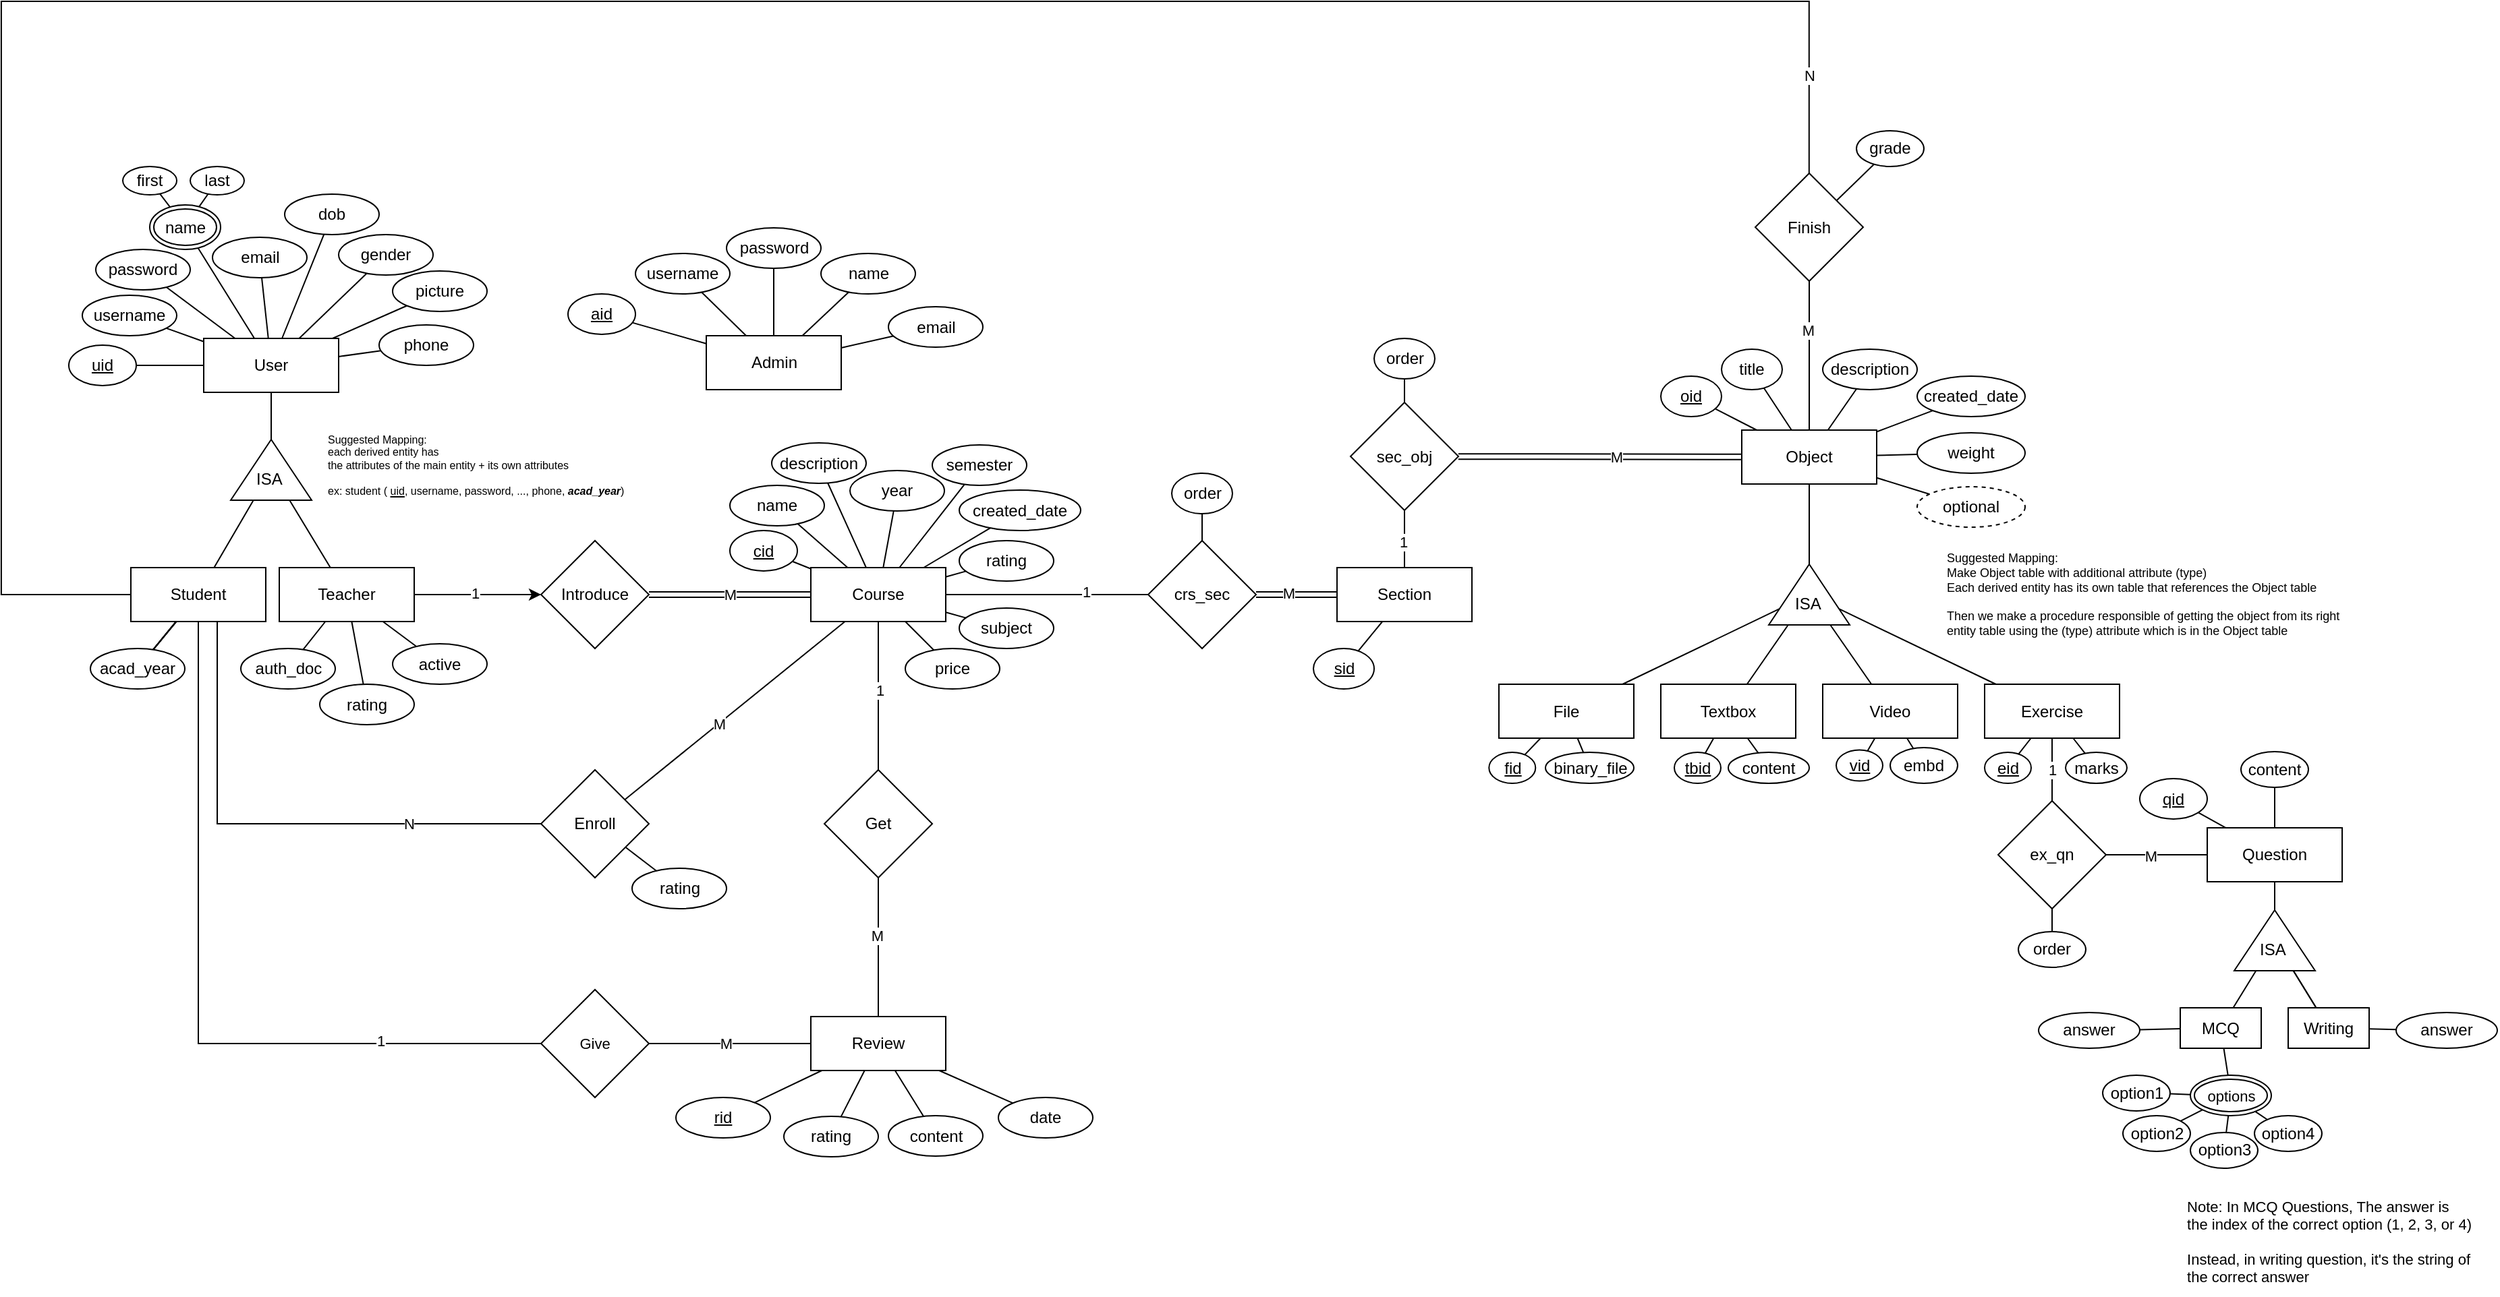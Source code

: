 <mxfile version="24.7.17" pages="2">
  <diagram name="ERD" id="EbUc1zmFMayHWufl1QnA">
    <mxGraphModel dx="819" dy="901" grid="1" gridSize="10" guides="1" tooltips="1" connect="1" arrows="1" fold="1" page="0" pageScale="1" pageWidth="850" pageHeight="1100" math="0" shadow="0">
      <root>
        <mxCell id="0" />
        <mxCell id="1" parent="0" />
        <mxCell id="yj-YEHGhhqTad1odNJX7-1" value="User" style="whiteSpace=wrap;html=1;align=center;" parent="1" vertex="1">
          <mxGeometry x="350" y="240" width="100" height="40" as="geometry" />
        </mxCell>
        <mxCell id="yj-YEHGhhqTad1odNJX7-10" style="rounded=0;orthogonalLoop=1;jettySize=auto;html=1;endArrow=none;endFill=0;" parent="1" source="yj-YEHGhhqTad1odNJX7-2" target="yj-YEHGhhqTad1odNJX7-1" edge="1">
          <mxGeometry relative="1" as="geometry" />
        </mxCell>
        <mxCell id="yj-YEHGhhqTad1odNJX7-2" value="&lt;blockquote style=&quot;margin-left: 0px; margin-right: 0px; margin-top: 18px;&quot;&gt;&lt;span style=&quot;font-weight: normal;&quot;&gt;ISA&lt;/span&gt;&lt;/blockquote&gt;" style="triangle;whiteSpace=wrap;html=1;rotation=-90;align=center;rounded=0;textDirection=vertical-lr;horizontal=1;spacingTop=20;spacing=2;spacingLeft=0;spacingBottom=0;spacingRight=15;" parent="1" vertex="1">
          <mxGeometry x="377.5" y="307.5" width="45" height="60" as="geometry" />
        </mxCell>
        <mxCell id="yj-YEHGhhqTad1odNJX7-3" value="Admin" style="whiteSpace=wrap;html=1;align=center;" parent="1" vertex="1">
          <mxGeometry x="722.5" y="238" width="100" height="40" as="geometry" />
        </mxCell>
        <mxCell id="yj-YEHGhhqTad1odNJX7-6" style="rounded=0;orthogonalLoop=1;jettySize=auto;html=1;endArrow=none;endFill=0;" parent="1" source="yj-YEHGhhqTad1odNJX7-4" target="yj-YEHGhhqTad1odNJX7-2" edge="1">
          <mxGeometry relative="1" as="geometry" />
        </mxCell>
        <mxCell id="yj-YEHGhhqTad1odNJX7-167" style="edgeStyle=orthogonalEdgeStyle;rounded=0;orthogonalLoop=1;jettySize=auto;html=1;endArrow=none;endFill=0;" parent="1" source="yj-YEHGhhqTad1odNJX7-4" target="yj-YEHGhhqTad1odNJX7-165" edge="1">
          <mxGeometry relative="1" as="geometry">
            <Array as="points">
              <mxPoint x="360" y="600" />
            </Array>
          </mxGeometry>
        </mxCell>
        <mxCell id="yj-YEHGhhqTad1odNJX7-174" value="N" style="edgeLabel;html=1;align=center;verticalAlign=middle;resizable=0;points=[];" parent="yj-YEHGhhqTad1odNJX7-167" vertex="1" connectable="0">
          <mxGeometry x="0.296" y="-2" relative="1" as="geometry">
            <mxPoint x="39" y="-2" as="offset" />
          </mxGeometry>
        </mxCell>
        <mxCell id="yj-YEHGhhqTad1odNJX7-268" value="" style="edgeStyle=none;shape=connector;rounded=0;orthogonalLoop=1;jettySize=auto;html=1;strokeColor=default;align=center;verticalAlign=middle;fontFamily=Helvetica;fontSize=11;fontColor=default;labelBackgroundColor=default;endArrow=none;endFill=0;" parent="1" source="yj-YEHGhhqTad1odNJX7-4" target="yj-YEHGhhqTad1odNJX7-119" edge="1">
          <mxGeometry relative="1" as="geometry" />
        </mxCell>
        <mxCell id="yj-YEHGhhqTad1odNJX7-269" value="" style="edgeStyle=none;shape=connector;rounded=0;orthogonalLoop=1;jettySize=auto;html=1;strokeColor=default;align=center;verticalAlign=middle;fontFamily=Helvetica;fontSize=11;fontColor=default;labelBackgroundColor=default;endArrow=none;endFill=0;" parent="1" source="yj-YEHGhhqTad1odNJX7-4" target="yj-YEHGhhqTad1odNJX7-119" edge="1">
          <mxGeometry relative="1" as="geometry" />
        </mxCell>
        <mxCell id="yj-YEHGhhqTad1odNJX7-270" value="" style="edgeStyle=none;shape=connector;rounded=0;orthogonalLoop=1;jettySize=auto;html=1;strokeColor=default;align=center;verticalAlign=middle;fontFamily=Helvetica;fontSize=11;fontColor=default;labelBackgroundColor=default;endArrow=none;endFill=0;" parent="1" source="yj-YEHGhhqTad1odNJX7-4" target="yj-YEHGhhqTad1odNJX7-119" edge="1">
          <mxGeometry relative="1" as="geometry" />
        </mxCell>
        <mxCell id="yj-YEHGhhqTad1odNJX7-272" style="edgeStyle=orthogonalEdgeStyle;shape=connector;rounded=0;orthogonalLoop=1;jettySize=auto;html=1;strokeColor=default;align=center;verticalAlign=middle;fontFamily=Helvetica;fontSize=11;fontColor=default;labelBackgroundColor=default;endArrow=none;endFill=0;" parent="1" source="yj-YEHGhhqTad1odNJX7-4" target="yj-YEHGhhqTad1odNJX7-271" edge="1">
          <mxGeometry relative="1" as="geometry">
            <Array as="points">
              <mxPoint x="346" y="763" />
            </Array>
          </mxGeometry>
        </mxCell>
        <mxCell id="yj-YEHGhhqTad1odNJX7-276" value="1" style="edgeLabel;html=1;align=center;verticalAlign=middle;resizable=0;points=[];fontFamily=Helvetica;fontSize=11;fontColor=default;labelBackgroundColor=default;" parent="yj-YEHGhhqTad1odNJX7-272" vertex="1" connectable="0">
          <mxGeometry x="0.14" y="2" relative="1" as="geometry">
            <mxPoint x="125" as="offset" />
          </mxGeometry>
        </mxCell>
        <mxCell id="AkRgIrSJwWNJoxxOt4QV-15" style="edgeStyle=orthogonalEdgeStyle;shape=connector;rounded=0;orthogonalLoop=1;jettySize=auto;html=1;strokeColor=default;align=center;verticalAlign=middle;fontFamily=Helvetica;fontSize=11;fontColor=default;labelBackgroundColor=default;endArrow=none;endFill=0;" parent="1" edge="1">
          <mxGeometry relative="1" as="geometry">
            <mxPoint x="305.96" y="430" as="sourcePoint" />
            <mxPoint x="1539.917" y="127.543" as="targetPoint" />
            <Array as="points">
              <mxPoint x="199.96" y="430" />
              <mxPoint x="199.96" y="-10" />
              <mxPoint x="1539.96" y="-10" />
            </Array>
          </mxGeometry>
        </mxCell>
        <mxCell id="AkRgIrSJwWNJoxxOt4QV-21" value="N" style="edgeLabel;html=1;align=center;verticalAlign=middle;resizable=0;points=[];fontFamily=Helvetica;fontSize=11;fontColor=default;labelBackgroundColor=default;" parent="AkRgIrSJwWNJoxxOt4QV-15" vertex="1" connectable="0">
          <mxGeometry x="0.918" relative="1" as="geometry">
            <mxPoint as="offset" />
          </mxGeometry>
        </mxCell>
        <mxCell id="yj-YEHGhhqTad1odNJX7-4" value="Student" style="whiteSpace=wrap;html=1;align=center;" parent="1" vertex="1">
          <mxGeometry x="296" y="410" width="100" height="40" as="geometry" />
        </mxCell>
        <mxCell id="yj-YEHGhhqTad1odNJX7-31" style="edgeStyle=orthogonalEdgeStyle;rounded=0;orthogonalLoop=1;jettySize=auto;html=1;" parent="1" source="yj-YEHGhhqTad1odNJX7-5" target="yj-YEHGhhqTad1odNJX7-30" edge="1">
          <mxGeometry relative="1" as="geometry" />
        </mxCell>
        <mxCell id="yj-YEHGhhqTad1odNJX7-173" value="1" style="edgeLabel;html=1;align=center;verticalAlign=middle;resizable=0;points=[];" parent="yj-YEHGhhqTad1odNJX7-31" vertex="1" connectable="0">
          <mxGeometry x="-0.015" y="-2" relative="1" as="geometry">
            <mxPoint x="-2" y="-3" as="offset" />
          </mxGeometry>
        </mxCell>
        <mxCell id="yj-YEHGhhqTad1odNJX7-5" value="Teacher" style="whiteSpace=wrap;html=1;align=center;" parent="1" vertex="1">
          <mxGeometry x="406" y="410" width="100" height="40" as="geometry" />
        </mxCell>
        <mxCell id="yj-YEHGhhqTad1odNJX7-194" style="rounded=0;orthogonalLoop=1;jettySize=auto;html=1;endArrow=none;endFill=0;" parent="1" source="yj-YEHGhhqTad1odNJX7-11" target="yj-YEHGhhqTad1odNJX7-193" edge="1">
          <mxGeometry relative="1" as="geometry" />
        </mxCell>
        <mxCell id="yj-YEHGhhqTad1odNJX7-196" value="1" style="edgeLabel;html=1;align=center;verticalAlign=middle;resizable=0;points=[];" parent="yj-YEHGhhqTad1odNJX7-194" vertex="1" connectable="0">
          <mxGeometry x="-0.024" y="2" relative="1" as="geometry">
            <mxPoint x="31" as="offset" />
          </mxGeometry>
        </mxCell>
        <mxCell id="yj-YEHGhhqTad1odNJX7-266" value="" style="edgeStyle=none;shape=connector;rounded=0;orthogonalLoop=1;jettySize=auto;html=1;strokeColor=default;align=center;verticalAlign=middle;fontFamily=Helvetica;fontSize=11;fontColor=default;labelBackgroundColor=default;endArrow=none;endFill=0;" parent="1" source="yj-YEHGhhqTad1odNJX7-11" target="yj-YEHGhhqTad1odNJX7-265" edge="1">
          <mxGeometry relative="1" as="geometry" />
        </mxCell>
        <mxCell id="yj-YEHGhhqTad1odNJX7-274" value="1" style="edgeLabel;html=1;align=center;verticalAlign=middle;resizable=0;points=[];fontFamily=Helvetica;fontSize=11;fontColor=default;labelBackgroundColor=default;" parent="yj-YEHGhhqTad1odNJX7-266" vertex="1" connectable="0">
          <mxGeometry x="-0.078" y="1" relative="1" as="geometry">
            <mxPoint as="offset" />
          </mxGeometry>
        </mxCell>
        <mxCell id="yj-YEHGhhqTad1odNJX7-11" value="Course" style="whiteSpace=wrap;html=1;align=center;" parent="1" vertex="1">
          <mxGeometry x="800" y="410" width="100" height="40" as="geometry" />
        </mxCell>
        <mxCell id="yj-YEHGhhqTad1odNJX7-48" style="rounded=0;orthogonalLoop=1;jettySize=auto;html=1;endArrow=none;endFill=0;" parent="1" source="yj-YEHGhhqTad1odNJX7-12" target="yj-YEHGhhqTad1odNJX7-45" edge="1">
          <mxGeometry relative="1" as="geometry" />
        </mxCell>
        <mxCell id="yj-YEHGhhqTad1odNJX7-12" value="Video" style="whiteSpace=wrap;html=1;align=center;" parent="1" vertex="1">
          <mxGeometry x="1550" y="496.5" width="100" height="40" as="geometry" />
        </mxCell>
        <mxCell id="yj-YEHGhhqTad1odNJX7-13" value="Review" style="whiteSpace=wrap;html=1;align=center;" parent="1" vertex="1">
          <mxGeometry x="800" y="743" width="100" height="40" as="geometry" />
        </mxCell>
        <mxCell id="yj-YEHGhhqTad1odNJX7-215" value="" style="edgeStyle=none;shape=connector;rounded=0;orthogonalLoop=1;jettySize=auto;html=1;strokeColor=default;align=center;verticalAlign=middle;fontFamily=Helvetica;fontSize=11;fontColor=default;labelBackgroundColor=default;endArrow=none;endFill=0;" parent="1" source="yj-YEHGhhqTad1odNJX7-16" target="yj-YEHGhhqTad1odNJX7-214" edge="1">
          <mxGeometry relative="1" as="geometry" />
        </mxCell>
        <mxCell id="yj-YEHGhhqTad1odNJX7-16" value="Question" style="whiteSpace=wrap;html=1;align=center;" parent="1" vertex="1">
          <mxGeometry x="1835" y="603" width="100" height="40" as="geometry" />
        </mxCell>
        <mxCell id="yj-YEHGhhqTad1odNJX7-53" style="rounded=0;orthogonalLoop=1;jettySize=auto;html=1;endArrow=none;endFill=0;" parent="1" source="yj-YEHGhhqTad1odNJX7-17" target="yj-YEHGhhqTad1odNJX7-45" edge="1">
          <mxGeometry relative="1" as="geometry" />
        </mxCell>
        <mxCell id="yj-YEHGhhqTad1odNJX7-212" value="" style="edgeStyle=none;shape=connector;rounded=0;orthogonalLoop=1;jettySize=auto;html=1;strokeColor=default;align=center;verticalAlign=middle;fontFamily=Helvetica;fontSize=11;fontColor=default;labelBackgroundColor=default;endArrow=none;endFill=0;" parent="1" source="yj-YEHGhhqTad1odNJX7-17" target="yj-YEHGhhqTad1odNJX7-211" edge="1">
          <mxGeometry relative="1" as="geometry" />
        </mxCell>
        <mxCell id="bjDCfg6WEM6TxrVxoR0Z-6" value="1" style="edgeLabel;html=1;align=center;verticalAlign=middle;resizable=0;points=[];fontFamily=Helvetica;fontSize=11;fontColor=default;labelBackgroundColor=default;" parent="yj-YEHGhhqTad1odNJX7-212" vertex="1" connectable="0">
          <mxGeometry x="-0.006" relative="1" as="geometry">
            <mxPoint as="offset" />
          </mxGeometry>
        </mxCell>
        <mxCell id="yj-YEHGhhqTad1odNJX7-17" value="Exercise" style="whiteSpace=wrap;html=1;align=center;" parent="1" vertex="1">
          <mxGeometry x="1670" y="496.5" width="100" height="40" as="geometry" />
        </mxCell>
        <mxCell id="yj-YEHGhhqTad1odNJX7-28" value="Section" style="whiteSpace=wrap;html=1;align=center;" parent="1" vertex="1">
          <mxGeometry x="1190" y="410" width="100" height="40" as="geometry" />
        </mxCell>
        <mxCell id="yj-YEHGhhqTad1odNJX7-32" value="M" style="edgeStyle=orthogonalEdgeStyle;rounded=0;orthogonalLoop=1;jettySize=auto;html=1;shape=link;" parent="1" source="yj-YEHGhhqTad1odNJX7-30" target="yj-YEHGhhqTad1odNJX7-11" edge="1">
          <mxGeometry relative="1" as="geometry" />
        </mxCell>
        <mxCell id="yj-YEHGhhqTad1odNJX7-30" value="Introduce" style="rhombus;whiteSpace=wrap;html=1;" parent="1" vertex="1">
          <mxGeometry x="600" y="390" width="80" height="80" as="geometry" />
        </mxCell>
        <mxCell id="yj-YEHGhhqTad1odNJX7-41" value="&lt;u&gt;eid&lt;/u&gt;" style="ellipse;whiteSpace=wrap;html=1;" parent="1" vertex="1">
          <mxGeometry x="1670" y="547" width="34.5" height="23" as="geometry" />
        </mxCell>
        <mxCell id="AkRgIrSJwWNJoxxOt4QV-18" style="edgeStyle=none;shape=connector;rounded=0;orthogonalLoop=1;jettySize=auto;html=1;strokeColor=default;align=center;verticalAlign=middle;fontFamily=Helvetica;fontSize=11;fontColor=default;labelBackgroundColor=default;endArrow=none;endFill=0;" parent="1" source="yj-YEHGhhqTad1odNJX7-44" target="AkRgIrSJwWNJoxxOt4QV-17" edge="1">
          <mxGeometry relative="1" as="geometry" />
        </mxCell>
        <mxCell id="AkRgIrSJwWNJoxxOt4QV-20" style="edgeStyle=none;shape=connector;rounded=0;orthogonalLoop=1;jettySize=auto;html=1;strokeColor=default;align=center;verticalAlign=middle;fontFamily=Helvetica;fontSize=11;fontColor=default;labelBackgroundColor=default;endArrow=none;endFill=0;" parent="1" source="yj-YEHGhhqTad1odNJX7-44" target="AkRgIrSJwWNJoxxOt4QV-19" edge="1">
          <mxGeometry relative="1" as="geometry" />
        </mxCell>
        <mxCell id="yj-YEHGhhqTad1odNJX7-44" value="Object" style="whiteSpace=wrap;html=1;align=center;" parent="1" vertex="1">
          <mxGeometry x="1490" y="308" width="100" height="40" as="geometry" />
        </mxCell>
        <mxCell id="yj-YEHGhhqTad1odNJX7-50" style="edgeStyle=orthogonalEdgeStyle;rounded=0;orthogonalLoop=1;jettySize=auto;html=1;endArrow=none;endFill=0;" parent="1" source="yj-YEHGhhqTad1odNJX7-45" target="yj-YEHGhhqTad1odNJX7-44" edge="1">
          <mxGeometry relative="1" as="geometry" />
        </mxCell>
        <mxCell id="yj-YEHGhhqTad1odNJX7-45" value="&lt;blockquote style=&quot;margin-left: 0px; margin-right: 0px; margin-top: 18px;&quot;&gt;&lt;span style=&quot;font-weight: normal;&quot;&gt;ISA&lt;/span&gt;&lt;/blockquote&gt;" style="triangle;whiteSpace=wrap;html=1;rotation=-90;align=center;rounded=0;textDirection=vertical-lr;horizontal=1;spacingTop=20;spacing=2;spacingLeft=0;spacingBottom=0;spacingRight=15;" parent="1" vertex="1">
          <mxGeometry x="1517.5" y="400" width="45" height="60" as="geometry" />
        </mxCell>
        <mxCell id="yj-YEHGhhqTad1odNJX7-52" style="rounded=0;orthogonalLoop=1;jettySize=auto;html=1;endArrow=none;endFill=0;" parent="1" source="yj-YEHGhhqTad1odNJX7-51" target="yj-YEHGhhqTad1odNJX7-45" edge="1">
          <mxGeometry relative="1" as="geometry" />
        </mxCell>
        <mxCell id="yj-YEHGhhqTad1odNJX7-51" value="Textbox" style="whiteSpace=wrap;html=1;align=center;" parent="1" vertex="1">
          <mxGeometry x="1430" y="496.5" width="100" height="40" as="geometry" />
        </mxCell>
        <mxCell id="yj-YEHGhhqTad1odNJX7-71" value="&lt;u&gt;vid&lt;/u&gt;" style="ellipse;whiteSpace=wrap;html=1;" parent="1" vertex="1">
          <mxGeometry x="1560" y="545.25" width="34.5" height="23" as="geometry" />
        </mxCell>
        <mxCell id="yj-YEHGhhqTad1odNJX7-84" value="&lt;u&gt;tbid&lt;/u&gt;" style="ellipse;whiteSpace=wrap;html=1;" parent="1" vertex="1">
          <mxGeometry x="1440" y="547" width="34.5" height="23" as="geometry" />
        </mxCell>
        <mxCell id="yj-YEHGhhqTad1odNJX7-87" style="rounded=0;orthogonalLoop=1;jettySize=auto;html=1;endArrow=none;endFill=0;" parent="1" source="yj-YEHGhhqTad1odNJX7-84" target="yj-YEHGhhqTad1odNJX7-51" edge="1">
          <mxGeometry relative="1" as="geometry" />
        </mxCell>
        <mxCell id="yj-YEHGhhqTad1odNJX7-91" style="rounded=0;orthogonalLoop=1;jettySize=auto;html=1;endArrow=none;endFill=0;" parent="1" source="yj-YEHGhhqTad1odNJX7-90" target="yj-YEHGhhqTad1odNJX7-51" edge="1">
          <mxGeometry relative="1" as="geometry" />
        </mxCell>
        <mxCell id="yj-YEHGhhqTad1odNJX7-90" value="content" style="ellipse;whiteSpace=wrap;html=1;" parent="1" vertex="1">
          <mxGeometry x="1480" y="547" width="60" height="23" as="geometry" />
        </mxCell>
        <mxCell id="yj-YEHGhhqTad1odNJX7-93" style="rounded=0;orthogonalLoop=1;jettySize=auto;html=1;endArrow=none;endFill=0;" parent="1" source="yj-YEHGhhqTad1odNJX7-71" target="yj-YEHGhhqTad1odNJX7-12" edge="1">
          <mxGeometry relative="1" as="geometry" />
        </mxCell>
        <mxCell id="yj-YEHGhhqTad1odNJX7-96" style="rounded=0;orthogonalLoop=1;jettySize=auto;html=1;endArrow=none;endFill=0;" parent="1" source="yj-YEHGhhqTad1odNJX7-41" target="yj-YEHGhhqTad1odNJX7-17" edge="1">
          <mxGeometry relative="1" as="geometry" />
        </mxCell>
        <mxCell id="yj-YEHGhhqTad1odNJX7-97" value="&lt;u&gt;oid&lt;/u&gt;" style="ellipse;whiteSpace=wrap;html=1;" parent="1" vertex="1">
          <mxGeometry x="1430" y="268" width="45" height="30" as="geometry" />
        </mxCell>
        <mxCell id="yj-YEHGhhqTad1odNJX7-98" value="title" style="ellipse;whiteSpace=wrap;html=1;" parent="1" vertex="1">
          <mxGeometry x="1475" y="248" width="45" height="30" as="geometry" />
        </mxCell>
        <mxCell id="yj-YEHGhhqTad1odNJX7-99" value="description" style="ellipse;whiteSpace=wrap;html=1;" parent="1" vertex="1">
          <mxGeometry x="1550" y="248" width="70" height="30" as="geometry" />
        </mxCell>
        <mxCell id="yj-YEHGhhqTad1odNJX7-100" value="created_date" style="ellipse;whiteSpace=wrap;html=1;" parent="1" vertex="1">
          <mxGeometry x="1620" y="268" width="80" height="30" as="geometry" />
        </mxCell>
        <mxCell id="yj-YEHGhhqTad1odNJX7-102" style="rounded=0;orthogonalLoop=1;jettySize=auto;html=1;endArrow=none;endFill=0;" parent="1" source="yj-YEHGhhqTad1odNJX7-97" target="yj-YEHGhhqTad1odNJX7-44" edge="1">
          <mxGeometry relative="1" as="geometry" />
        </mxCell>
        <mxCell id="yj-YEHGhhqTad1odNJX7-103" style="rounded=0;orthogonalLoop=1;jettySize=auto;html=1;endArrow=none;endFill=0;" parent="1" source="yj-YEHGhhqTad1odNJX7-98" target="yj-YEHGhhqTad1odNJX7-44" edge="1">
          <mxGeometry relative="1" as="geometry" />
        </mxCell>
        <mxCell id="yj-YEHGhhqTad1odNJX7-104" style="rounded=0;orthogonalLoop=1;jettySize=auto;html=1;endArrow=none;endFill=0;" parent="1" source="yj-YEHGhhqTad1odNJX7-99" target="yj-YEHGhhqTad1odNJX7-44" edge="1">
          <mxGeometry relative="1" as="geometry" />
        </mxCell>
        <mxCell id="yj-YEHGhhqTad1odNJX7-105" style="rounded=0;orthogonalLoop=1;jettySize=auto;html=1;endArrow=none;endFill=0;" parent="1" source="yj-YEHGhhqTad1odNJX7-100" target="yj-YEHGhhqTad1odNJX7-44" edge="1">
          <mxGeometry relative="1" as="geometry" />
        </mxCell>
        <mxCell id="yj-YEHGhhqTad1odNJX7-108" value="&lt;u&gt;uid&lt;/u&gt;" style="ellipse;whiteSpace=wrap;html=1;" parent="1" vertex="1">
          <mxGeometry x="250" y="245" width="50" height="30" as="geometry" />
        </mxCell>
        <mxCell id="yj-YEHGhhqTad1odNJX7-109" value="username" style="ellipse;whiteSpace=wrap;html=1;" parent="1" vertex="1">
          <mxGeometry x="260" y="208" width="70" height="30" as="geometry" />
        </mxCell>
        <mxCell id="yj-YEHGhhqTad1odNJX7-116" style="rounded=0;orthogonalLoop=1;jettySize=auto;html=1;endArrow=none;endFill=0;" parent="1" source="yj-YEHGhhqTad1odNJX7-111" target="yj-YEHGhhqTad1odNJX7-1" edge="1">
          <mxGeometry relative="1" as="geometry" />
        </mxCell>
        <mxCell id="yj-YEHGhhqTad1odNJX7-111" value="password" style="ellipse;whiteSpace=wrap;html=1;" parent="1" vertex="1">
          <mxGeometry x="270" y="174" width="70" height="30" as="geometry" />
        </mxCell>
        <mxCell id="yj-YEHGhhqTad1odNJX7-113" value="email" style="ellipse;whiteSpace=wrap;html=1;" parent="1" vertex="1">
          <mxGeometry x="356.5" y="165" width="70" height="30" as="geometry" />
        </mxCell>
        <mxCell id="yj-YEHGhhqTad1odNJX7-114" style="rounded=0;orthogonalLoop=1;jettySize=auto;html=1;endArrow=none;endFill=0;" parent="1" source="yj-YEHGhhqTad1odNJX7-108" target="yj-YEHGhhqTad1odNJX7-1" edge="1">
          <mxGeometry relative="1" as="geometry" />
        </mxCell>
        <mxCell id="yj-YEHGhhqTad1odNJX7-115" style="rounded=0;orthogonalLoop=1;jettySize=auto;html=1;endArrow=none;endFill=0;" parent="1" source="yj-YEHGhhqTad1odNJX7-109" target="yj-YEHGhhqTad1odNJX7-1" edge="1">
          <mxGeometry relative="1" as="geometry" />
        </mxCell>
        <mxCell id="yj-YEHGhhqTad1odNJX7-117" style="rounded=0;orthogonalLoop=1;jettySize=auto;html=1;endArrow=none;endFill=0;" parent="1" source="yj-YEHGhhqTad1odNJX7-150" target="yj-YEHGhhqTad1odNJX7-1" edge="1">
          <mxGeometry relative="1" as="geometry">
            <mxPoint x="344.212" y="172.471" as="sourcePoint" />
          </mxGeometry>
        </mxCell>
        <mxCell id="yj-YEHGhhqTad1odNJX7-118" style="rounded=0;orthogonalLoop=1;jettySize=auto;html=1;endArrow=none;endFill=0;" parent="1" source="yj-YEHGhhqTad1odNJX7-113" target="yj-YEHGhhqTad1odNJX7-1" edge="1">
          <mxGeometry relative="1" as="geometry" />
        </mxCell>
        <mxCell id="yj-YEHGhhqTad1odNJX7-120" style="rounded=0;orthogonalLoop=1;jettySize=auto;html=1;endArrow=none;endFill=0;" parent="1" source="yj-YEHGhhqTad1odNJX7-119" target="yj-YEHGhhqTad1odNJX7-4" edge="1">
          <mxGeometry relative="1" as="geometry" />
        </mxCell>
        <mxCell id="yj-YEHGhhqTad1odNJX7-119" value="acad_year" style="ellipse;whiteSpace=wrap;html=1;" parent="1" vertex="1">
          <mxGeometry x="266" y="470" width="70" height="30" as="geometry" />
        </mxCell>
        <mxCell id="yj-YEHGhhqTad1odNJX7-122" style="rounded=0;orthogonalLoop=1;jettySize=auto;html=1;endArrow=none;endFill=0;" parent="1" source="yj-YEHGhhqTad1odNJX7-5" target="yj-YEHGhhqTad1odNJX7-2" edge="1">
          <mxGeometry relative="1" as="geometry" />
        </mxCell>
        <mxCell id="yj-YEHGhhqTad1odNJX7-128" style="rounded=0;orthogonalLoop=1;jettySize=auto;html=1;endArrow=none;endFill=0;" parent="1" source="yj-YEHGhhqTad1odNJX7-123" target="yj-YEHGhhqTad1odNJX7-3" edge="1">
          <mxGeometry relative="1" as="geometry" />
        </mxCell>
        <mxCell id="yj-YEHGhhqTad1odNJX7-123" value="&lt;u&gt;aid&lt;/u&gt;" style="ellipse;whiteSpace=wrap;html=1;" parent="1" vertex="1">
          <mxGeometry x="620" y="207" width="50" height="30" as="geometry" />
        </mxCell>
        <mxCell id="yj-YEHGhhqTad1odNJX7-124" value="username" style="ellipse;whiteSpace=wrap;html=1;" parent="1" vertex="1">
          <mxGeometry x="670" y="177" width="70" height="30" as="geometry" />
        </mxCell>
        <mxCell id="yj-YEHGhhqTad1odNJX7-130" style="rounded=0;orthogonalLoop=1;jettySize=auto;html=1;endArrow=none;endFill=0;" parent="1" source="yj-YEHGhhqTad1odNJX7-125" target="yj-YEHGhhqTad1odNJX7-3" edge="1">
          <mxGeometry relative="1" as="geometry" />
        </mxCell>
        <mxCell id="yj-YEHGhhqTad1odNJX7-125" value="password" style="ellipse;whiteSpace=wrap;html=1;" parent="1" vertex="1">
          <mxGeometry x="737.5" y="158" width="70" height="30" as="geometry" />
        </mxCell>
        <mxCell id="yj-YEHGhhqTad1odNJX7-126" value="name" style="ellipse;whiteSpace=wrap;html=1;" parent="1" vertex="1">
          <mxGeometry x="807.5" y="177" width="70" height="30" as="geometry" />
        </mxCell>
        <mxCell id="yj-YEHGhhqTad1odNJX7-132" style="rounded=0;orthogonalLoop=1;jettySize=auto;html=1;endArrow=none;endFill=0;" parent="1" source="yj-YEHGhhqTad1odNJX7-127" target="yj-YEHGhhqTad1odNJX7-3" edge="1">
          <mxGeometry relative="1" as="geometry" />
        </mxCell>
        <mxCell id="yj-YEHGhhqTad1odNJX7-127" value="email" style="ellipse;whiteSpace=wrap;html=1;" parent="1" vertex="1">
          <mxGeometry x="857.5" y="216.5" width="70" height="30" as="geometry" />
        </mxCell>
        <mxCell id="yj-YEHGhhqTad1odNJX7-129" style="rounded=0;orthogonalLoop=1;jettySize=auto;html=1;endArrow=none;endFill=0;" parent="1" source="yj-YEHGhhqTad1odNJX7-124" target="yj-YEHGhhqTad1odNJX7-3" edge="1">
          <mxGeometry relative="1" as="geometry" />
        </mxCell>
        <mxCell id="yj-YEHGhhqTad1odNJX7-131" style="rounded=0;orthogonalLoop=1;jettySize=auto;html=1;endArrow=none;endFill=0;" parent="1" source="yj-YEHGhhqTad1odNJX7-126" target="yj-YEHGhhqTad1odNJX7-3" edge="1">
          <mxGeometry relative="1" as="geometry" />
        </mxCell>
        <mxCell id="yj-YEHGhhqTad1odNJX7-146" style="rounded=0;orthogonalLoop=1;jettySize=auto;html=1;endArrow=none;endFill=0;" parent="1" source="yj-YEHGhhqTad1odNJX7-142" target="yj-YEHGhhqTad1odNJX7-1" edge="1">
          <mxGeometry relative="1" as="geometry" />
        </mxCell>
        <mxCell id="yj-YEHGhhqTad1odNJX7-142" value="dob" style="ellipse;whiteSpace=wrap;html=1;" parent="1" vertex="1">
          <mxGeometry x="410" y="133" width="70" height="30" as="geometry" />
        </mxCell>
        <mxCell id="yj-YEHGhhqTad1odNJX7-147" style="rounded=0;orthogonalLoop=1;jettySize=auto;html=1;endArrow=none;endFill=0;" parent="1" source="yj-YEHGhhqTad1odNJX7-143" target="yj-YEHGhhqTad1odNJX7-1" edge="1">
          <mxGeometry relative="1" as="geometry" />
        </mxCell>
        <mxCell id="yj-YEHGhhqTad1odNJX7-143" value="gender" style="ellipse;whiteSpace=wrap;html=1;" parent="1" vertex="1">
          <mxGeometry x="450" y="163" width="70" height="30" as="geometry" />
        </mxCell>
        <mxCell id="yj-YEHGhhqTad1odNJX7-148" style="rounded=0;orthogonalLoop=1;jettySize=auto;html=1;endArrow=none;endFill=0;" parent="1" source="yj-YEHGhhqTad1odNJX7-144" target="yj-YEHGhhqTad1odNJX7-1" edge="1">
          <mxGeometry relative="1" as="geometry" />
        </mxCell>
        <mxCell id="yj-YEHGhhqTad1odNJX7-144" value="picture" style="ellipse;whiteSpace=wrap;html=1;" parent="1" vertex="1">
          <mxGeometry x="490" y="190" width="70" height="30" as="geometry" />
        </mxCell>
        <mxCell id="yj-YEHGhhqTad1odNJX7-149" style="rounded=0;orthogonalLoop=1;jettySize=auto;html=1;endArrow=none;endFill=0;" parent="1" source="yj-YEHGhhqTad1odNJX7-145" target="yj-YEHGhhqTad1odNJX7-1" edge="1">
          <mxGeometry relative="1" as="geometry" />
        </mxCell>
        <mxCell id="yj-YEHGhhqTad1odNJX7-145" value="phone" style="ellipse;whiteSpace=wrap;html=1;" parent="1" vertex="1">
          <mxGeometry x="480" y="230" width="70" height="30" as="geometry" />
        </mxCell>
        <mxCell id="yj-YEHGhhqTad1odNJX7-150" value="name" style="ellipse;shape=doubleEllipse;margin=3;whiteSpace=wrap;html=1;align=center;" parent="1" vertex="1">
          <mxGeometry x="310" y="141" width="52.5" height="33" as="geometry" />
        </mxCell>
        <mxCell id="yj-YEHGhhqTad1odNJX7-154" style="rounded=0;orthogonalLoop=1;jettySize=auto;html=1;endArrow=none;endFill=0;" parent="1" source="yj-YEHGhhqTad1odNJX7-151" target="yj-YEHGhhqTad1odNJX7-150" edge="1">
          <mxGeometry relative="1" as="geometry" />
        </mxCell>
        <mxCell id="yj-YEHGhhqTad1odNJX7-151" value="first" style="ellipse;whiteSpace=wrap;html=1;" parent="1" vertex="1">
          <mxGeometry x="290" y="112.5" width="40" height="21" as="geometry" />
        </mxCell>
        <mxCell id="yj-YEHGhhqTad1odNJX7-155" style="rounded=0;orthogonalLoop=1;jettySize=auto;html=1;endArrow=none;endFill=0;" parent="1" source="yj-YEHGhhqTad1odNJX7-152" target="yj-YEHGhhqTad1odNJX7-150" edge="1">
          <mxGeometry relative="1" as="geometry" />
        </mxCell>
        <mxCell id="yj-YEHGhhqTad1odNJX7-152" value="last" style="ellipse;whiteSpace=wrap;html=1;" parent="1" vertex="1">
          <mxGeometry x="340" y="112.5" width="40" height="21" as="geometry" />
        </mxCell>
        <mxCell id="yj-YEHGhhqTad1odNJX7-159" style="rounded=0;orthogonalLoop=1;jettySize=auto;html=1;endArrow=none;endFill=0;" parent="1" source="yj-YEHGhhqTad1odNJX7-158" target="yj-YEHGhhqTad1odNJX7-5" edge="1">
          <mxGeometry relative="1" as="geometry" />
        </mxCell>
        <mxCell id="yj-YEHGhhqTad1odNJX7-158" value="auth_doc" style="ellipse;whiteSpace=wrap;html=1;" parent="1" vertex="1">
          <mxGeometry x="377.5" y="470" width="70" height="30" as="geometry" />
        </mxCell>
        <mxCell id="yj-YEHGhhqTad1odNJX7-166" style="rounded=0;orthogonalLoop=1;jettySize=auto;html=1;endArrow=none;endFill=0;" parent="1" source="yj-YEHGhhqTad1odNJX7-165" target="yj-YEHGhhqTad1odNJX7-11" edge="1">
          <mxGeometry relative="1" as="geometry" />
        </mxCell>
        <mxCell id="yj-YEHGhhqTad1odNJX7-175" value="M" style="edgeLabel;html=1;align=center;verticalAlign=middle;resizable=0;points=[];" parent="yj-YEHGhhqTad1odNJX7-166" vertex="1" connectable="0">
          <mxGeometry x="-0.339" y="-1" relative="1" as="geometry">
            <mxPoint x="15" y="-13" as="offset" />
          </mxGeometry>
        </mxCell>
        <mxCell id="GzUNlo_M3MflnKDXXwM6-4" style="rounded=0;orthogonalLoop=1;jettySize=auto;html=1;endArrow=none;endFill=0;" parent="1" source="yj-YEHGhhqTad1odNJX7-165" target="GzUNlo_M3MflnKDXXwM6-3" edge="1">
          <mxGeometry relative="1" as="geometry" />
        </mxCell>
        <mxCell id="yj-YEHGhhqTad1odNJX7-165" value="Enroll" style="rhombus;whiteSpace=wrap;html=1;" parent="1" vertex="1">
          <mxGeometry x="600" y="560" width="80" height="80" as="geometry" />
        </mxCell>
        <mxCell id="yj-YEHGhhqTad1odNJX7-189" style="rounded=0;orthogonalLoop=1;jettySize=auto;html=1;endArrow=none;endFill=0;" parent="1" source="yj-YEHGhhqTad1odNJX7-176" target="yj-YEHGhhqTad1odNJX7-11" edge="1">
          <mxGeometry relative="1" as="geometry" />
        </mxCell>
        <mxCell id="yj-YEHGhhqTad1odNJX7-176" value="semester" style="ellipse;whiteSpace=wrap;html=1;" parent="1" vertex="1">
          <mxGeometry x="890" y="319" width="70" height="30" as="geometry" />
        </mxCell>
        <mxCell id="yj-YEHGhhqTad1odNJX7-190" style="rounded=0;orthogonalLoop=1;jettySize=auto;html=1;endArrow=none;endFill=0;" parent="1" source="yj-YEHGhhqTad1odNJX7-177" target="yj-YEHGhhqTad1odNJX7-11" edge="1">
          <mxGeometry relative="1" as="geometry" />
        </mxCell>
        <mxCell id="yj-YEHGhhqTad1odNJX7-177" value="rating" style="ellipse;whiteSpace=wrap;html=1;" parent="1" vertex="1">
          <mxGeometry x="910" y="390" width="70" height="30" as="geometry" />
        </mxCell>
        <mxCell id="yj-YEHGhhqTad1odNJX7-188" style="rounded=0;orthogonalLoop=1;jettySize=auto;html=1;endArrow=none;endFill=0;" parent="1" source="yj-YEHGhhqTad1odNJX7-178" target="yj-YEHGhhqTad1odNJX7-11" edge="1">
          <mxGeometry relative="1" as="geometry" />
        </mxCell>
        <mxCell id="yj-YEHGhhqTad1odNJX7-178" value="year" style="ellipse;whiteSpace=wrap;html=1;" parent="1" vertex="1">
          <mxGeometry x="829" y="338" width="70" height="30" as="geometry" />
        </mxCell>
        <mxCell id="yj-YEHGhhqTad1odNJX7-186" style="rounded=0;orthogonalLoop=1;jettySize=auto;html=1;endArrow=none;endFill=0;" parent="1" source="yj-YEHGhhqTad1odNJX7-179" target="yj-YEHGhhqTad1odNJX7-11" edge="1">
          <mxGeometry relative="1" as="geometry" />
        </mxCell>
        <mxCell id="yj-YEHGhhqTad1odNJX7-179" value="description" style="ellipse;whiteSpace=wrap;html=1;" parent="1" vertex="1">
          <mxGeometry x="771" y="317.5" width="70" height="30" as="geometry" />
        </mxCell>
        <mxCell id="yj-YEHGhhqTad1odNJX7-185" style="rounded=0;orthogonalLoop=1;jettySize=auto;html=1;endArrow=none;endFill=0;" parent="1" source="yj-YEHGhhqTad1odNJX7-180" target="yj-YEHGhhqTad1odNJX7-11" edge="1">
          <mxGeometry relative="1" as="geometry" />
        </mxCell>
        <mxCell id="yj-YEHGhhqTad1odNJX7-180" value="name" style="ellipse;whiteSpace=wrap;html=1;" parent="1" vertex="1">
          <mxGeometry x="740" y="349" width="70" height="30" as="geometry" />
        </mxCell>
        <mxCell id="yj-YEHGhhqTad1odNJX7-184" style="rounded=0;orthogonalLoop=1;jettySize=auto;html=1;endArrow=none;endFill=0;" parent="1" source="yj-YEHGhhqTad1odNJX7-181" target="yj-YEHGhhqTad1odNJX7-11" edge="1">
          <mxGeometry relative="1" as="geometry" />
        </mxCell>
        <mxCell id="yj-YEHGhhqTad1odNJX7-181" value="&lt;u&gt;cid&lt;/u&gt;" style="ellipse;whiteSpace=wrap;html=1;" parent="1" vertex="1">
          <mxGeometry x="740" y="382.5" width="50" height="30" as="geometry" />
        </mxCell>
        <mxCell id="yj-YEHGhhqTad1odNJX7-195" style="rounded=0;orthogonalLoop=1;jettySize=auto;html=1;endArrow=none;endFill=0;shape=link;" parent="1" source="yj-YEHGhhqTad1odNJX7-193" target="yj-YEHGhhqTad1odNJX7-28" edge="1">
          <mxGeometry relative="1" as="geometry" />
        </mxCell>
        <mxCell id="yj-YEHGhhqTad1odNJX7-197" value="M" style="edgeLabel;html=1;align=center;verticalAlign=middle;resizable=0;points=[];" parent="yj-YEHGhhqTad1odNJX7-195" vertex="1" connectable="0">
          <mxGeometry x="-0.217" y="1" relative="1" as="geometry">
            <mxPoint as="offset" />
          </mxGeometry>
        </mxCell>
        <mxCell id="yj-YEHGhhqTad1odNJX7-193" value="crs_sec" style="rhombus;whiteSpace=wrap;html=1;" parent="1" vertex="1">
          <mxGeometry x="1050" y="390" width="80" height="80" as="geometry" />
        </mxCell>
        <mxCell id="yj-YEHGhhqTad1odNJX7-199" style="rounded=0;orthogonalLoop=1;jettySize=auto;html=1;endArrow=none;endFill=0;shape=link;" parent="1" source="yj-YEHGhhqTad1odNJX7-209" target="yj-YEHGhhqTad1odNJX7-44" edge="1">
          <mxGeometry relative="1" as="geometry">
            <mxPoint x="1276.43" y="327.58" as="sourcePoint" />
          </mxGeometry>
        </mxCell>
        <mxCell id="yj-YEHGhhqTad1odNJX7-202" value="M" style="edgeLabel;html=1;align=center;verticalAlign=middle;resizable=0;points=[];" parent="yj-YEHGhhqTad1odNJX7-199" vertex="1" connectable="0">
          <mxGeometry x="0.107" relative="1" as="geometry">
            <mxPoint as="offset" />
          </mxGeometry>
        </mxCell>
        <mxCell id="yj-YEHGhhqTad1odNJX7-200" style="rounded=0;orthogonalLoop=1;jettySize=auto;html=1;endArrow=none;endFill=0;" parent="1" source="yj-YEHGhhqTad1odNJX7-209" target="yj-YEHGhhqTad1odNJX7-28" edge="1">
          <mxGeometry relative="1" as="geometry">
            <mxPoint x="1240.0" y="347.5" as="sourcePoint" />
          </mxGeometry>
        </mxCell>
        <mxCell id="yj-YEHGhhqTad1odNJX7-201" value="1" style="edgeLabel;html=1;align=center;verticalAlign=middle;resizable=0;points=[];" parent="yj-YEHGhhqTad1odNJX7-200" vertex="1" connectable="0">
          <mxGeometry x="0.099" y="-1" relative="1" as="geometry">
            <mxPoint as="offset" />
          </mxGeometry>
        </mxCell>
        <mxCell id="yj-YEHGhhqTad1odNJX7-205" value="created_date" style="ellipse;whiteSpace=wrap;html=1;" parent="1" vertex="1">
          <mxGeometry x="910" y="352.5" width="90" height="30" as="geometry" />
        </mxCell>
        <mxCell id="yj-YEHGhhqTad1odNJX7-206" style="rounded=0;orthogonalLoop=1;jettySize=auto;html=1;endArrow=none;endFill=0;" parent="1" source="yj-YEHGhhqTad1odNJX7-205" target="yj-YEHGhhqTad1odNJX7-11" edge="1">
          <mxGeometry relative="1" as="geometry" />
        </mxCell>
        <mxCell id="yj-YEHGhhqTad1odNJX7-263" value="" style="edgeStyle=none;shape=connector;rounded=0;orthogonalLoop=1;jettySize=auto;html=1;strokeColor=default;align=center;verticalAlign=middle;fontFamily=Helvetica;fontSize=11;fontColor=default;labelBackgroundColor=default;endArrow=none;endFill=0;" parent="1" source="yj-YEHGhhqTad1odNJX7-209" target="yj-YEHGhhqTad1odNJX7-262" edge="1">
          <mxGeometry relative="1" as="geometry" />
        </mxCell>
        <mxCell id="yj-YEHGhhqTad1odNJX7-209" value="&lt;span style=&quot;font-size: 12px;&quot;&gt;sec_obj&lt;/span&gt;" style="rhombus;whiteSpace=wrap;html=1;fontFamily=Helvetica;fontSize=11;fontColor=default;labelBackgroundColor=default;" parent="1" vertex="1">
          <mxGeometry x="1200" y="287.5" width="80" height="80" as="geometry" />
        </mxCell>
        <mxCell id="yj-YEHGhhqTad1odNJX7-213" style="edgeStyle=none;shape=connector;rounded=0;orthogonalLoop=1;jettySize=auto;html=1;strokeColor=default;align=center;verticalAlign=middle;fontFamily=Helvetica;fontSize=11;fontColor=default;labelBackgroundColor=default;endArrow=none;endFill=0;" parent="1" target="yj-YEHGhhqTad1odNJX7-16" edge="1">
          <mxGeometry relative="1" as="geometry">
            <mxPoint x="1725" y="623" as="sourcePoint" />
          </mxGeometry>
        </mxCell>
        <mxCell id="bjDCfg6WEM6TxrVxoR0Z-7" value="M" style="edgeLabel;html=1;align=center;verticalAlign=middle;resizable=0;points=[];fontFamily=Helvetica;fontSize=11;fontColor=default;labelBackgroundColor=default;" parent="yj-YEHGhhqTad1odNJX7-213" vertex="1" connectable="0">
          <mxGeometry x="0.24" y="-1" relative="1" as="geometry">
            <mxPoint as="offset" />
          </mxGeometry>
        </mxCell>
        <mxCell id="yj-YEHGhhqTad1odNJX7-217" value="" style="edgeStyle=none;shape=connector;rounded=0;orthogonalLoop=1;jettySize=auto;html=1;strokeColor=default;align=center;verticalAlign=middle;fontFamily=Helvetica;fontSize=11;fontColor=default;labelBackgroundColor=default;endArrow=none;endFill=0;" parent="1" source="yj-YEHGhhqTad1odNJX7-211" target="yj-YEHGhhqTad1odNJX7-216" edge="1">
          <mxGeometry relative="1" as="geometry" />
        </mxCell>
        <mxCell id="yj-YEHGhhqTad1odNJX7-211" value="ex_qn" style="rhombus;whiteSpace=wrap;html=1;" parent="1" vertex="1">
          <mxGeometry x="1680" y="583" width="80" height="80" as="geometry" />
        </mxCell>
        <mxCell id="yj-YEHGhhqTad1odNJX7-214" value="&lt;u&gt;qid&lt;/u&gt;" style="ellipse;whiteSpace=wrap;html=1;" parent="1" vertex="1">
          <mxGeometry x="1785" y="566.5" width="50" height="30" as="geometry" />
        </mxCell>
        <mxCell id="yj-YEHGhhqTad1odNJX7-216" value="order" style="ellipse;whiteSpace=wrap;html=1;" parent="1" vertex="1">
          <mxGeometry x="1695" y="680" width="50" height="26.5" as="geometry" />
        </mxCell>
        <mxCell id="yj-YEHGhhqTad1odNJX7-220" style="edgeStyle=none;shape=connector;rounded=0;orthogonalLoop=1;jettySize=auto;html=1;strokeColor=default;align=center;verticalAlign=middle;fontFamily=Helvetica;fontSize=11;fontColor=default;labelBackgroundColor=default;endArrow=none;endFill=0;" parent="1" source="yj-YEHGhhqTad1odNJX7-219" target="yj-YEHGhhqTad1odNJX7-16" edge="1">
          <mxGeometry relative="1" as="geometry" />
        </mxCell>
        <mxCell id="yj-YEHGhhqTad1odNJX7-219" value="content" style="ellipse;whiteSpace=wrap;html=1;" parent="1" vertex="1">
          <mxGeometry x="1860" y="546.5" width="50" height="26.5" as="geometry" />
        </mxCell>
        <mxCell id="yj-YEHGhhqTad1odNJX7-228" style="edgeStyle=none;shape=connector;rounded=0;orthogonalLoop=1;jettySize=auto;html=1;strokeColor=default;align=center;verticalAlign=middle;fontFamily=Helvetica;fontSize=11;fontColor=default;labelBackgroundColor=default;endArrow=none;endFill=0;" parent="1" source="yj-YEHGhhqTad1odNJX7-221" target="yj-YEHGhhqTad1odNJX7-16" edge="1">
          <mxGeometry relative="1" as="geometry" />
        </mxCell>
        <mxCell id="yj-YEHGhhqTad1odNJX7-229" value="" style="edgeStyle=none;shape=connector;rounded=0;orthogonalLoop=1;jettySize=auto;html=1;strokeColor=default;align=center;verticalAlign=middle;fontFamily=Helvetica;fontSize=11;fontColor=default;labelBackgroundColor=default;endArrow=none;endFill=0;" parent="1" source="yj-YEHGhhqTad1odNJX7-221" target="yj-YEHGhhqTad1odNJX7-224" edge="1">
          <mxGeometry relative="1" as="geometry" />
        </mxCell>
        <mxCell id="yj-YEHGhhqTad1odNJX7-221" value="&lt;blockquote style=&quot;margin-left: 0px; margin-right: 0px; margin-top: 18px;&quot;&gt;&lt;span style=&quot;font-weight: normal;&quot;&gt;ISA&lt;/span&gt;&lt;/blockquote&gt;" style="triangle;whiteSpace=wrap;html=1;rotation=-90;align=center;rounded=0;textDirection=vertical-lr;horizontal=1;spacingTop=20;spacing=2;spacingLeft=0;spacingBottom=0;spacingRight=15;" parent="1" vertex="1">
          <mxGeometry x="1862.5" y="656.5" width="45" height="60" as="geometry" />
        </mxCell>
        <mxCell id="yj-YEHGhhqTad1odNJX7-226" style="edgeStyle=none;shape=connector;rounded=0;orthogonalLoop=1;jettySize=auto;html=1;strokeColor=default;align=center;verticalAlign=middle;fontFamily=Helvetica;fontSize=11;fontColor=default;labelBackgroundColor=default;endArrow=none;endFill=0;" parent="1" source="yj-YEHGhhqTad1odNJX7-223" target="yj-YEHGhhqTad1odNJX7-221" edge="1">
          <mxGeometry relative="1" as="geometry" />
        </mxCell>
        <mxCell id="yj-YEHGhhqTad1odNJX7-223" value="MCQ" style="whiteSpace=wrap;html=1;align=center;" parent="1" vertex="1">
          <mxGeometry x="1815" y="736.5" width="60" height="30" as="geometry" />
        </mxCell>
        <mxCell id="yj-YEHGhhqTad1odNJX7-227" style="edgeStyle=none;shape=connector;rounded=0;orthogonalLoop=1;jettySize=auto;html=1;strokeColor=default;align=center;verticalAlign=middle;fontFamily=Helvetica;fontSize=11;fontColor=default;labelBackgroundColor=default;endArrow=none;endFill=0;" parent="1" source="yj-YEHGhhqTad1odNJX7-224" target="yj-YEHGhhqTad1odNJX7-221" edge="1">
          <mxGeometry relative="1" as="geometry" />
        </mxCell>
        <mxCell id="yj-YEHGhhqTad1odNJX7-251" style="edgeStyle=none;shape=connector;rounded=0;orthogonalLoop=1;jettySize=auto;html=1;strokeColor=default;align=center;verticalAlign=middle;fontFamily=Helvetica;fontSize=11;fontColor=default;labelBackgroundColor=default;endArrow=none;endFill=0;" parent="1" source="yj-YEHGhhqTad1odNJX7-224" target="yj-YEHGhhqTad1odNJX7-250" edge="1">
          <mxGeometry relative="1" as="geometry" />
        </mxCell>
        <mxCell id="yj-YEHGhhqTad1odNJX7-224" value="Writing" style="whiteSpace=wrap;html=1;align=center;" parent="1" vertex="1">
          <mxGeometry x="1895" y="736.5" width="60" height="30" as="geometry" />
        </mxCell>
        <mxCell id="yj-YEHGhhqTad1odNJX7-232" value="option1" style="ellipse;whiteSpace=wrap;html=1;" parent="1" vertex="1">
          <mxGeometry x="1757.5" y="786.5" width="50" height="26.5" as="geometry" />
        </mxCell>
        <mxCell id="yj-YEHGhhqTad1odNJX7-234" style="edgeStyle=none;shape=connector;rounded=0;orthogonalLoop=1;jettySize=auto;html=1;strokeColor=default;align=center;verticalAlign=middle;fontFamily=Helvetica;fontSize=11;fontColor=default;labelBackgroundColor=default;endArrow=none;endFill=0;" parent="1" source="yj-YEHGhhqTad1odNJX7-233" target="yj-YEHGhhqTad1odNJX7-223" edge="1">
          <mxGeometry relative="1" as="geometry" />
        </mxCell>
        <mxCell id="yj-YEHGhhqTad1odNJX7-235" style="edgeStyle=none;shape=connector;rounded=0;orthogonalLoop=1;jettySize=auto;html=1;strokeColor=default;align=center;verticalAlign=middle;fontFamily=Helvetica;fontSize=11;fontColor=default;labelBackgroundColor=default;endArrow=none;endFill=0;" parent="1" source="yj-YEHGhhqTad1odNJX7-233" target="yj-YEHGhhqTad1odNJX7-232" edge="1">
          <mxGeometry relative="1" as="geometry" />
        </mxCell>
        <mxCell id="yj-YEHGhhqTad1odNJX7-233" value="options" style="ellipse;shape=doubleEllipse;margin=3;whiteSpace=wrap;html=1;align=center;fontFamily=Helvetica;fontSize=11;fontColor=default;labelBackgroundColor=default;" parent="1" vertex="1">
          <mxGeometry x="1822.5" y="786.5" width="60" height="30" as="geometry" />
        </mxCell>
        <mxCell id="yj-YEHGhhqTad1odNJX7-239" style="edgeStyle=none;shape=connector;rounded=0;orthogonalLoop=1;jettySize=auto;html=1;strokeColor=default;align=center;verticalAlign=middle;fontFamily=Helvetica;fontSize=11;fontColor=default;labelBackgroundColor=default;endArrow=none;endFill=0;" parent="1" source="yj-YEHGhhqTad1odNJX7-236" target="yj-YEHGhhqTad1odNJX7-233" edge="1">
          <mxGeometry relative="1" as="geometry" />
        </mxCell>
        <mxCell id="yj-YEHGhhqTad1odNJX7-236" value="option2" style="ellipse;whiteSpace=wrap;html=1;" parent="1" vertex="1">
          <mxGeometry x="1772.5" y="816.5" width="50" height="26.5" as="geometry" />
        </mxCell>
        <mxCell id="yj-YEHGhhqTad1odNJX7-240" style="edgeStyle=none;shape=connector;rounded=0;orthogonalLoop=1;jettySize=auto;html=1;strokeColor=default;align=center;verticalAlign=middle;fontFamily=Helvetica;fontSize=11;fontColor=default;labelBackgroundColor=default;endArrow=none;endFill=0;" parent="1" source="yj-YEHGhhqTad1odNJX7-237" target="yj-YEHGhhqTad1odNJX7-233" edge="1">
          <mxGeometry relative="1" as="geometry" />
        </mxCell>
        <mxCell id="yj-YEHGhhqTad1odNJX7-237" value="option3" style="ellipse;whiteSpace=wrap;html=1;" parent="1" vertex="1">
          <mxGeometry x="1822.5" y="829" width="50" height="26.5" as="geometry" />
        </mxCell>
        <mxCell id="yj-YEHGhhqTad1odNJX7-241" style="edgeStyle=none;shape=connector;rounded=0;orthogonalLoop=1;jettySize=auto;html=1;strokeColor=default;align=center;verticalAlign=middle;fontFamily=Helvetica;fontSize=11;fontColor=default;labelBackgroundColor=default;endArrow=none;endFill=0;" parent="1" source="yj-YEHGhhqTad1odNJX7-238" target="yj-YEHGhhqTad1odNJX7-233" edge="1">
          <mxGeometry relative="1" as="geometry" />
        </mxCell>
        <mxCell id="yj-YEHGhhqTad1odNJX7-238" value="option4" style="ellipse;whiteSpace=wrap;html=1;" parent="1" vertex="1">
          <mxGeometry x="1870" y="816.5" width="50" height="26.5" as="geometry" />
        </mxCell>
        <mxCell id="yj-YEHGhhqTad1odNJX7-248" value="" style="edgeStyle=none;shape=connector;rounded=0;orthogonalLoop=1;jettySize=auto;html=1;strokeColor=default;align=center;verticalAlign=middle;fontFamily=Helvetica;fontSize=11;fontColor=default;labelBackgroundColor=default;endArrow=none;endFill=0;" parent="1" source="yj-YEHGhhqTad1odNJX7-247" target="yj-YEHGhhqTad1odNJX7-223" edge="1">
          <mxGeometry relative="1" as="geometry" />
        </mxCell>
        <mxCell id="yj-YEHGhhqTad1odNJX7-247" value="answer" style="ellipse;whiteSpace=wrap;html=1;" parent="1" vertex="1">
          <mxGeometry x="1710" y="740" width="75" height="26.5" as="geometry" />
        </mxCell>
        <mxCell id="yj-YEHGhhqTad1odNJX7-250" value="answer" style="ellipse;whiteSpace=wrap;html=1;" parent="1" vertex="1">
          <mxGeometry x="1975" y="740" width="75" height="26.5" as="geometry" />
        </mxCell>
        <mxCell id="yj-YEHGhhqTad1odNJX7-252" value="&lt;div style=&quot;text-align: justify;&quot;&gt;Note: In MCQ Questions, The answer is&lt;/div&gt;&lt;div style=&quot;text-align: justify;&quot;&gt;the index of the correct option (1, 2, 3, or 4)&lt;/div&gt;&lt;div style=&quot;text-align: justify;&quot;&gt;&lt;br&gt;&lt;/div&gt;&lt;div style=&quot;text-align: justify;&quot;&gt;Instead, in writing question, it&#39;s the string of&lt;/div&gt;&lt;div style=&quot;text-align: justify;&quot;&gt;the correct answer&lt;/div&gt;" style="text;html=1;align=center;verticalAlign=middle;resizable=0;points=[];autosize=1;strokeColor=none;fillColor=none;fontFamily=Helvetica;fontSize=11;fontColor=default;labelBackgroundColor=default;" parent="1" vertex="1">
          <mxGeometry x="1810" y="870" width="230" height="80" as="geometry" />
        </mxCell>
        <mxCell id="yj-YEHGhhqTad1odNJX7-258" value="" style="edgeStyle=none;shape=connector;rounded=0;orthogonalLoop=1;jettySize=auto;html=1;strokeColor=default;align=center;verticalAlign=middle;fontFamily=Helvetica;fontSize=11;fontColor=default;labelBackgroundColor=default;endArrow=none;endFill=0;" parent="1" source="yj-YEHGhhqTad1odNJX7-255" target="yj-YEHGhhqTad1odNJX7-12" edge="1">
          <mxGeometry relative="1" as="geometry" />
        </mxCell>
        <mxCell id="yj-YEHGhhqTad1odNJX7-255" value="embd" style="ellipse;whiteSpace=wrap;html=1;" parent="1" vertex="1">
          <mxGeometry x="1600" y="543.5" width="50" height="26.5" as="geometry" />
        </mxCell>
        <mxCell id="yj-YEHGhhqTad1odNJX7-262" value="order" style="ellipse;whiteSpace=wrap;html=1;" parent="1" vertex="1">
          <mxGeometry x="1217.5" y="240" width="45" height="30" as="geometry" />
        </mxCell>
        <mxCell id="yj-YEHGhhqTad1odNJX7-267" value="" style="edgeStyle=none;shape=connector;rounded=0;orthogonalLoop=1;jettySize=auto;html=1;strokeColor=default;align=center;verticalAlign=middle;fontFamily=Helvetica;fontSize=11;fontColor=default;labelBackgroundColor=default;endArrow=none;endFill=0;" parent="1" source="yj-YEHGhhqTad1odNJX7-265" target="yj-YEHGhhqTad1odNJX7-13" edge="1">
          <mxGeometry relative="1" as="geometry" />
        </mxCell>
        <mxCell id="yj-YEHGhhqTad1odNJX7-275" value="M" style="edgeLabel;html=1;align=center;verticalAlign=middle;resizable=0;points=[];fontFamily=Helvetica;fontSize=11;fontColor=default;labelBackgroundColor=default;" parent="yj-YEHGhhqTad1odNJX7-267" vertex="1" connectable="0">
          <mxGeometry x="-0.175" y="-1" relative="1" as="geometry">
            <mxPoint as="offset" />
          </mxGeometry>
        </mxCell>
        <mxCell id="yj-YEHGhhqTad1odNJX7-265" value="Get" style="rhombus;whiteSpace=wrap;html=1;" parent="1" vertex="1">
          <mxGeometry x="810" y="560" width="80" height="80" as="geometry" />
        </mxCell>
        <mxCell id="yj-YEHGhhqTad1odNJX7-273" style="edgeStyle=none;shape=connector;rounded=0;orthogonalLoop=1;jettySize=auto;html=1;strokeColor=default;align=center;verticalAlign=middle;fontFamily=Helvetica;fontSize=11;fontColor=default;labelBackgroundColor=default;endArrow=none;endFill=0;" parent="1" source="yj-YEHGhhqTad1odNJX7-271" target="yj-YEHGhhqTad1odNJX7-13" edge="1">
          <mxGeometry relative="1" as="geometry" />
        </mxCell>
        <mxCell id="yj-YEHGhhqTad1odNJX7-277" value="M" style="edgeLabel;html=1;align=center;verticalAlign=middle;resizable=0;points=[];fontFamily=Helvetica;fontSize=11;fontColor=default;labelBackgroundColor=default;" parent="yj-YEHGhhqTad1odNJX7-273" vertex="1" connectable="0">
          <mxGeometry x="-0.334" y="-2" relative="1" as="geometry">
            <mxPoint x="17" y="-2" as="offset" />
          </mxGeometry>
        </mxCell>
        <mxCell id="yj-YEHGhhqTad1odNJX7-271" value="Give" style="rhombus;whiteSpace=wrap;html=1;fontFamily=Helvetica;fontSize=11;fontColor=default;labelBackgroundColor=default;" parent="1" vertex="1">
          <mxGeometry x="600" y="723" width="80" height="80" as="geometry" />
        </mxCell>
        <mxCell id="yj-YEHGhhqTad1odNJX7-279" value="" style="edgeStyle=none;shape=connector;rounded=0;orthogonalLoop=1;jettySize=auto;html=1;strokeColor=default;align=center;verticalAlign=middle;fontFamily=Helvetica;fontSize=11;fontColor=default;labelBackgroundColor=default;endArrow=none;endFill=0;" parent="1" source="yj-YEHGhhqTad1odNJX7-278" target="yj-YEHGhhqTad1odNJX7-5" edge="1">
          <mxGeometry relative="1" as="geometry" />
        </mxCell>
        <mxCell id="yj-YEHGhhqTad1odNJX7-278" value="rating" style="ellipse;whiteSpace=wrap;html=1;" parent="1" vertex="1">
          <mxGeometry x="436" y="496.5" width="70" height="30" as="geometry" />
        </mxCell>
        <mxCell id="yj-YEHGhhqTad1odNJX7-281" value="" style="edgeStyle=none;shape=connector;rounded=0;orthogonalLoop=1;jettySize=auto;html=1;strokeColor=default;align=center;verticalAlign=middle;fontFamily=Helvetica;fontSize=11;fontColor=default;labelBackgroundColor=default;endArrow=none;endFill=0;" parent="1" source="yj-YEHGhhqTad1odNJX7-280" target="yj-YEHGhhqTad1odNJX7-193" edge="1">
          <mxGeometry relative="1" as="geometry" />
        </mxCell>
        <mxCell id="yj-YEHGhhqTad1odNJX7-280" value="order" style="ellipse;whiteSpace=wrap;html=1;" parent="1" vertex="1">
          <mxGeometry x="1067.5" y="340" width="45" height="30" as="geometry" />
        </mxCell>
        <mxCell id="yj-YEHGhhqTad1odNJX7-287" style="edgeStyle=none;shape=connector;rounded=0;orthogonalLoop=1;jettySize=auto;html=1;strokeColor=default;align=center;verticalAlign=middle;fontFamily=Helvetica;fontSize=11;fontColor=default;labelBackgroundColor=default;endArrow=none;endFill=0;" parent="1" source="yj-YEHGhhqTad1odNJX7-282" target="yj-YEHGhhqTad1odNJX7-13" edge="1">
          <mxGeometry relative="1" as="geometry" />
        </mxCell>
        <mxCell id="yj-YEHGhhqTad1odNJX7-282" value="rating" style="ellipse;whiteSpace=wrap;html=1;" parent="1" vertex="1">
          <mxGeometry x="780" y="817" width="70" height="30" as="geometry" />
        </mxCell>
        <mxCell id="yj-YEHGhhqTad1odNJX7-285" value="" style="edgeStyle=none;shape=connector;rounded=0;orthogonalLoop=1;jettySize=auto;html=1;strokeColor=default;align=center;verticalAlign=middle;fontFamily=Helvetica;fontSize=11;fontColor=default;labelBackgroundColor=default;endArrow=none;endFill=0;" parent="1" source="yj-YEHGhhqTad1odNJX7-283" target="yj-YEHGhhqTad1odNJX7-13" edge="1">
          <mxGeometry relative="1" as="geometry" />
        </mxCell>
        <mxCell id="yj-YEHGhhqTad1odNJX7-283" value="content" style="ellipse;whiteSpace=wrap;html=1;" parent="1" vertex="1">
          <mxGeometry x="857.5" y="816.5" width="70" height="30" as="geometry" />
        </mxCell>
        <mxCell id="yj-YEHGhhqTad1odNJX7-288" style="edgeStyle=none;shape=connector;rounded=0;orthogonalLoop=1;jettySize=auto;html=1;strokeColor=default;align=center;verticalAlign=middle;fontFamily=Helvetica;fontSize=11;fontColor=default;labelBackgroundColor=default;endArrow=none;endFill=0;" parent="1" source="yj-YEHGhhqTad1odNJX7-284" target="yj-YEHGhhqTad1odNJX7-13" edge="1">
          <mxGeometry relative="1" as="geometry" />
        </mxCell>
        <mxCell id="yj-YEHGhhqTad1odNJX7-284" value="date" style="ellipse;whiteSpace=wrap;html=1;" parent="1" vertex="1">
          <mxGeometry x="939" y="803" width="70" height="30" as="geometry" />
        </mxCell>
        <mxCell id="yj-YEHGhhqTad1odNJX7-293" style="edgeStyle=none;shape=connector;rounded=0;orthogonalLoop=1;jettySize=auto;html=1;strokeColor=default;align=center;verticalAlign=middle;fontFamily=Helvetica;fontSize=11;fontColor=default;labelBackgroundColor=default;endArrow=none;endFill=0;" parent="1" source="yj-YEHGhhqTad1odNJX7-292" target="yj-YEHGhhqTad1odNJX7-11" edge="1">
          <mxGeometry relative="1" as="geometry" />
        </mxCell>
        <mxCell id="yj-YEHGhhqTad1odNJX7-292" value="subject" style="ellipse;whiteSpace=wrap;html=1;" parent="1" vertex="1">
          <mxGeometry x="910" y="440" width="70" height="30" as="geometry" />
        </mxCell>
        <mxCell id="yj-YEHGhhqTad1odNJX7-299" style="edgeStyle=none;shape=connector;rounded=0;orthogonalLoop=1;jettySize=auto;html=1;strokeColor=default;align=center;verticalAlign=middle;fontFamily=Helvetica;fontSize=11;fontColor=default;labelBackgroundColor=default;endArrow=none;endFill=0;" parent="1" source="yj-YEHGhhqTad1odNJX7-298" target="yj-YEHGhhqTad1odNJX7-11" edge="1">
          <mxGeometry relative="1" as="geometry" />
        </mxCell>
        <mxCell id="yj-YEHGhhqTad1odNJX7-298" value="price" style="ellipse;whiteSpace=wrap;html=1;" parent="1" vertex="1">
          <mxGeometry x="870" y="470" width="70" height="30" as="geometry" />
        </mxCell>
        <mxCell id="AkRgIrSJwWNJoxxOt4QV-2" style="shape=connector;rounded=0;orthogonalLoop=1;jettySize=auto;html=1;strokeColor=default;align=center;verticalAlign=middle;fontFamily=Helvetica;fontSize=11;fontColor=default;labelBackgroundColor=default;endArrow=none;endFill=0;" parent="1" source="AkRgIrSJwWNJoxxOt4QV-1" target="yj-YEHGhhqTad1odNJX7-45" edge="1">
          <mxGeometry relative="1" as="geometry" />
        </mxCell>
        <mxCell id="AkRgIrSJwWNJoxxOt4QV-1" value="File" style="whiteSpace=wrap;html=1;align=center;" parent="1" vertex="1">
          <mxGeometry x="1310" y="496.5" width="100" height="40" as="geometry" />
        </mxCell>
        <mxCell id="AkRgIrSJwWNJoxxOt4QV-6" style="edgeStyle=none;shape=connector;rounded=0;orthogonalLoop=1;jettySize=auto;html=1;strokeColor=default;align=center;verticalAlign=middle;fontFamily=Helvetica;fontSize=11;fontColor=default;labelBackgroundColor=default;endArrow=none;endFill=0;" parent="1" source="AkRgIrSJwWNJoxxOt4QV-3" target="AkRgIrSJwWNJoxxOt4QV-1" edge="1">
          <mxGeometry relative="1" as="geometry" />
        </mxCell>
        <mxCell id="AkRgIrSJwWNJoxxOt4QV-3" value="&lt;u&gt;fid&lt;/u&gt;" style="ellipse;whiteSpace=wrap;html=1;" parent="1" vertex="1">
          <mxGeometry x="1302.64" y="547" width="34.5" height="23" as="geometry" />
        </mxCell>
        <mxCell id="AkRgIrSJwWNJoxxOt4QV-5" style="edgeStyle=none;shape=connector;rounded=0;orthogonalLoop=1;jettySize=auto;html=1;strokeColor=default;align=center;verticalAlign=middle;fontFamily=Helvetica;fontSize=11;fontColor=default;labelBackgroundColor=default;endArrow=none;endFill=0;" parent="1" source="AkRgIrSJwWNJoxxOt4QV-4" target="AkRgIrSJwWNJoxxOt4QV-1" edge="1">
          <mxGeometry relative="1" as="geometry" />
        </mxCell>
        <mxCell id="AkRgIrSJwWNJoxxOt4QV-4" value="binary_file" style="ellipse;whiteSpace=wrap;html=1;" parent="1" vertex="1">
          <mxGeometry x="1344.5" y="547" width="65.5" height="23" as="geometry" />
        </mxCell>
        <mxCell id="AkRgIrSJwWNJoxxOt4QV-13" value="" style="edgeStyle=none;shape=connector;rounded=0;orthogonalLoop=1;jettySize=auto;html=1;strokeColor=default;align=center;verticalAlign=middle;fontFamily=Helvetica;fontSize=11;fontColor=default;labelBackgroundColor=default;endArrow=none;endFill=0;" parent="1" source="AkRgIrSJwWNJoxxOt4QV-7" target="AkRgIrSJwWNJoxxOt4QV-8" edge="1">
          <mxGeometry relative="1" as="geometry" />
        </mxCell>
        <mxCell id="AkRgIrSJwWNJoxxOt4QV-7" value="Finish" style="rhombus;whiteSpace=wrap;html=1;" parent="1" vertex="1">
          <mxGeometry x="1500" y="117.5" width="80" height="80" as="geometry" />
        </mxCell>
        <mxCell id="AkRgIrSJwWNJoxxOt4QV-8" value="grade" style="ellipse;whiteSpace=wrap;html=1;" parent="1" vertex="1">
          <mxGeometry x="1575" y="86" width="50" height="26.5" as="geometry" />
        </mxCell>
        <mxCell id="AkRgIrSJwWNJoxxOt4QV-12" style="edgeStyle=none;shape=connector;rounded=0;orthogonalLoop=1;jettySize=auto;html=1;strokeColor=default;align=center;verticalAlign=middle;fontFamily=Helvetica;fontSize=11;fontColor=default;labelBackgroundColor=default;endArrow=none;endFill=0;" parent="1" source="AkRgIrSJwWNJoxxOt4QV-11" target="yj-YEHGhhqTad1odNJX7-17" edge="1">
          <mxGeometry relative="1" as="geometry" />
        </mxCell>
        <mxCell id="AkRgIrSJwWNJoxxOt4QV-11" value="marks" style="ellipse;whiteSpace=wrap;html=1;" parent="1" vertex="1">
          <mxGeometry x="1730" y="547" width="45.5" height="23" as="geometry" />
        </mxCell>
        <mxCell id="AkRgIrSJwWNJoxxOt4QV-16" style="edgeStyle=none;shape=connector;rounded=0;orthogonalLoop=1;jettySize=auto;html=1;strokeColor=default;align=center;verticalAlign=middle;fontFamily=Helvetica;fontSize=11;fontColor=default;labelBackgroundColor=default;endArrow=none;endFill=0;" parent="1" source="AkRgIrSJwWNJoxxOt4QV-7" target="yj-YEHGhhqTad1odNJX7-44" edge="1">
          <mxGeometry relative="1" as="geometry" />
        </mxCell>
        <mxCell id="AkRgIrSJwWNJoxxOt4QV-22" value="M" style="edgeLabel;html=1;align=center;verticalAlign=middle;resizable=0;points=[];fontFamily=Helvetica;fontSize=11;fontColor=default;labelBackgroundColor=default;" parent="AkRgIrSJwWNJoxxOt4QV-16" vertex="1" connectable="0">
          <mxGeometry x="-0.338" y="-1" relative="1" as="geometry">
            <mxPoint as="offset" />
          </mxGeometry>
        </mxCell>
        <mxCell id="AkRgIrSJwWNJoxxOt4QV-17" value="weight" style="ellipse;whiteSpace=wrap;html=1;" parent="1" vertex="1">
          <mxGeometry x="1620" y="310" width="80" height="30" as="geometry" />
        </mxCell>
        <mxCell id="AkRgIrSJwWNJoxxOt4QV-19" value="optional" style="ellipse;whiteSpace=wrap;html=1;dashed=1;" parent="1" vertex="1">
          <mxGeometry x="1620" y="350" width="80" height="30" as="geometry" />
        </mxCell>
        <mxCell id="AkRgIrSJwWNJoxxOt4QV-23" value="Suggested Mapping:&lt;div style=&quot;font-size: 8px;&quot;&gt;each derived entity has&lt;br style=&quot;font-size: 8px;&quot;&gt;the attributes of the main entity + its own attributes&lt;/div&gt;&lt;div style=&quot;font-size: 8px;&quot;&gt;&lt;br style=&quot;font-size: 8px;&quot;&gt;&lt;/div&gt;&lt;div style=&quot;font-size: 8px;&quot;&gt;ex: student ( &lt;u style=&quot;font-size: 8px;&quot;&gt;uid&lt;/u&gt;, username, password, ..., phone, &lt;b style=&quot;font-size: 8px;&quot;&gt;&lt;i style=&quot;font-size: 8px;&quot;&gt;acad_year&lt;/i&gt;&lt;/b&gt;)&lt;/div&gt;" style="text;html=1;align=left;verticalAlign=middle;resizable=0;points=[];autosize=1;strokeColor=none;fillColor=none;fontFamily=Helvetica;fontSize=8;fontColor=default;labelBackgroundColor=default;" parent="1" vertex="1">
          <mxGeometry x="440" y="304" width="240" height="60" as="geometry" />
        </mxCell>
        <mxCell id="AkRgIrSJwWNJoxxOt4QV-24" value="Suggested Mapping:&lt;div style=&quot;font-size: 9px;&quot;&gt;Make Object table with additional attribute (type)&lt;/div&gt;&lt;div style=&quot;font-size: 9px;&quot;&gt;Each derived entity has its own table that references the Object table&lt;/div&gt;&lt;div style=&quot;font-size: 9px;&quot;&gt;&lt;br style=&quot;font-size: 9px;&quot;&gt;&lt;/div&gt;&lt;div style=&quot;font-size: 9px;&quot;&gt;Then we make a procedure responsible of getting the object from its right&lt;/div&gt;&lt;div style=&quot;font-size: 9px;&quot;&gt;entity table using the (type) attribute which is in the Object table&lt;/div&gt;" style="text;html=1;align=left;verticalAlign=middle;resizable=0;points=[];autosize=1;strokeColor=none;fillColor=none;fontFamily=Helvetica;fontSize=9;fontColor=default;labelBackgroundColor=default;" parent="1" vertex="1">
          <mxGeometry x="1640" y="390" width="310" height="80" as="geometry" />
        </mxCell>
        <mxCell id="bjDCfg6WEM6TxrVxoR0Z-3" style="rounded=0;orthogonalLoop=1;jettySize=auto;html=1;endArrow=none;endFill=0;" parent="1" source="bjDCfg6WEM6TxrVxoR0Z-1" target="yj-YEHGhhqTad1odNJX7-28" edge="1">
          <mxGeometry relative="1" as="geometry" />
        </mxCell>
        <mxCell id="bjDCfg6WEM6TxrVxoR0Z-1" value="&lt;u&gt;sid&lt;/u&gt;" style="ellipse;whiteSpace=wrap;html=1;" parent="1" vertex="1">
          <mxGeometry x="1172.5" y="470" width="45" height="30" as="geometry" />
        </mxCell>
        <mxCell id="bjDCfg6WEM6TxrVxoR0Z-5" style="rounded=0;orthogonalLoop=1;jettySize=auto;html=1;endArrow=none;endFill=0;" parent="1" source="bjDCfg6WEM6TxrVxoR0Z-4" target="yj-YEHGhhqTad1odNJX7-13" edge="1">
          <mxGeometry relative="1" as="geometry" />
        </mxCell>
        <mxCell id="bjDCfg6WEM6TxrVxoR0Z-4" value="&lt;u&gt;rid&lt;/u&gt;" style="ellipse;whiteSpace=wrap;html=1;" parent="1" vertex="1">
          <mxGeometry x="700" y="803" width="70" height="30" as="geometry" />
        </mxCell>
        <mxCell id="GzUNlo_M3MflnKDXXwM6-3" value="rating" style="ellipse;whiteSpace=wrap;html=1;" parent="1" vertex="1">
          <mxGeometry x="667.5" y="633" width="70" height="30" as="geometry" />
        </mxCell>
        <mxCell id="i8dlB81l4TDwiMZzW9j4-2" style="rounded=0;orthogonalLoop=1;jettySize=auto;html=1;endArrow=none;endFill=0;" edge="1" parent="1" source="i8dlB81l4TDwiMZzW9j4-1" target="yj-YEHGhhqTad1odNJX7-5">
          <mxGeometry relative="1" as="geometry" />
        </mxCell>
        <mxCell id="i8dlB81l4TDwiMZzW9j4-1" value="active" style="ellipse;whiteSpace=wrap;html=1;" vertex="1" parent="1">
          <mxGeometry x="490" y="466.5" width="70" height="30" as="geometry" />
        </mxCell>
      </root>
    </mxGraphModel>
  </diagram>
  <diagram id="RpLQFBAG2eIsVz0Sqjde" name="Schema">
    <mxGraphModel dx="1619" dy="1301" grid="0" gridSize="10" guides="1" tooltips="1" connect="1" arrows="1" fold="1" page="0" pageScale="1" pageWidth="850" pageHeight="1100" math="0" shadow="0">
      <root>
        <mxCell id="0" />
        <mxCell id="1" parent="0" />
        <mxCell id="cJlkwTIrgsb_YsAVBO7i-1" value="Admin" style="shape=table;startSize=30;container=1;collapsible=1;childLayout=tableLayout;fixedRows=1;rowLines=0;fontStyle=1;align=center;resizeLast=1;html=1;" parent="1" vertex="1">
          <mxGeometry x="-710" y="-100" width="180" height="170" as="geometry" />
        </mxCell>
        <mxCell id="cJlkwTIrgsb_YsAVBO7i-2" value="" style="shape=tableRow;horizontal=0;startSize=0;swimlaneHead=0;swimlaneBody=0;fillColor=none;collapsible=0;dropTarget=0;points=[[0,0.5],[1,0.5]];portConstraint=eastwest;top=0;left=0;right=0;bottom=1;" parent="cJlkwTIrgsb_YsAVBO7i-1" vertex="1">
          <mxGeometry y="30" width="180" height="30" as="geometry" />
        </mxCell>
        <mxCell id="cJlkwTIrgsb_YsAVBO7i-3" value="PK" style="shape=partialRectangle;connectable=0;fillColor=none;top=0;left=0;bottom=0;right=0;fontStyle=1;overflow=hidden;whiteSpace=wrap;html=1;" parent="cJlkwTIrgsb_YsAVBO7i-2" vertex="1">
          <mxGeometry width="30" height="30" as="geometry">
            <mxRectangle width="30" height="30" as="alternateBounds" />
          </mxGeometry>
        </mxCell>
        <mxCell id="cJlkwTIrgsb_YsAVBO7i-4" value="aid" style="shape=partialRectangle;connectable=0;fillColor=none;top=0;left=0;bottom=0;right=0;align=left;spacingLeft=6;fontStyle=5;overflow=hidden;whiteSpace=wrap;html=1;" parent="cJlkwTIrgsb_YsAVBO7i-2" vertex="1">
          <mxGeometry x="30" width="150" height="30" as="geometry">
            <mxRectangle width="150" height="30" as="alternateBounds" />
          </mxGeometry>
        </mxCell>
        <mxCell id="cJlkwTIrgsb_YsAVBO7i-5" value="" style="shape=tableRow;horizontal=0;startSize=0;swimlaneHead=0;swimlaneBody=0;fillColor=none;collapsible=0;dropTarget=0;points=[[0,0.5],[1,0.5]];portConstraint=eastwest;top=0;left=0;right=0;bottom=0;" parent="cJlkwTIrgsb_YsAVBO7i-1" vertex="1">
          <mxGeometry y="60" width="180" height="30" as="geometry" />
        </mxCell>
        <mxCell id="cJlkwTIrgsb_YsAVBO7i-6" value="" style="shape=partialRectangle;connectable=0;fillColor=none;top=0;left=0;bottom=0;right=0;editable=1;overflow=hidden;whiteSpace=wrap;html=1;" parent="cJlkwTIrgsb_YsAVBO7i-5" vertex="1">
          <mxGeometry width="30" height="30" as="geometry">
            <mxRectangle width="30" height="30" as="alternateBounds" />
          </mxGeometry>
        </mxCell>
        <mxCell id="cJlkwTIrgsb_YsAVBO7i-7" value="username" style="shape=partialRectangle;connectable=0;fillColor=none;top=0;left=0;bottom=0;right=0;align=left;spacingLeft=6;overflow=hidden;whiteSpace=wrap;html=1;" parent="cJlkwTIrgsb_YsAVBO7i-5" vertex="1">
          <mxGeometry x="30" width="150" height="30" as="geometry">
            <mxRectangle width="150" height="30" as="alternateBounds" />
          </mxGeometry>
        </mxCell>
        <mxCell id="cJlkwTIrgsb_YsAVBO7i-8" value="" style="shape=tableRow;horizontal=0;startSize=0;swimlaneHead=0;swimlaneBody=0;fillColor=none;collapsible=0;dropTarget=0;points=[[0,0.5],[1,0.5]];portConstraint=eastwest;top=0;left=0;right=0;bottom=0;" parent="cJlkwTIrgsb_YsAVBO7i-1" vertex="1">
          <mxGeometry y="90" width="180" height="30" as="geometry" />
        </mxCell>
        <mxCell id="cJlkwTIrgsb_YsAVBO7i-9" value="" style="shape=partialRectangle;connectable=0;fillColor=none;top=0;left=0;bottom=0;right=0;editable=1;overflow=hidden;whiteSpace=wrap;html=1;" parent="cJlkwTIrgsb_YsAVBO7i-8" vertex="1">
          <mxGeometry width="30" height="30" as="geometry">
            <mxRectangle width="30" height="30" as="alternateBounds" />
          </mxGeometry>
        </mxCell>
        <mxCell id="cJlkwTIrgsb_YsAVBO7i-10" value="password" style="shape=partialRectangle;connectable=0;fillColor=none;top=0;left=0;bottom=0;right=0;align=left;spacingLeft=6;overflow=hidden;whiteSpace=wrap;html=1;" parent="cJlkwTIrgsb_YsAVBO7i-8" vertex="1">
          <mxGeometry x="30" width="150" height="30" as="geometry">
            <mxRectangle width="150" height="30" as="alternateBounds" />
          </mxGeometry>
        </mxCell>
        <mxCell id="cJlkwTIrgsb_YsAVBO7i-11" value="" style="shape=tableRow;horizontal=0;startSize=0;swimlaneHead=0;swimlaneBody=0;fillColor=none;collapsible=0;dropTarget=0;points=[[0,0.5],[1,0.5]];portConstraint=eastwest;top=0;left=0;right=0;bottom=0;" parent="cJlkwTIrgsb_YsAVBO7i-1" vertex="1">
          <mxGeometry y="120" width="180" height="30" as="geometry" />
        </mxCell>
        <mxCell id="cJlkwTIrgsb_YsAVBO7i-12" value="" style="shape=partialRectangle;connectable=0;fillColor=none;top=0;left=0;bottom=0;right=0;editable=1;overflow=hidden;whiteSpace=wrap;html=1;" parent="cJlkwTIrgsb_YsAVBO7i-11" vertex="1">
          <mxGeometry width="30" height="30" as="geometry">
            <mxRectangle width="30" height="30" as="alternateBounds" />
          </mxGeometry>
        </mxCell>
        <mxCell id="cJlkwTIrgsb_YsAVBO7i-13" value="name" style="shape=partialRectangle;connectable=0;fillColor=none;top=0;left=0;bottom=0;right=0;align=left;spacingLeft=6;overflow=hidden;whiteSpace=wrap;html=1;" parent="cJlkwTIrgsb_YsAVBO7i-11" vertex="1">
          <mxGeometry x="30" width="150" height="30" as="geometry">
            <mxRectangle width="150" height="30" as="alternateBounds" />
          </mxGeometry>
        </mxCell>
        <mxCell id="cJlkwTIrgsb_YsAVBO7i-14" value="" style="shape=tableRow;horizontal=0;startSize=0;swimlaneHead=0;swimlaneBody=0;fillColor=none;collapsible=0;dropTarget=0;points=[[0,0.5],[1,0.5]];portConstraint=eastwest;top=0;left=0;right=0;bottom=0;" parent="cJlkwTIrgsb_YsAVBO7i-1" vertex="1">
          <mxGeometry y="150" width="180" height="20" as="geometry" />
        </mxCell>
        <mxCell id="cJlkwTIrgsb_YsAVBO7i-15" value="" style="shape=partialRectangle;connectable=0;fillColor=none;top=0;left=0;bottom=0;right=0;editable=1;overflow=hidden;whiteSpace=wrap;html=1;" parent="cJlkwTIrgsb_YsAVBO7i-14" vertex="1">
          <mxGeometry width="30" height="20" as="geometry">
            <mxRectangle width="30" height="20" as="alternateBounds" />
          </mxGeometry>
        </mxCell>
        <mxCell id="cJlkwTIrgsb_YsAVBO7i-16" value="email" style="shape=partialRectangle;connectable=0;fillColor=none;top=0;left=0;bottom=0;right=0;align=left;spacingLeft=6;overflow=hidden;whiteSpace=wrap;html=1;" parent="cJlkwTIrgsb_YsAVBO7i-14" vertex="1">
          <mxGeometry x="30" width="150" height="20" as="geometry">
            <mxRectangle width="150" height="20" as="alternateBounds" />
          </mxGeometry>
        </mxCell>
        <mxCell id="cJlkwTIrgsb_YsAVBO7i-17" value="Object" style="shape=table;startSize=30;container=1;collapsible=1;childLayout=tableLayout;fixedRows=1;rowLines=0;fontStyle=1;align=center;resizeLast=1;html=1;" parent="1" vertex="1">
          <mxGeometry x="60" y="60" width="180" height="270.429" as="geometry" />
        </mxCell>
        <mxCell id="cJlkwTIrgsb_YsAVBO7i-18" value="" style="shape=tableRow;horizontal=0;startSize=0;swimlaneHead=0;swimlaneBody=0;fillColor=none;collapsible=0;dropTarget=0;points=[[0,0.5],[1,0.5]];portConstraint=eastwest;top=0;left=0;right=0;bottom=1;" parent="cJlkwTIrgsb_YsAVBO7i-17" vertex="1">
          <mxGeometry y="30" width="180" height="30" as="geometry" />
        </mxCell>
        <mxCell id="cJlkwTIrgsb_YsAVBO7i-19" value="PK" style="shape=partialRectangle;connectable=0;fillColor=none;top=0;left=0;bottom=0;right=0;fontStyle=1;overflow=hidden;whiteSpace=wrap;html=1;" parent="cJlkwTIrgsb_YsAVBO7i-18" vertex="1">
          <mxGeometry width="30" height="30" as="geometry">
            <mxRectangle width="30" height="30" as="alternateBounds" />
          </mxGeometry>
        </mxCell>
        <mxCell id="cJlkwTIrgsb_YsAVBO7i-20" value="oid" style="shape=partialRectangle;connectable=0;fillColor=none;top=0;left=0;bottom=0;right=0;align=left;spacingLeft=6;fontStyle=5;overflow=hidden;whiteSpace=wrap;html=1;" parent="cJlkwTIrgsb_YsAVBO7i-18" vertex="1">
          <mxGeometry x="30" width="150" height="30" as="geometry">
            <mxRectangle width="150" height="30" as="alternateBounds" />
          </mxGeometry>
        </mxCell>
        <mxCell id="cJlkwTIrgsb_YsAVBO7i-21" value="" style="shape=tableRow;horizontal=0;startSize=0;swimlaneHead=0;swimlaneBody=0;fillColor=none;collapsible=0;dropTarget=0;points=[[0,0.5],[1,0.5]];portConstraint=eastwest;top=0;left=0;right=0;bottom=0;" parent="cJlkwTIrgsb_YsAVBO7i-17" vertex="1">
          <mxGeometry y="60" width="180" height="30" as="geometry" />
        </mxCell>
        <mxCell id="cJlkwTIrgsb_YsAVBO7i-22" value="FK" style="shape=partialRectangle;connectable=0;fillColor=none;top=0;left=0;bottom=0;right=0;fontStyle=0;overflow=hidden;whiteSpace=wrap;html=1;" parent="cJlkwTIrgsb_YsAVBO7i-21" vertex="1">
          <mxGeometry width="30" height="30" as="geometry">
            <mxRectangle width="30" height="30" as="alternateBounds" />
          </mxGeometry>
        </mxCell>
        <mxCell id="cJlkwTIrgsb_YsAVBO7i-23" value="sid" style="shape=partialRectangle;connectable=0;fillColor=none;top=0;left=0;bottom=0;right=0;align=left;spacingLeft=6;fontStyle=0;overflow=hidden;whiteSpace=wrap;html=1;" parent="cJlkwTIrgsb_YsAVBO7i-21" vertex="1">
          <mxGeometry x="30" width="150" height="30" as="geometry">
            <mxRectangle width="150" height="30" as="alternateBounds" />
          </mxGeometry>
        </mxCell>
        <mxCell id="jr-UJbJSpgnNzeVrnMwt-4" style="shape=tableRow;horizontal=0;startSize=0;swimlaneHead=0;swimlaneBody=0;fillColor=none;collapsible=0;dropTarget=0;points=[[0,0.5],[1,0.5]];portConstraint=eastwest;top=0;left=0;right=0;bottom=0;" parent="cJlkwTIrgsb_YsAVBO7i-17" vertex="1">
          <mxGeometry y="90" width="180" height="30" as="geometry" />
        </mxCell>
        <mxCell id="jr-UJbJSpgnNzeVrnMwt-5" style="shape=partialRectangle;connectable=0;fillColor=none;top=0;left=0;bottom=0;right=0;fontStyle=0;overflow=hidden;whiteSpace=wrap;html=1;" parent="jr-UJbJSpgnNzeVrnMwt-4" vertex="1">
          <mxGeometry width="30" height="30" as="geometry">
            <mxRectangle width="30" height="30" as="alternateBounds" />
          </mxGeometry>
        </mxCell>
        <mxCell id="jr-UJbJSpgnNzeVrnMwt-6" value="type" style="shape=partialRectangle;connectable=0;fillColor=none;top=0;left=0;bottom=0;right=0;align=left;spacingLeft=6;fontStyle=0;overflow=hidden;whiteSpace=wrap;html=1;" parent="jr-UJbJSpgnNzeVrnMwt-4" vertex="1">
          <mxGeometry x="30" width="150" height="30" as="geometry">
            <mxRectangle width="150" height="30" as="alternateBounds" />
          </mxGeometry>
        </mxCell>
        <mxCell id="cJlkwTIrgsb_YsAVBO7i-24" value="" style="shape=tableRow;horizontal=0;startSize=0;swimlaneHead=0;swimlaneBody=0;fillColor=none;collapsible=0;dropTarget=0;points=[[0,0.5],[1,0.5]];portConstraint=eastwest;top=0;left=0;right=0;bottom=0;" parent="cJlkwTIrgsb_YsAVBO7i-17" vertex="1">
          <mxGeometry y="120" width="180" height="30" as="geometry" />
        </mxCell>
        <mxCell id="cJlkwTIrgsb_YsAVBO7i-25" value="" style="shape=partialRectangle;connectable=0;fillColor=none;top=0;left=0;bottom=0;right=0;editable=1;overflow=hidden;whiteSpace=wrap;html=1;" parent="cJlkwTIrgsb_YsAVBO7i-24" vertex="1">
          <mxGeometry width="30" height="30" as="geometry">
            <mxRectangle width="30" height="30" as="alternateBounds" />
          </mxGeometry>
        </mxCell>
        <mxCell id="cJlkwTIrgsb_YsAVBO7i-26" value="title" style="shape=partialRectangle;connectable=0;fillColor=none;top=0;left=0;bottom=0;right=0;align=left;spacingLeft=6;overflow=hidden;whiteSpace=wrap;html=1;" parent="cJlkwTIrgsb_YsAVBO7i-24" vertex="1">
          <mxGeometry x="30" width="150" height="30" as="geometry">
            <mxRectangle width="150" height="30" as="alternateBounds" />
          </mxGeometry>
        </mxCell>
        <mxCell id="cJlkwTIrgsb_YsAVBO7i-27" value="" style="shape=tableRow;horizontal=0;startSize=0;swimlaneHead=0;swimlaneBody=0;fillColor=none;collapsible=0;dropTarget=0;points=[[0,0.5],[1,0.5]];portConstraint=eastwest;top=0;left=0;right=0;bottom=0;" parent="cJlkwTIrgsb_YsAVBO7i-17" vertex="1">
          <mxGeometry y="150" width="180" height="30" as="geometry" />
        </mxCell>
        <mxCell id="cJlkwTIrgsb_YsAVBO7i-28" value="" style="shape=partialRectangle;connectable=0;fillColor=none;top=0;left=0;bottom=0;right=0;editable=1;overflow=hidden;whiteSpace=wrap;html=1;" parent="cJlkwTIrgsb_YsAVBO7i-27" vertex="1">
          <mxGeometry width="30" height="30" as="geometry">
            <mxRectangle width="30" height="30" as="alternateBounds" />
          </mxGeometry>
        </mxCell>
        <mxCell id="cJlkwTIrgsb_YsAVBO7i-29" value="description" style="shape=partialRectangle;connectable=0;fillColor=none;top=0;left=0;bottom=0;right=0;align=left;spacingLeft=6;overflow=hidden;whiteSpace=wrap;html=1;" parent="cJlkwTIrgsb_YsAVBO7i-27" vertex="1">
          <mxGeometry x="30" width="150" height="30" as="geometry">
            <mxRectangle width="150" height="30" as="alternateBounds" />
          </mxGeometry>
        </mxCell>
        <mxCell id="cJlkwTIrgsb_YsAVBO7i-30" value="" style="shape=tableRow;horizontal=0;startSize=0;swimlaneHead=0;swimlaneBody=0;fillColor=none;collapsible=0;dropTarget=0;points=[[0,0.5],[1,0.5]];portConstraint=eastwest;top=0;left=0;right=0;bottom=0;" parent="cJlkwTIrgsb_YsAVBO7i-17" vertex="1">
          <mxGeometry y="180" width="180" height="30" as="geometry" />
        </mxCell>
        <mxCell id="cJlkwTIrgsb_YsAVBO7i-31" value="" style="shape=partialRectangle;connectable=0;fillColor=none;top=0;left=0;bottom=0;right=0;editable=1;overflow=hidden;" parent="cJlkwTIrgsb_YsAVBO7i-30" vertex="1">
          <mxGeometry width="30" height="30" as="geometry">
            <mxRectangle width="30" height="30" as="alternateBounds" />
          </mxGeometry>
        </mxCell>
        <mxCell id="cJlkwTIrgsb_YsAVBO7i-32" value="created_date" style="shape=partialRectangle;connectable=0;fillColor=none;top=0;left=0;bottom=0;right=0;align=left;spacingLeft=6;overflow=hidden;" parent="cJlkwTIrgsb_YsAVBO7i-30" vertex="1">
          <mxGeometry x="30" width="150" height="30" as="geometry">
            <mxRectangle width="150" height="30" as="alternateBounds" />
          </mxGeometry>
        </mxCell>
        <mxCell id="cJlkwTIrgsb_YsAVBO7i-33" value="" style="shape=tableRow;horizontal=0;startSize=0;swimlaneHead=0;swimlaneBody=0;fillColor=none;collapsible=0;dropTarget=0;points=[[0,0.5],[1,0.5]];portConstraint=eastwest;top=0;left=0;right=0;bottom=0;" parent="cJlkwTIrgsb_YsAVBO7i-17" vertex="1">
          <mxGeometry y="210" width="180" height="30" as="geometry" />
        </mxCell>
        <mxCell id="cJlkwTIrgsb_YsAVBO7i-34" value="" style="shape=partialRectangle;connectable=0;fillColor=none;top=0;left=0;bottom=0;right=0;editable=1;overflow=hidden;" parent="cJlkwTIrgsb_YsAVBO7i-33" vertex="1">
          <mxGeometry width="30" height="30" as="geometry">
            <mxRectangle width="30" height="30" as="alternateBounds" />
          </mxGeometry>
        </mxCell>
        <mxCell id="cJlkwTIrgsb_YsAVBO7i-35" value="weight" style="shape=partialRectangle;connectable=0;fillColor=none;top=0;left=0;bottom=0;right=0;align=left;spacingLeft=6;overflow=hidden;" parent="cJlkwTIrgsb_YsAVBO7i-33" vertex="1">
          <mxGeometry x="30" width="150" height="30" as="geometry">
            <mxRectangle width="150" height="30" as="alternateBounds" />
          </mxGeometry>
        </mxCell>
        <mxCell id="cJlkwTIrgsb_YsAVBO7i-36" value="" style="shape=tableRow;horizontal=0;startSize=0;swimlaneHead=0;swimlaneBody=0;fillColor=none;collapsible=0;dropTarget=0;points=[[0,0.5],[1,0.5]];portConstraint=eastwest;top=0;left=0;right=0;bottom=0;" parent="cJlkwTIrgsb_YsAVBO7i-17" vertex="1">
          <mxGeometry y="240" width="180" height="30" as="geometry" />
        </mxCell>
        <mxCell id="cJlkwTIrgsb_YsAVBO7i-37" value="" style="shape=partialRectangle;connectable=0;fillColor=none;top=0;left=0;bottom=0;right=0;editable=1;overflow=hidden;" parent="cJlkwTIrgsb_YsAVBO7i-36" vertex="1">
          <mxGeometry width="30" height="30" as="geometry">
            <mxRectangle width="30" height="30" as="alternateBounds" />
          </mxGeometry>
        </mxCell>
        <mxCell id="cJlkwTIrgsb_YsAVBO7i-38" value="order" style="shape=partialRectangle;connectable=0;fillColor=none;top=0;left=0;bottom=0;right=0;align=left;spacingLeft=6;overflow=hidden;" parent="cJlkwTIrgsb_YsAVBO7i-36" vertex="1">
          <mxGeometry x="30" width="150" height="30" as="geometry">
            <mxRectangle width="150" height="30" as="alternateBounds" />
          </mxGeometry>
        </mxCell>
        <mxCell id="cJlkwTIrgsb_YsAVBO7i-39" value="Section" style="shape=table;startSize=30;container=1;collapsible=1;childLayout=tableLayout;fixedRows=1;rowLines=0;fontStyle=1;align=center;resizeLast=1;html=1;" parent="1" vertex="1">
          <mxGeometry x="340" y="90" width="180" height="120" as="geometry" />
        </mxCell>
        <mxCell id="cJlkwTIrgsb_YsAVBO7i-40" value="" style="shape=tableRow;horizontal=0;startSize=0;swimlaneHead=0;swimlaneBody=0;fillColor=none;collapsible=0;dropTarget=0;points=[[0,0.5],[1,0.5]];portConstraint=eastwest;top=0;left=0;right=0;bottom=1;" parent="cJlkwTIrgsb_YsAVBO7i-39" vertex="1">
          <mxGeometry y="30" width="180" height="30" as="geometry" />
        </mxCell>
        <mxCell id="cJlkwTIrgsb_YsAVBO7i-41" value="PK" style="shape=partialRectangle;connectable=0;fillColor=none;top=0;left=0;bottom=0;right=0;fontStyle=1;overflow=hidden;whiteSpace=wrap;html=1;" parent="cJlkwTIrgsb_YsAVBO7i-40" vertex="1">
          <mxGeometry width="30" height="30" as="geometry">
            <mxRectangle width="30" height="30" as="alternateBounds" />
          </mxGeometry>
        </mxCell>
        <mxCell id="cJlkwTIrgsb_YsAVBO7i-42" value="sid" style="shape=partialRectangle;connectable=0;fillColor=none;top=0;left=0;bottom=0;right=0;align=left;spacingLeft=6;fontStyle=5;overflow=hidden;whiteSpace=wrap;html=1;" parent="cJlkwTIrgsb_YsAVBO7i-40" vertex="1">
          <mxGeometry x="30" width="150" height="30" as="geometry">
            <mxRectangle width="150" height="30" as="alternateBounds" />
          </mxGeometry>
        </mxCell>
        <mxCell id="cJlkwTIrgsb_YsAVBO7i-43" value="" style="shape=tableRow;horizontal=0;startSize=0;swimlaneHead=0;swimlaneBody=0;fillColor=none;collapsible=0;dropTarget=0;points=[[0,0.5],[1,0.5]];portConstraint=eastwest;top=0;left=0;right=0;bottom=0;" parent="cJlkwTIrgsb_YsAVBO7i-39" vertex="1">
          <mxGeometry y="60" width="180" height="30" as="geometry" />
        </mxCell>
        <mxCell id="cJlkwTIrgsb_YsAVBO7i-44" value="FK" style="shape=partialRectangle;connectable=0;fillColor=none;top=0;left=0;bottom=1;right=0;fontStyle=0;overflow=hidden;whiteSpace=wrap;html=1;" parent="cJlkwTIrgsb_YsAVBO7i-43" vertex="1">
          <mxGeometry width="30" height="30" as="geometry">
            <mxRectangle width="30" height="30" as="alternateBounds" />
          </mxGeometry>
        </mxCell>
        <mxCell id="cJlkwTIrgsb_YsAVBO7i-45" value="&lt;b&gt;&lt;u&gt;cid&lt;/u&gt;&lt;/b&gt;" style="shape=partialRectangle;connectable=0;fillColor=none;top=0;left=0;bottom=1;right=0;align=left;spacingLeft=6;fontStyle=0;overflow=hidden;whiteSpace=wrap;html=1;" parent="cJlkwTIrgsb_YsAVBO7i-43" vertex="1">
          <mxGeometry x="30" width="150" height="30" as="geometry">
            <mxRectangle width="150" height="30" as="alternateBounds" />
          </mxGeometry>
        </mxCell>
        <mxCell id="cJlkwTIrgsb_YsAVBO7i-46" value="" style="shape=tableRow;horizontal=0;startSize=0;swimlaneHead=0;swimlaneBody=0;fillColor=none;collapsible=0;dropTarget=0;points=[[0,0.5],[1,0.5]];portConstraint=eastwest;top=0;left=0;right=0;bottom=0;" parent="cJlkwTIrgsb_YsAVBO7i-39" vertex="1">
          <mxGeometry y="90" width="180" height="30" as="geometry" />
        </mxCell>
        <mxCell id="cJlkwTIrgsb_YsAVBO7i-47" value="" style="shape=partialRectangle;connectable=0;fillColor=none;top=0;left=0;bottom=0;right=0;editable=1;overflow=hidden;whiteSpace=wrap;html=1;" parent="cJlkwTIrgsb_YsAVBO7i-46" vertex="1">
          <mxGeometry width="30" height="30" as="geometry">
            <mxRectangle width="30" height="30" as="alternateBounds" />
          </mxGeometry>
        </mxCell>
        <mxCell id="cJlkwTIrgsb_YsAVBO7i-48" value="order" style="shape=partialRectangle;connectable=0;fillColor=none;top=0;left=0;bottom=0;right=0;align=left;spacingLeft=6;overflow=hidden;whiteSpace=wrap;html=1;" parent="cJlkwTIrgsb_YsAVBO7i-46" vertex="1">
          <mxGeometry x="30" width="150" height="30" as="geometry">
            <mxRectangle width="150" height="30" as="alternateBounds" />
          </mxGeometry>
        </mxCell>
        <mxCell id="cJlkwTIrgsb_YsAVBO7i-49" value="Course" style="shape=table;startSize=30;container=1;collapsible=1;childLayout=tableLayout;fixedRows=1;rowLines=0;fontStyle=1;align=center;resizeLast=1;html=1;" parent="1" vertex="1">
          <mxGeometry x="590" y="-270" width="180" height="330" as="geometry" />
        </mxCell>
        <mxCell id="cJlkwTIrgsb_YsAVBO7i-50" value="" style="shape=tableRow;horizontal=0;startSize=0;swimlaneHead=0;swimlaneBody=0;fillColor=none;collapsible=0;dropTarget=0;points=[[0,0.5],[1,0.5]];portConstraint=eastwest;top=0;left=0;right=0;bottom=1;" parent="cJlkwTIrgsb_YsAVBO7i-49" vertex="1">
          <mxGeometry y="30" width="180" height="30" as="geometry" />
        </mxCell>
        <mxCell id="cJlkwTIrgsb_YsAVBO7i-51" value="PK" style="shape=partialRectangle;connectable=0;fillColor=none;top=0;left=0;bottom=0;right=0;fontStyle=1;overflow=hidden;whiteSpace=wrap;html=1;" parent="cJlkwTIrgsb_YsAVBO7i-50" vertex="1">
          <mxGeometry width="30" height="30" as="geometry">
            <mxRectangle width="30" height="30" as="alternateBounds" />
          </mxGeometry>
        </mxCell>
        <mxCell id="cJlkwTIrgsb_YsAVBO7i-52" value="cid" style="shape=partialRectangle;connectable=0;fillColor=none;top=0;left=0;bottom=0;right=0;align=left;spacingLeft=6;fontStyle=5;overflow=hidden;whiteSpace=wrap;html=1;" parent="cJlkwTIrgsb_YsAVBO7i-50" vertex="1">
          <mxGeometry x="30" width="150" height="30" as="geometry">
            <mxRectangle width="150" height="30" as="alternateBounds" />
          </mxGeometry>
        </mxCell>
        <mxCell id="cJlkwTIrgsb_YsAVBO7i-53" value="" style="shape=tableRow;horizontal=0;startSize=0;swimlaneHead=0;swimlaneBody=0;fillColor=none;collapsible=0;dropTarget=0;points=[[0,0.5],[1,0.5]];portConstraint=eastwest;top=0;left=0;right=0;bottom=1;" parent="cJlkwTIrgsb_YsAVBO7i-49" vertex="1">
          <mxGeometry y="60" width="180" height="30" as="geometry" />
        </mxCell>
        <mxCell id="cJlkwTIrgsb_YsAVBO7i-54" value="FK" style="shape=partialRectangle;connectable=0;fillColor=none;top=0;left=0;bottom=0;right=0;fontStyle=1;overflow=hidden;whiteSpace=wrap;html=1;" parent="cJlkwTIrgsb_YsAVBO7i-53" vertex="1">
          <mxGeometry width="30" height="30" as="geometry">
            <mxRectangle width="30" height="30" as="alternateBounds" />
          </mxGeometry>
        </mxCell>
        <mxCell id="cJlkwTIrgsb_YsAVBO7i-55" value="uid" style="shape=partialRectangle;connectable=0;fillColor=none;top=0;left=0;bottom=0;right=0;align=left;spacingLeft=6;fontStyle=5;overflow=hidden;whiteSpace=wrap;html=1;" parent="cJlkwTIrgsb_YsAVBO7i-53" vertex="1">
          <mxGeometry x="30" width="150" height="30" as="geometry">
            <mxRectangle width="150" height="30" as="alternateBounds" />
          </mxGeometry>
        </mxCell>
        <mxCell id="cJlkwTIrgsb_YsAVBO7i-56" value="" style="shape=tableRow;horizontal=0;startSize=0;swimlaneHead=0;swimlaneBody=0;fillColor=none;collapsible=0;dropTarget=0;points=[[0,0.5],[1,0.5]];portConstraint=eastwest;top=0;left=0;right=0;bottom=0;" parent="cJlkwTIrgsb_YsAVBO7i-49" vertex="1">
          <mxGeometry y="90" width="180" height="30" as="geometry" />
        </mxCell>
        <mxCell id="cJlkwTIrgsb_YsAVBO7i-57" value="" style="shape=partialRectangle;connectable=0;fillColor=none;top=0;left=0;bottom=0;right=0;editable=1;overflow=hidden;whiteSpace=wrap;html=1;" parent="cJlkwTIrgsb_YsAVBO7i-56" vertex="1">
          <mxGeometry width="30" height="30" as="geometry">
            <mxRectangle width="30" height="30" as="alternateBounds" />
          </mxGeometry>
        </mxCell>
        <mxCell id="cJlkwTIrgsb_YsAVBO7i-58" value="name" style="shape=partialRectangle;connectable=0;fillColor=none;top=0;left=0;bottom=0;right=0;align=left;spacingLeft=6;overflow=hidden;whiteSpace=wrap;html=1;" parent="cJlkwTIrgsb_YsAVBO7i-56" vertex="1">
          <mxGeometry x="30" width="150" height="30" as="geometry">
            <mxRectangle width="150" height="30" as="alternateBounds" />
          </mxGeometry>
        </mxCell>
        <mxCell id="cJlkwTIrgsb_YsAVBO7i-59" value="" style="shape=tableRow;horizontal=0;startSize=0;swimlaneHead=0;swimlaneBody=0;fillColor=none;collapsible=0;dropTarget=0;points=[[0,0.5],[1,0.5]];portConstraint=eastwest;top=0;left=0;right=0;bottom=0;" parent="cJlkwTIrgsb_YsAVBO7i-49" vertex="1">
          <mxGeometry y="120" width="180" height="30" as="geometry" />
        </mxCell>
        <mxCell id="cJlkwTIrgsb_YsAVBO7i-60" value="" style="shape=partialRectangle;connectable=0;fillColor=none;top=0;left=0;bottom=0;right=0;editable=1;overflow=hidden;whiteSpace=wrap;html=1;" parent="cJlkwTIrgsb_YsAVBO7i-59" vertex="1">
          <mxGeometry width="30" height="30" as="geometry">
            <mxRectangle width="30" height="30" as="alternateBounds" />
          </mxGeometry>
        </mxCell>
        <mxCell id="cJlkwTIrgsb_YsAVBO7i-61" value="description" style="shape=partialRectangle;connectable=0;fillColor=none;top=0;left=0;bottom=0;right=0;align=left;spacingLeft=6;overflow=hidden;whiteSpace=wrap;html=1;" parent="cJlkwTIrgsb_YsAVBO7i-59" vertex="1">
          <mxGeometry x="30" width="150" height="30" as="geometry">
            <mxRectangle width="150" height="30" as="alternateBounds" />
          </mxGeometry>
        </mxCell>
        <mxCell id="cJlkwTIrgsb_YsAVBO7i-62" value="" style="shape=tableRow;horizontal=0;startSize=0;swimlaneHead=0;swimlaneBody=0;fillColor=none;collapsible=0;dropTarget=0;points=[[0,0.5],[1,0.5]];portConstraint=eastwest;top=0;left=0;right=0;bottom=0;" parent="cJlkwTIrgsb_YsAVBO7i-49" vertex="1">
          <mxGeometry y="150" width="180" height="30" as="geometry" />
        </mxCell>
        <mxCell id="cJlkwTIrgsb_YsAVBO7i-63" value="" style="shape=partialRectangle;connectable=0;fillColor=none;top=0;left=0;bottom=0;right=0;editable=1;overflow=hidden;whiteSpace=wrap;html=1;" parent="cJlkwTIrgsb_YsAVBO7i-62" vertex="1">
          <mxGeometry width="30" height="30" as="geometry">
            <mxRectangle width="30" height="30" as="alternateBounds" />
          </mxGeometry>
        </mxCell>
        <mxCell id="cJlkwTIrgsb_YsAVBO7i-64" value="year" style="shape=partialRectangle;connectable=0;fillColor=none;top=0;left=0;bottom=0;right=0;align=left;spacingLeft=6;overflow=hidden;whiteSpace=wrap;html=1;" parent="cJlkwTIrgsb_YsAVBO7i-62" vertex="1">
          <mxGeometry x="30" width="150" height="30" as="geometry">
            <mxRectangle width="150" height="30" as="alternateBounds" />
          </mxGeometry>
        </mxCell>
        <mxCell id="cJlkwTIrgsb_YsAVBO7i-65" value="" style="shape=tableRow;horizontal=0;startSize=0;swimlaneHead=0;swimlaneBody=0;fillColor=none;collapsible=0;dropTarget=0;points=[[0,0.5],[1,0.5]];portConstraint=eastwest;top=0;left=0;right=0;bottom=0;" parent="cJlkwTIrgsb_YsAVBO7i-49" vertex="1">
          <mxGeometry y="180" width="180" height="30" as="geometry" />
        </mxCell>
        <mxCell id="cJlkwTIrgsb_YsAVBO7i-66" value="" style="shape=partialRectangle;connectable=0;fillColor=none;top=0;left=0;bottom=0;right=0;editable=1;overflow=hidden;" parent="cJlkwTIrgsb_YsAVBO7i-65" vertex="1">
          <mxGeometry width="30" height="30" as="geometry">
            <mxRectangle width="30" height="30" as="alternateBounds" />
          </mxGeometry>
        </mxCell>
        <mxCell id="cJlkwTIrgsb_YsAVBO7i-67" value="semester" style="shape=partialRectangle;connectable=0;fillColor=none;top=0;left=0;bottom=0;right=0;align=left;spacingLeft=6;overflow=hidden;" parent="cJlkwTIrgsb_YsAVBO7i-65" vertex="1">
          <mxGeometry x="30" width="150" height="30" as="geometry">
            <mxRectangle width="150" height="30" as="alternateBounds" />
          </mxGeometry>
        </mxCell>
        <mxCell id="cJlkwTIrgsb_YsAVBO7i-68" value="" style="shape=tableRow;horizontal=0;startSize=0;swimlaneHead=0;swimlaneBody=0;fillColor=none;collapsible=0;dropTarget=0;points=[[0,0.5],[1,0.5]];portConstraint=eastwest;top=0;left=0;right=0;bottom=0;" parent="cJlkwTIrgsb_YsAVBO7i-49" vertex="1">
          <mxGeometry y="210" width="180" height="30" as="geometry" />
        </mxCell>
        <mxCell id="cJlkwTIrgsb_YsAVBO7i-69" value="" style="shape=partialRectangle;connectable=0;fillColor=none;top=0;left=0;bottom=0;right=0;editable=1;overflow=hidden;" parent="cJlkwTIrgsb_YsAVBO7i-68" vertex="1">
          <mxGeometry width="30" height="30" as="geometry">
            <mxRectangle width="30" height="30" as="alternateBounds" />
          </mxGeometry>
        </mxCell>
        <mxCell id="cJlkwTIrgsb_YsAVBO7i-70" value="created_date" style="shape=partialRectangle;connectable=0;fillColor=none;top=0;left=0;bottom=0;right=0;align=left;spacingLeft=6;overflow=hidden;" parent="cJlkwTIrgsb_YsAVBO7i-68" vertex="1">
          <mxGeometry x="30" width="150" height="30" as="geometry">
            <mxRectangle width="150" height="30" as="alternateBounds" />
          </mxGeometry>
        </mxCell>
        <mxCell id="cJlkwTIrgsb_YsAVBO7i-71" value="" style="shape=tableRow;horizontal=0;startSize=0;swimlaneHead=0;swimlaneBody=0;fillColor=none;collapsible=0;dropTarget=0;points=[[0,0.5],[1,0.5]];portConstraint=eastwest;top=0;left=0;right=0;bottom=0;" parent="cJlkwTIrgsb_YsAVBO7i-49" vertex="1">
          <mxGeometry y="240" width="180" height="30" as="geometry" />
        </mxCell>
        <mxCell id="cJlkwTIrgsb_YsAVBO7i-72" value="" style="shape=partialRectangle;connectable=0;fillColor=none;top=0;left=0;bottom=0;right=0;editable=1;overflow=hidden;" parent="cJlkwTIrgsb_YsAVBO7i-71" vertex="1">
          <mxGeometry width="30" height="30" as="geometry">
            <mxRectangle width="30" height="30" as="alternateBounds" />
          </mxGeometry>
        </mxCell>
        <mxCell id="cJlkwTIrgsb_YsAVBO7i-73" value="rating" style="shape=partialRectangle;connectable=0;fillColor=none;top=0;left=0;bottom=0;right=0;align=left;spacingLeft=6;overflow=hidden;" parent="cJlkwTIrgsb_YsAVBO7i-71" vertex="1">
          <mxGeometry x="30" width="150" height="30" as="geometry">
            <mxRectangle width="150" height="30" as="alternateBounds" />
          </mxGeometry>
        </mxCell>
        <mxCell id="cJlkwTIrgsb_YsAVBO7i-74" value="" style="shape=tableRow;horizontal=0;startSize=0;swimlaneHead=0;swimlaneBody=0;fillColor=none;collapsible=0;dropTarget=0;points=[[0,0.5],[1,0.5]];portConstraint=eastwest;top=0;left=0;right=0;bottom=0;" parent="cJlkwTIrgsb_YsAVBO7i-49" vertex="1">
          <mxGeometry y="270" width="180" height="30" as="geometry" />
        </mxCell>
        <mxCell id="cJlkwTIrgsb_YsAVBO7i-75" value="" style="shape=partialRectangle;connectable=0;fillColor=none;top=0;left=0;bottom=0;right=0;editable=1;overflow=hidden;" parent="cJlkwTIrgsb_YsAVBO7i-74" vertex="1">
          <mxGeometry width="30" height="30" as="geometry">
            <mxRectangle width="30" height="30" as="alternateBounds" />
          </mxGeometry>
        </mxCell>
        <mxCell id="cJlkwTIrgsb_YsAVBO7i-76" value="subject" style="shape=partialRectangle;connectable=0;fillColor=none;top=0;left=0;bottom=0;right=0;align=left;spacingLeft=6;overflow=hidden;" parent="cJlkwTIrgsb_YsAVBO7i-74" vertex="1">
          <mxGeometry x="30" width="150" height="30" as="geometry">
            <mxRectangle width="150" height="30" as="alternateBounds" />
          </mxGeometry>
        </mxCell>
        <mxCell id="cJlkwTIrgsb_YsAVBO7i-77" value="" style="shape=tableRow;horizontal=0;startSize=0;swimlaneHead=0;swimlaneBody=0;fillColor=none;collapsible=0;dropTarget=0;points=[[0,0.5],[1,0.5]];portConstraint=eastwest;top=0;left=0;right=0;bottom=0;" parent="cJlkwTIrgsb_YsAVBO7i-49" vertex="1">
          <mxGeometry y="300" width="180" height="30" as="geometry" />
        </mxCell>
        <mxCell id="cJlkwTIrgsb_YsAVBO7i-78" value="" style="shape=partialRectangle;connectable=0;fillColor=none;top=0;left=0;bottom=0;right=0;editable=1;overflow=hidden;" parent="cJlkwTIrgsb_YsAVBO7i-77" vertex="1">
          <mxGeometry width="30" height="30" as="geometry">
            <mxRectangle width="30" height="30" as="alternateBounds" />
          </mxGeometry>
        </mxCell>
        <mxCell id="cJlkwTIrgsb_YsAVBO7i-79" value="price" style="shape=partialRectangle;connectable=0;fillColor=none;top=0;left=0;bottom=0;right=0;align=left;spacingLeft=6;overflow=hidden;" parent="cJlkwTIrgsb_YsAVBO7i-77" vertex="1">
          <mxGeometry x="30" width="150" height="30" as="geometry">
            <mxRectangle width="150" height="30" as="alternateBounds" />
          </mxGeometry>
        </mxCell>
        <mxCell id="cJlkwTIrgsb_YsAVBO7i-80" value="Review" style="shape=table;startSize=30;container=1;collapsible=1;childLayout=tableLayout;fixedRows=1;rowLines=0;fontStyle=1;align=center;resizeLast=1;html=1;strokeWidth=3;" parent="1" vertex="1">
          <mxGeometry x="-305" y="-610" width="180" height="210" as="geometry" />
        </mxCell>
        <mxCell id="cJlkwTIrgsb_YsAVBO7i-81" value="" style="shape=tableRow;horizontal=0;startSize=0;swimlaneHead=0;swimlaneBody=0;fillColor=none;collapsible=0;dropTarget=0;points=[[0,0.5],[1,0.5]];portConstraint=eastwest;top=0;left=0;right=0;bottom=1;" parent="cJlkwTIrgsb_YsAVBO7i-80" vertex="1">
          <mxGeometry y="30" width="180" height="30" as="geometry" />
        </mxCell>
        <mxCell id="cJlkwTIrgsb_YsAVBO7i-82" value="PK" style="shape=partialRectangle;connectable=0;fillColor=none;top=0;left=0;bottom=0;right=0;fontStyle=1;overflow=hidden;whiteSpace=wrap;html=1;" parent="cJlkwTIrgsb_YsAVBO7i-81" vertex="1">
          <mxGeometry width="30" height="30" as="geometry">
            <mxRectangle width="30" height="30" as="alternateBounds" />
          </mxGeometry>
        </mxCell>
        <mxCell id="cJlkwTIrgsb_YsAVBO7i-83" value="rid" style="shape=partialRectangle;connectable=0;fillColor=none;top=0;left=0;bottom=0;right=0;align=left;spacingLeft=6;fontStyle=5;overflow=hidden;whiteSpace=wrap;html=1;" parent="cJlkwTIrgsb_YsAVBO7i-81" vertex="1">
          <mxGeometry x="30" width="150" height="30" as="geometry">
            <mxRectangle width="150" height="30" as="alternateBounds" />
          </mxGeometry>
        </mxCell>
        <mxCell id="cJlkwTIrgsb_YsAVBO7i-84" value="" style="shape=tableRow;horizontal=0;startSize=0;swimlaneHead=0;swimlaneBody=0;fillColor=none;collapsible=0;dropTarget=0;points=[[0,0.5],[1,0.5]];portConstraint=eastwest;top=0;left=0;right=0;bottom=1;" parent="cJlkwTIrgsb_YsAVBO7i-80" vertex="1">
          <mxGeometry y="60" width="180" height="30" as="geometry" />
        </mxCell>
        <mxCell id="cJlkwTIrgsb_YsAVBO7i-85" value="FK" style="shape=partialRectangle;connectable=0;fillColor=none;top=0;left=0;bottom=0;right=0;fontStyle=1;overflow=hidden;whiteSpace=wrap;html=1;" parent="cJlkwTIrgsb_YsAVBO7i-84" vertex="1">
          <mxGeometry width="30" height="30" as="geometry">
            <mxRectangle width="30" height="30" as="alternateBounds" />
          </mxGeometry>
        </mxCell>
        <mxCell id="cJlkwTIrgsb_YsAVBO7i-86" value="cid" style="shape=partialRectangle;connectable=0;fillColor=none;top=0;left=0;bottom=0;right=0;align=left;spacingLeft=6;fontStyle=5;overflow=hidden;whiteSpace=wrap;html=1;" parent="cJlkwTIrgsb_YsAVBO7i-84" vertex="1">
          <mxGeometry x="30" width="150" height="30" as="geometry">
            <mxRectangle width="150" height="30" as="alternateBounds" />
          </mxGeometry>
        </mxCell>
        <mxCell id="cJlkwTIrgsb_YsAVBO7i-87" value="" style="shape=tableRow;horizontal=0;startSize=0;swimlaneHead=0;swimlaneBody=0;fillColor=none;collapsible=0;dropTarget=0;points=[[0,0.5],[1,0.5]];portConstraint=eastwest;top=0;left=0;right=0;bottom=0;" parent="cJlkwTIrgsb_YsAVBO7i-80" vertex="1">
          <mxGeometry y="90" width="180" height="30" as="geometry" />
        </mxCell>
        <mxCell id="cJlkwTIrgsb_YsAVBO7i-88" value="&lt;b&gt;FK&lt;/b&gt;" style="shape=partialRectangle;connectable=0;fillColor=none;top=0;left=0;bottom=1;right=0;fontStyle=0;overflow=hidden;whiteSpace=wrap;html=1;" parent="cJlkwTIrgsb_YsAVBO7i-87" vertex="1">
          <mxGeometry width="30" height="30" as="geometry">
            <mxRectangle width="30" height="30" as="alternateBounds" />
          </mxGeometry>
        </mxCell>
        <mxCell id="cJlkwTIrgsb_YsAVBO7i-89" value="&lt;u&gt;&lt;b&gt;stUid&lt;/b&gt;&lt;/u&gt;" style="shape=partialRectangle;connectable=0;fillColor=none;top=0;left=0;bottom=1;right=0;align=left;spacingLeft=6;fontStyle=0;overflow=hidden;whiteSpace=wrap;html=1;" parent="cJlkwTIrgsb_YsAVBO7i-87" vertex="1">
          <mxGeometry x="30" width="150" height="30" as="geometry">
            <mxRectangle width="150" height="30" as="alternateBounds" />
          </mxGeometry>
        </mxCell>
        <mxCell id="cJlkwTIrgsb_YsAVBO7i-90" value="" style="shape=tableRow;horizontal=0;startSize=0;swimlaneHead=0;swimlaneBody=0;fillColor=none;collapsible=0;dropTarget=0;points=[[0,0.5],[1,0.5]];portConstraint=eastwest;top=0;left=0;right=0;bottom=0;" parent="cJlkwTIrgsb_YsAVBO7i-80" vertex="1">
          <mxGeometry y="120" width="180" height="30" as="geometry" />
        </mxCell>
        <mxCell id="cJlkwTIrgsb_YsAVBO7i-91" value="" style="shape=partialRectangle;connectable=0;fillColor=none;top=0;left=0;bottom=0;right=0;editable=1;overflow=hidden;whiteSpace=wrap;html=1;" parent="cJlkwTIrgsb_YsAVBO7i-90" vertex="1">
          <mxGeometry width="30" height="30" as="geometry">
            <mxRectangle width="30" height="30" as="alternateBounds" />
          </mxGeometry>
        </mxCell>
        <mxCell id="cJlkwTIrgsb_YsAVBO7i-92" value="rating" style="shape=partialRectangle;connectable=0;fillColor=none;top=0;left=0;bottom=0;right=0;align=left;spacingLeft=6;overflow=hidden;whiteSpace=wrap;html=1;" parent="cJlkwTIrgsb_YsAVBO7i-90" vertex="1">
          <mxGeometry x="30" width="150" height="30" as="geometry">
            <mxRectangle width="150" height="30" as="alternateBounds" />
          </mxGeometry>
        </mxCell>
        <mxCell id="cJlkwTIrgsb_YsAVBO7i-93" value="" style="shape=tableRow;horizontal=0;startSize=0;swimlaneHead=0;swimlaneBody=0;fillColor=none;collapsible=0;dropTarget=0;points=[[0,0.5],[1,0.5]];portConstraint=eastwest;top=0;left=0;right=0;bottom=0;" parent="cJlkwTIrgsb_YsAVBO7i-80" vertex="1">
          <mxGeometry y="150" width="180" height="30" as="geometry" />
        </mxCell>
        <mxCell id="cJlkwTIrgsb_YsAVBO7i-94" value="" style="shape=partialRectangle;connectable=0;fillColor=none;top=0;left=0;bottom=0;right=0;editable=1;overflow=hidden;whiteSpace=wrap;html=1;" parent="cJlkwTIrgsb_YsAVBO7i-93" vertex="1">
          <mxGeometry width="30" height="30" as="geometry">
            <mxRectangle width="30" height="30" as="alternateBounds" />
          </mxGeometry>
        </mxCell>
        <mxCell id="cJlkwTIrgsb_YsAVBO7i-95" value="content" style="shape=partialRectangle;connectable=0;fillColor=none;top=0;left=0;bottom=0;right=0;align=left;spacingLeft=6;overflow=hidden;whiteSpace=wrap;html=1;" parent="cJlkwTIrgsb_YsAVBO7i-93" vertex="1">
          <mxGeometry x="30" width="150" height="30" as="geometry">
            <mxRectangle width="150" height="30" as="alternateBounds" />
          </mxGeometry>
        </mxCell>
        <mxCell id="cJlkwTIrgsb_YsAVBO7i-96" value="" style="shape=tableRow;horizontal=0;startSize=0;swimlaneHead=0;swimlaneBody=0;fillColor=none;collapsible=0;dropTarget=0;points=[[0,0.5],[1,0.5]];portConstraint=eastwest;top=0;left=0;right=0;bottom=0;" parent="cJlkwTIrgsb_YsAVBO7i-80" vertex="1">
          <mxGeometry y="180" width="180" height="30" as="geometry" />
        </mxCell>
        <mxCell id="cJlkwTIrgsb_YsAVBO7i-97" value="" style="shape=partialRectangle;connectable=0;fillColor=none;top=0;left=0;bottom=0;right=0;editable=1;overflow=hidden;whiteSpace=wrap;html=1;" parent="cJlkwTIrgsb_YsAVBO7i-96" vertex="1">
          <mxGeometry width="30" height="30" as="geometry">
            <mxRectangle width="30" height="30" as="alternateBounds" />
          </mxGeometry>
        </mxCell>
        <mxCell id="cJlkwTIrgsb_YsAVBO7i-98" value="date" style="shape=partialRectangle;connectable=0;fillColor=none;top=0;left=0;bottom=0;right=0;align=left;spacingLeft=6;overflow=hidden;whiteSpace=wrap;html=1;" parent="cJlkwTIrgsb_YsAVBO7i-96" vertex="1">
          <mxGeometry x="30" width="150" height="30" as="geometry">
            <mxRectangle width="150" height="30" as="alternateBounds" />
          </mxGeometry>
        </mxCell>
        <mxCell id="cJlkwTIrgsb_YsAVBO7i-99" value="File" style="shape=table;startSize=30;container=1;collapsible=1;childLayout=tableLayout;fixedRows=1;rowLines=0;fontStyle=1;align=center;resizeLast=1;html=1;whiteSpace=wrap;" parent="1" vertex="1">
          <mxGeometry x="60" y="380" width="180" height="120" as="geometry" />
        </mxCell>
        <mxCell id="cJlkwTIrgsb_YsAVBO7i-100" value="" style="shape=tableRow;horizontal=0;startSize=0;swimlaneHead=0;swimlaneBody=0;fillColor=none;collapsible=0;dropTarget=0;points=[[0,0.5],[1,0.5]];portConstraint=eastwest;top=0;left=0;right=0;bottom=0;html=1;" parent="cJlkwTIrgsb_YsAVBO7i-99" vertex="1">
          <mxGeometry y="30" width="180" height="30" as="geometry" />
        </mxCell>
        <mxCell id="cJlkwTIrgsb_YsAVBO7i-101" value="PK" style="shape=partialRectangle;connectable=0;fillColor=none;top=0;left=0;bottom=0;right=0;fontStyle=1;overflow=hidden;html=1;whiteSpace=wrap;" parent="cJlkwTIrgsb_YsAVBO7i-100" vertex="1">
          <mxGeometry width="60" height="30" as="geometry">
            <mxRectangle width="60" height="30" as="alternateBounds" />
          </mxGeometry>
        </mxCell>
        <mxCell id="cJlkwTIrgsb_YsAVBO7i-102" value="fid" style="shape=partialRectangle;connectable=0;fillColor=none;top=0;left=0;bottom=0;right=0;align=left;spacingLeft=6;fontStyle=5;overflow=hidden;html=1;whiteSpace=wrap;" parent="cJlkwTIrgsb_YsAVBO7i-100" vertex="1">
          <mxGeometry x="60" width="120" height="30" as="geometry">
            <mxRectangle width="120" height="30" as="alternateBounds" />
          </mxGeometry>
        </mxCell>
        <mxCell id="cJlkwTIrgsb_YsAVBO7i-103" value="" style="shape=tableRow;horizontal=0;startSize=0;swimlaneHead=0;swimlaneBody=0;fillColor=none;collapsible=0;dropTarget=0;points=[[0,0.5],[1,0.5]];portConstraint=eastwest;top=0;left=0;right=0;bottom=1;html=1;" parent="cJlkwTIrgsb_YsAVBO7i-99" vertex="1">
          <mxGeometry y="60" width="180" height="30" as="geometry" />
        </mxCell>
        <mxCell id="cJlkwTIrgsb_YsAVBO7i-104" value="PK,FK" style="shape=partialRectangle;connectable=0;fillColor=none;top=0;left=0;bottom=0;right=0;fontStyle=1;overflow=hidden;html=1;whiteSpace=wrap;" parent="cJlkwTIrgsb_YsAVBO7i-103" vertex="1">
          <mxGeometry width="60" height="30" as="geometry">
            <mxRectangle width="60" height="30" as="alternateBounds" />
          </mxGeometry>
        </mxCell>
        <mxCell id="cJlkwTIrgsb_YsAVBO7i-105" value="oid" style="shape=partialRectangle;connectable=0;fillColor=none;top=0;left=0;bottom=0;right=0;align=left;spacingLeft=6;fontStyle=5;overflow=hidden;html=1;whiteSpace=wrap;" parent="cJlkwTIrgsb_YsAVBO7i-103" vertex="1">
          <mxGeometry x="60" width="120" height="30" as="geometry">
            <mxRectangle width="120" height="30" as="alternateBounds" />
          </mxGeometry>
        </mxCell>
        <mxCell id="cJlkwTIrgsb_YsAVBO7i-106" value="" style="shape=tableRow;horizontal=0;startSize=0;swimlaneHead=0;swimlaneBody=0;fillColor=none;collapsible=0;dropTarget=0;points=[[0,0.5],[1,0.5]];portConstraint=eastwest;top=0;left=0;right=0;bottom=0;html=1;" parent="cJlkwTIrgsb_YsAVBO7i-99" vertex="1">
          <mxGeometry y="90" width="180" height="30" as="geometry" />
        </mxCell>
        <mxCell id="cJlkwTIrgsb_YsAVBO7i-107" value="" style="shape=partialRectangle;connectable=0;fillColor=none;top=0;left=0;bottom=0;right=0;editable=1;overflow=hidden;html=1;whiteSpace=wrap;" parent="cJlkwTIrgsb_YsAVBO7i-106" vertex="1">
          <mxGeometry width="60" height="30" as="geometry">
            <mxRectangle width="60" height="30" as="alternateBounds" />
          </mxGeometry>
        </mxCell>
        <mxCell id="cJlkwTIrgsb_YsAVBO7i-108" value="binary_file" style="shape=partialRectangle;connectable=0;fillColor=none;top=0;left=0;bottom=0;right=0;align=left;spacingLeft=6;overflow=hidden;html=1;whiteSpace=wrap;" parent="cJlkwTIrgsb_YsAVBO7i-106" vertex="1">
          <mxGeometry x="60" width="120" height="30" as="geometry">
            <mxRectangle width="120" height="30" as="alternateBounds" />
          </mxGeometry>
        </mxCell>
        <mxCell id="cJlkwTIrgsb_YsAVBO7i-109" style="edgeStyle=orthogonalEdgeStyle;rounded=0;orthogonalLoop=1;jettySize=auto;html=1;exitX=1;exitY=0.5;exitDx=0;exitDy=0;entryX=1;entryY=0.5;entryDx=0;entryDy=0;" parent="1" source="cJlkwTIrgsb_YsAVBO7i-103" target="cJlkwTIrgsb_YsAVBO7i-18" edge="1">
          <mxGeometry relative="1" as="geometry">
            <Array as="points">
              <mxPoint x="260" y="455" />
              <mxPoint x="260" y="105" />
            </Array>
          </mxGeometry>
        </mxCell>
        <mxCell id="cJlkwTIrgsb_YsAVBO7i-110" value="Textbox" style="shape=table;startSize=30;container=1;collapsible=1;childLayout=tableLayout;fixedRows=1;rowLines=0;fontStyle=1;align=center;resizeLast=1;html=1;whiteSpace=wrap;" parent="1" vertex="1">
          <mxGeometry x="60" y="520" width="180" height="117" as="geometry" />
        </mxCell>
        <mxCell id="cJlkwTIrgsb_YsAVBO7i-111" value="" style="shape=tableRow;horizontal=0;startSize=0;swimlaneHead=0;swimlaneBody=0;fillColor=none;collapsible=0;dropTarget=0;points=[[0,0.5],[1,0.5]];portConstraint=eastwest;top=0;left=0;right=0;bottom=0;html=1;" parent="cJlkwTIrgsb_YsAVBO7i-110" vertex="1">
          <mxGeometry y="30" width="180" height="30" as="geometry" />
        </mxCell>
        <mxCell id="cJlkwTIrgsb_YsAVBO7i-112" value="PK" style="shape=partialRectangle;connectable=0;fillColor=none;top=0;left=0;bottom=0;right=0;fontStyle=1;overflow=hidden;html=1;whiteSpace=wrap;" parent="cJlkwTIrgsb_YsAVBO7i-111" vertex="1">
          <mxGeometry width="60" height="30" as="geometry">
            <mxRectangle width="60" height="30" as="alternateBounds" />
          </mxGeometry>
        </mxCell>
        <mxCell id="cJlkwTIrgsb_YsAVBO7i-113" value="tbid" style="shape=partialRectangle;connectable=0;fillColor=none;top=0;left=0;bottom=0;right=0;align=left;spacingLeft=6;fontStyle=5;overflow=hidden;html=1;whiteSpace=wrap;" parent="cJlkwTIrgsb_YsAVBO7i-111" vertex="1">
          <mxGeometry x="60" width="120" height="30" as="geometry">
            <mxRectangle width="120" height="30" as="alternateBounds" />
          </mxGeometry>
        </mxCell>
        <mxCell id="cJlkwTIrgsb_YsAVBO7i-114" value="" style="shape=tableRow;horizontal=0;startSize=0;swimlaneHead=0;swimlaneBody=0;fillColor=none;collapsible=0;dropTarget=0;points=[[0,0.5],[1,0.5]];portConstraint=eastwest;top=0;left=0;right=0;bottom=1;html=1;" parent="cJlkwTIrgsb_YsAVBO7i-110" vertex="1">
          <mxGeometry y="60" width="180" height="27" as="geometry" />
        </mxCell>
        <mxCell id="cJlkwTIrgsb_YsAVBO7i-115" value="PK,FK" style="shape=partialRectangle;connectable=0;fillColor=none;top=0;left=0;bottom=0;right=0;fontStyle=1;overflow=hidden;html=1;whiteSpace=wrap;" parent="cJlkwTIrgsb_YsAVBO7i-114" vertex="1">
          <mxGeometry width="60" height="27" as="geometry">
            <mxRectangle width="60" height="27" as="alternateBounds" />
          </mxGeometry>
        </mxCell>
        <mxCell id="cJlkwTIrgsb_YsAVBO7i-116" value="oid" style="shape=partialRectangle;connectable=0;fillColor=none;top=0;left=0;bottom=0;right=0;align=left;spacingLeft=6;fontStyle=5;overflow=hidden;html=1;whiteSpace=wrap;" parent="cJlkwTIrgsb_YsAVBO7i-114" vertex="1">
          <mxGeometry x="60" width="120" height="27" as="geometry">
            <mxRectangle width="120" height="27" as="alternateBounds" />
          </mxGeometry>
        </mxCell>
        <mxCell id="cJlkwTIrgsb_YsAVBO7i-117" value="" style="shape=tableRow;horizontal=0;startSize=0;swimlaneHead=0;swimlaneBody=0;fillColor=none;collapsible=0;dropTarget=0;points=[[0,0.5],[1,0.5]];portConstraint=eastwest;top=0;left=0;right=0;bottom=0;html=1;" parent="cJlkwTIrgsb_YsAVBO7i-110" vertex="1">
          <mxGeometry y="87" width="180" height="30" as="geometry" />
        </mxCell>
        <mxCell id="cJlkwTIrgsb_YsAVBO7i-118" value="" style="shape=partialRectangle;connectable=0;fillColor=none;top=0;left=0;bottom=0;right=0;editable=1;overflow=hidden;html=1;whiteSpace=wrap;" parent="cJlkwTIrgsb_YsAVBO7i-117" vertex="1">
          <mxGeometry width="60" height="30" as="geometry">
            <mxRectangle width="60" height="30" as="alternateBounds" />
          </mxGeometry>
        </mxCell>
        <mxCell id="cJlkwTIrgsb_YsAVBO7i-119" value="content" style="shape=partialRectangle;connectable=0;fillColor=none;top=0;left=0;bottom=0;right=0;align=left;spacingLeft=6;overflow=hidden;html=1;whiteSpace=wrap;" parent="cJlkwTIrgsb_YsAVBO7i-117" vertex="1">
          <mxGeometry x="60" width="120" height="30" as="geometry">
            <mxRectangle width="120" height="30" as="alternateBounds" />
          </mxGeometry>
        </mxCell>
        <mxCell id="cJlkwTIrgsb_YsAVBO7i-120" style="edgeStyle=orthogonalEdgeStyle;rounded=0;orthogonalLoop=1;jettySize=auto;html=1;exitX=1;exitY=0.5;exitDx=0;exitDy=0;entryX=1;entryY=0.5;entryDx=0;entryDy=0;" parent="1" source="cJlkwTIrgsb_YsAVBO7i-114" target="cJlkwTIrgsb_YsAVBO7i-18" edge="1">
          <mxGeometry relative="1" as="geometry" />
        </mxCell>
        <mxCell id="cJlkwTIrgsb_YsAVBO7i-121" value="video" style="shape=table;startSize=30;container=1;collapsible=1;childLayout=tableLayout;fixedRows=1;rowLines=0;fontStyle=1;align=center;resizeLast=1;html=1;whiteSpace=wrap;" parent="1" vertex="1">
          <mxGeometry x="60" y="660" width="180" height="120" as="geometry" />
        </mxCell>
        <mxCell id="cJlkwTIrgsb_YsAVBO7i-122" value="" style="shape=tableRow;horizontal=0;startSize=0;swimlaneHead=0;swimlaneBody=0;fillColor=none;collapsible=0;dropTarget=0;points=[[0,0.5],[1,0.5]];portConstraint=eastwest;top=0;left=0;right=0;bottom=0;html=1;" parent="cJlkwTIrgsb_YsAVBO7i-121" vertex="1">
          <mxGeometry y="30" width="180" height="30" as="geometry" />
        </mxCell>
        <mxCell id="cJlkwTIrgsb_YsAVBO7i-123" value="PK" style="shape=partialRectangle;connectable=0;fillColor=none;top=0;left=0;bottom=1;right=0;fontStyle=1;overflow=hidden;html=1;whiteSpace=wrap;" parent="cJlkwTIrgsb_YsAVBO7i-122" vertex="1">
          <mxGeometry width="60" height="30" as="geometry">
            <mxRectangle width="60" height="30" as="alternateBounds" />
          </mxGeometry>
        </mxCell>
        <mxCell id="cJlkwTIrgsb_YsAVBO7i-124" value="vid" style="shape=partialRectangle;connectable=0;fillColor=none;top=0;left=0;bottom=1;right=0;align=left;spacingLeft=6;fontStyle=5;overflow=hidden;html=1;whiteSpace=wrap;" parent="cJlkwTIrgsb_YsAVBO7i-122" vertex="1">
          <mxGeometry x="60" width="120" height="30" as="geometry">
            <mxRectangle width="120" height="30" as="alternateBounds" />
          </mxGeometry>
        </mxCell>
        <mxCell id="cJlkwTIrgsb_YsAVBO7i-125" value="" style="shape=tableRow;horizontal=0;startSize=0;swimlaneHead=0;swimlaneBody=0;fillColor=none;collapsible=0;dropTarget=0;points=[[0,0.5],[1,0.5]];portConstraint=eastwest;top=0;left=0;right=0;bottom=1;html=1;" parent="cJlkwTIrgsb_YsAVBO7i-121" vertex="1">
          <mxGeometry y="60" width="180" height="30" as="geometry" />
        </mxCell>
        <mxCell id="cJlkwTIrgsb_YsAVBO7i-126" value="PK,FK" style="shape=partialRectangle;connectable=0;fillColor=none;top=0;left=0;bottom=0;right=0;fontStyle=1;overflow=hidden;html=1;whiteSpace=wrap;" parent="cJlkwTIrgsb_YsAVBO7i-125" vertex="1">
          <mxGeometry width="60" height="30" as="geometry">
            <mxRectangle width="60" height="30" as="alternateBounds" />
          </mxGeometry>
        </mxCell>
        <mxCell id="cJlkwTIrgsb_YsAVBO7i-127" value="oid" style="shape=partialRectangle;connectable=0;fillColor=none;top=0;left=0;bottom=0;right=0;align=left;spacingLeft=6;fontStyle=5;overflow=hidden;html=1;whiteSpace=wrap;" parent="cJlkwTIrgsb_YsAVBO7i-125" vertex="1">
          <mxGeometry x="60" width="120" height="30" as="geometry">
            <mxRectangle width="120" height="30" as="alternateBounds" />
          </mxGeometry>
        </mxCell>
        <mxCell id="XxYK40UAugWMyZTMistJ-1" style="shape=tableRow;horizontal=0;startSize=0;swimlaneHead=0;swimlaneBody=0;fillColor=none;collapsible=0;dropTarget=0;points=[[0,0.5],[1,0.5]];portConstraint=eastwest;top=0;left=0;right=0;bottom=1;html=1;" parent="cJlkwTIrgsb_YsAVBO7i-121" vertex="1">
          <mxGeometry y="90" width="180" height="30" as="geometry" />
        </mxCell>
        <mxCell id="XxYK40UAugWMyZTMistJ-2" style="shape=partialRectangle;connectable=0;fillColor=none;top=0;left=0;bottom=0;right=0;fontStyle=1;overflow=hidden;html=1;whiteSpace=wrap;" parent="XxYK40UAugWMyZTMistJ-1" vertex="1">
          <mxGeometry width="60" height="30" as="geometry">
            <mxRectangle width="60" height="30" as="alternateBounds" />
          </mxGeometry>
        </mxCell>
        <mxCell id="XxYK40UAugWMyZTMistJ-3" value="&lt;span style=&quot;font-weight: normal;&quot;&gt;Embedding&lt;/span&gt;" style="shape=partialRectangle;connectable=0;fillColor=none;top=0;left=0;bottom=0;right=0;align=left;spacingLeft=6;fontStyle=1;overflow=hidden;html=1;whiteSpace=wrap;" parent="XxYK40UAugWMyZTMistJ-1" vertex="1">
          <mxGeometry x="60" width="120" height="30" as="geometry">
            <mxRectangle width="120" height="30" as="alternateBounds" />
          </mxGeometry>
        </mxCell>
        <mxCell id="cJlkwTIrgsb_YsAVBO7i-128" style="rounded=0;orthogonalLoop=1;jettySize=auto;html=1;exitX=1;exitY=0.5;exitDx=0;exitDy=0;entryX=1;entryY=0.5;entryDx=0;entryDy=0;edgeStyle=orthogonalEdgeStyle;flowAnimation=0;shadow=0;" parent="1" source="cJlkwTIrgsb_YsAVBO7i-125" target="cJlkwTIrgsb_YsAVBO7i-18" edge="1">
          <mxGeometry relative="1" as="geometry" />
        </mxCell>
        <mxCell id="cJlkwTIrgsb_YsAVBO7i-129" value="Exercise" style="shape=table;startSize=30;container=1;collapsible=1;childLayout=tableLayout;fixedRows=1;rowLines=0;fontStyle=1;align=center;resizeLast=1;html=1;whiteSpace=wrap;" parent="1" vertex="1">
          <mxGeometry x="60" y="880" width="180" height="120" as="geometry" />
        </mxCell>
        <mxCell id="cJlkwTIrgsb_YsAVBO7i-130" value="" style="shape=tableRow;horizontal=0;startSize=0;swimlaneHead=0;swimlaneBody=0;fillColor=none;collapsible=0;dropTarget=0;points=[[0,0.5],[1,0.5]];portConstraint=eastwest;top=0;left=0;right=0;bottom=0;html=1;" parent="cJlkwTIrgsb_YsAVBO7i-129" vertex="1">
          <mxGeometry y="30" width="180" height="30" as="geometry" />
        </mxCell>
        <mxCell id="cJlkwTIrgsb_YsAVBO7i-131" value="PK" style="shape=partialRectangle;connectable=0;fillColor=none;top=0;left=0;bottom=0;right=0;fontStyle=1;overflow=hidden;html=1;whiteSpace=wrap;" parent="cJlkwTIrgsb_YsAVBO7i-130" vertex="1">
          <mxGeometry width="60" height="30" as="geometry">
            <mxRectangle width="60" height="30" as="alternateBounds" />
          </mxGeometry>
        </mxCell>
        <mxCell id="cJlkwTIrgsb_YsAVBO7i-132" value="eid" style="shape=partialRectangle;connectable=0;fillColor=none;top=0;left=0;bottom=0;right=0;align=left;spacingLeft=6;fontStyle=5;overflow=hidden;html=1;whiteSpace=wrap;" parent="cJlkwTIrgsb_YsAVBO7i-130" vertex="1">
          <mxGeometry x="60" width="120" height="30" as="geometry">
            <mxRectangle width="120" height="30" as="alternateBounds" />
          </mxGeometry>
        </mxCell>
        <mxCell id="cJlkwTIrgsb_YsAVBO7i-133" value="" style="shape=tableRow;horizontal=0;startSize=0;swimlaneHead=0;swimlaneBody=0;fillColor=none;collapsible=0;dropTarget=0;points=[[0,0.5],[1,0.5]];portConstraint=eastwest;top=0;left=0;right=0;bottom=1;html=1;" parent="cJlkwTIrgsb_YsAVBO7i-129" vertex="1">
          <mxGeometry y="60" width="180" height="30" as="geometry" />
        </mxCell>
        <mxCell id="cJlkwTIrgsb_YsAVBO7i-134" value="PK,FK" style="shape=partialRectangle;connectable=0;fillColor=none;top=0;left=0;bottom=0;right=0;fontStyle=1;overflow=hidden;html=1;whiteSpace=wrap;" parent="cJlkwTIrgsb_YsAVBO7i-133" vertex="1">
          <mxGeometry width="60" height="30" as="geometry">
            <mxRectangle width="60" height="30" as="alternateBounds" />
          </mxGeometry>
        </mxCell>
        <mxCell id="cJlkwTIrgsb_YsAVBO7i-135" value="oid" style="shape=partialRectangle;connectable=0;fillColor=none;top=0;left=0;bottom=0;right=0;align=left;spacingLeft=6;fontStyle=5;overflow=hidden;html=1;whiteSpace=wrap;" parent="cJlkwTIrgsb_YsAVBO7i-133" vertex="1">
          <mxGeometry x="60" width="120" height="30" as="geometry">
            <mxRectangle width="120" height="30" as="alternateBounds" />
          </mxGeometry>
        </mxCell>
        <mxCell id="cJlkwTIrgsb_YsAVBO7i-136" value="" style="shape=tableRow;horizontal=0;startSize=0;swimlaneHead=0;swimlaneBody=0;fillColor=none;collapsible=0;dropTarget=0;points=[[0,0.5],[1,0.5]];portConstraint=eastwest;top=0;left=0;right=0;bottom=0;html=1;" parent="cJlkwTIrgsb_YsAVBO7i-129" vertex="1">
          <mxGeometry y="90" width="180" height="30" as="geometry" />
        </mxCell>
        <mxCell id="cJlkwTIrgsb_YsAVBO7i-137" value="" style="shape=partialRectangle;connectable=0;fillColor=none;top=0;left=0;bottom=0;right=0;editable=1;overflow=hidden;html=1;whiteSpace=wrap;" parent="cJlkwTIrgsb_YsAVBO7i-136" vertex="1">
          <mxGeometry width="60" height="30" as="geometry">
            <mxRectangle width="60" height="30" as="alternateBounds" />
          </mxGeometry>
        </mxCell>
        <mxCell id="cJlkwTIrgsb_YsAVBO7i-138" value="marks" style="shape=partialRectangle;connectable=0;fillColor=none;top=0;left=0;bottom=0;right=0;align=left;spacingLeft=6;overflow=hidden;html=1;whiteSpace=wrap;" parent="cJlkwTIrgsb_YsAVBO7i-136" vertex="1">
          <mxGeometry x="60" width="120" height="30" as="geometry">
            <mxRectangle width="120" height="30" as="alternateBounds" />
          </mxGeometry>
        </mxCell>
        <mxCell id="cJlkwTIrgsb_YsAVBO7i-139" style="edgeStyle=orthogonalEdgeStyle;rounded=0;orthogonalLoop=1;jettySize=auto;html=1;exitX=1;exitY=0.5;exitDx=0;exitDy=0;entryX=1;entryY=0.5;entryDx=0;entryDy=0;" parent="1" source="cJlkwTIrgsb_YsAVBO7i-133" target="cJlkwTIrgsb_YsAVBO7i-18" edge="1">
          <mxGeometry relative="1" as="geometry" />
        </mxCell>
        <mxCell id="cJlkwTIrgsb_YsAVBO7i-140" value="Question" style="shape=table;startSize=30;container=1;collapsible=1;childLayout=tableLayout;fixedRows=1;rowLines=0;fontStyle=1;align=center;resizeLast=1;html=1;whiteSpace=wrap;" parent="1" vertex="1">
          <mxGeometry x="380" y="600" width="180" height="90.0" as="geometry" />
        </mxCell>
        <mxCell id="cJlkwTIrgsb_YsAVBO7i-141" value="" style="shape=tableRow;horizontal=0;startSize=0;swimlaneHead=0;swimlaneBody=0;fillColor=none;collapsible=0;dropTarget=0;points=[[0,0.5],[1,0.5]];portConstraint=eastwest;top=0;left=0;right=0;bottom=0;html=1;" parent="cJlkwTIrgsb_YsAVBO7i-140" vertex="1">
          <mxGeometry y="30" width="180" height="30" as="geometry" />
        </mxCell>
        <mxCell id="cJlkwTIrgsb_YsAVBO7i-142" value="PK" style="shape=partialRectangle;connectable=0;fillColor=none;top=0;left=0;bottom=1;right=0;fontStyle=1;overflow=hidden;html=1;whiteSpace=wrap;" parent="cJlkwTIrgsb_YsAVBO7i-141" vertex="1">
          <mxGeometry width="60" height="30" as="geometry">
            <mxRectangle width="60" height="30" as="alternateBounds" />
          </mxGeometry>
        </mxCell>
        <mxCell id="cJlkwTIrgsb_YsAVBO7i-143" value="qid" style="shape=partialRectangle;connectable=0;fillColor=none;top=0;left=0;bottom=1;right=0;align=left;spacingLeft=6;fontStyle=5;overflow=hidden;html=1;whiteSpace=wrap;" parent="cJlkwTIrgsb_YsAVBO7i-141" vertex="1">
          <mxGeometry x="60" width="120" height="30" as="geometry">
            <mxRectangle width="120" height="30" as="alternateBounds" />
          </mxGeometry>
        </mxCell>
        <mxCell id="cJlkwTIrgsb_YsAVBO7i-150" value="" style="shape=tableRow;horizontal=0;startSize=0;swimlaneHead=0;swimlaneBody=0;fillColor=none;collapsible=0;dropTarget=0;points=[[0,0.5],[1,0.5]];portConstraint=eastwest;top=0;left=0;right=0;bottom=0;html=1;" parent="cJlkwTIrgsb_YsAVBO7i-140" vertex="1">
          <mxGeometry y="60" width="180" height="30" as="geometry" />
        </mxCell>
        <mxCell id="cJlkwTIrgsb_YsAVBO7i-151" value="" style="shape=partialRectangle;connectable=0;fillColor=none;top=0;left=0;bottom=0;right=0;editable=1;overflow=hidden;html=1;whiteSpace=wrap;" parent="cJlkwTIrgsb_YsAVBO7i-150" vertex="1">
          <mxGeometry width="60" height="30" as="geometry">
            <mxRectangle width="60" height="30" as="alternateBounds" />
          </mxGeometry>
        </mxCell>
        <mxCell id="cJlkwTIrgsb_YsAVBO7i-152" value="content" style="shape=partialRectangle;connectable=0;fillColor=none;top=0;left=0;bottom=0;right=0;align=left;spacingLeft=6;overflow=hidden;html=1;whiteSpace=wrap;" parent="cJlkwTIrgsb_YsAVBO7i-150" vertex="1">
          <mxGeometry x="60" width="120" height="30" as="geometry">
            <mxRectangle width="120" height="30" as="alternateBounds" />
          </mxGeometry>
        </mxCell>
        <mxCell id="cJlkwTIrgsb_YsAVBO7i-153" value="MCQ" style="shape=table;startSize=30;container=1;collapsible=1;childLayout=tableLayout;fixedRows=1;rowLines=0;fontStyle=1;align=center;resizeLast=1;html=1;whiteSpace=wrap;" parent="1" vertex="1">
          <mxGeometry x="380" y="370" width="180" height="210" as="geometry" />
        </mxCell>
        <mxCell id="cJlkwTIrgsb_YsAVBO7i-154" value="" style="shape=tableRow;horizontal=0;startSize=0;swimlaneHead=0;swimlaneBody=0;fillColor=none;collapsible=0;dropTarget=0;points=[[0,0.5],[1,0.5]];portConstraint=eastwest;top=0;left=0;right=0;bottom=0;html=1;" parent="cJlkwTIrgsb_YsAVBO7i-153" vertex="1">
          <mxGeometry y="30" width="180" height="30" as="geometry" />
        </mxCell>
        <mxCell id="cJlkwTIrgsb_YsAVBO7i-155" value="PK,FK1" style="shape=partialRectangle;connectable=0;fillColor=none;top=0;left=0;bottom=0;right=0;fontStyle=1;overflow=hidden;html=1;whiteSpace=wrap;" parent="cJlkwTIrgsb_YsAVBO7i-154" vertex="1">
          <mxGeometry width="60" height="30" as="geometry">
            <mxRectangle width="60" height="30" as="alternateBounds" />
          </mxGeometry>
        </mxCell>
        <mxCell id="cJlkwTIrgsb_YsAVBO7i-156" value="qid" style="shape=partialRectangle;connectable=0;fillColor=none;top=0;left=0;bottom=0;right=0;align=left;spacingLeft=6;fontStyle=5;overflow=hidden;html=1;whiteSpace=wrap;" parent="cJlkwTIrgsb_YsAVBO7i-154" vertex="1">
          <mxGeometry x="60" width="120" height="30" as="geometry">
            <mxRectangle width="120" height="30" as="alternateBounds" />
          </mxGeometry>
        </mxCell>
        <mxCell id="cJlkwTIrgsb_YsAVBO7i-157" value="" style="shape=tableRow;horizontal=0;startSize=0;swimlaneHead=0;swimlaneBody=0;fillColor=none;collapsible=0;dropTarget=0;points=[[0,0.5],[1,0.5]];portConstraint=eastwest;top=0;left=0;right=0;bottom=0;html=1;" parent="cJlkwTIrgsb_YsAVBO7i-153" vertex="1">
          <mxGeometry y="60" width="180" height="30" as="geometry" />
        </mxCell>
        <mxCell id="cJlkwTIrgsb_YsAVBO7i-158" value="" style="shape=partialRectangle;connectable=0;fillColor=none;top=0;left=0;bottom=0;right=0;editable=1;overflow=hidden;html=1;whiteSpace=wrap;" parent="cJlkwTIrgsb_YsAVBO7i-157" vertex="1">
          <mxGeometry width="60" height="30" as="geometry">
            <mxRectangle width="60" height="30" as="alternateBounds" />
          </mxGeometry>
        </mxCell>
        <mxCell id="cJlkwTIrgsb_YsAVBO7i-159" value="option1" style="shape=partialRectangle;connectable=0;fillColor=none;top=0;left=0;bottom=0;right=0;align=left;spacingLeft=6;overflow=hidden;html=1;whiteSpace=wrap;" parent="cJlkwTIrgsb_YsAVBO7i-157" vertex="1">
          <mxGeometry x="60" width="120" height="30" as="geometry">
            <mxRectangle width="120" height="30" as="alternateBounds" />
          </mxGeometry>
        </mxCell>
        <mxCell id="cJlkwTIrgsb_YsAVBO7i-160" value="" style="shape=tableRow;horizontal=0;startSize=0;swimlaneHead=0;swimlaneBody=0;fillColor=none;collapsible=0;dropTarget=0;points=[[0,0.5],[1,0.5]];portConstraint=eastwest;top=0;left=0;right=0;bottom=0;html=1;" parent="cJlkwTIrgsb_YsAVBO7i-153" vertex="1">
          <mxGeometry y="90" width="180" height="30" as="geometry" />
        </mxCell>
        <mxCell id="cJlkwTIrgsb_YsAVBO7i-161" value="" style="shape=partialRectangle;connectable=0;fillColor=none;top=0;left=0;bottom=0;right=0;editable=1;overflow=hidden;html=1;whiteSpace=wrap;" parent="cJlkwTIrgsb_YsAVBO7i-160" vertex="1">
          <mxGeometry width="60" height="30" as="geometry">
            <mxRectangle width="60" height="30" as="alternateBounds" />
          </mxGeometry>
        </mxCell>
        <mxCell id="cJlkwTIrgsb_YsAVBO7i-162" value="option2" style="shape=partialRectangle;connectable=0;fillColor=none;top=0;left=0;bottom=0;right=0;align=left;spacingLeft=6;overflow=hidden;html=1;whiteSpace=wrap;" parent="cJlkwTIrgsb_YsAVBO7i-160" vertex="1">
          <mxGeometry x="60" width="120" height="30" as="geometry">
            <mxRectangle width="120" height="30" as="alternateBounds" />
          </mxGeometry>
        </mxCell>
        <mxCell id="cJlkwTIrgsb_YsAVBO7i-163" value="" style="shape=tableRow;horizontal=0;startSize=0;swimlaneHead=0;swimlaneBody=0;fillColor=none;collapsible=0;dropTarget=0;points=[[0,0.5],[1,0.5]];portConstraint=eastwest;top=0;left=0;right=0;bottom=0;html=1;" parent="cJlkwTIrgsb_YsAVBO7i-153" vertex="1">
          <mxGeometry y="120" width="180" height="30" as="geometry" />
        </mxCell>
        <mxCell id="cJlkwTIrgsb_YsAVBO7i-164" value="" style="shape=partialRectangle;connectable=0;fillColor=none;top=0;left=0;bottom=0;right=0;editable=1;overflow=hidden;html=1;whiteSpace=wrap;" parent="cJlkwTIrgsb_YsAVBO7i-163" vertex="1">
          <mxGeometry width="60" height="30" as="geometry">
            <mxRectangle width="60" height="30" as="alternateBounds" />
          </mxGeometry>
        </mxCell>
        <mxCell id="cJlkwTIrgsb_YsAVBO7i-165" value="option3" style="shape=partialRectangle;connectable=0;fillColor=none;top=0;left=0;bottom=0;right=0;align=left;spacingLeft=6;overflow=hidden;html=1;whiteSpace=wrap;" parent="cJlkwTIrgsb_YsAVBO7i-163" vertex="1">
          <mxGeometry x="60" width="120" height="30" as="geometry">
            <mxRectangle width="120" height="30" as="alternateBounds" />
          </mxGeometry>
        </mxCell>
        <mxCell id="cJlkwTIrgsb_YsAVBO7i-166" value="" style="shape=tableRow;horizontal=0;startSize=0;swimlaneHead=0;swimlaneBody=0;fillColor=none;collapsible=0;dropTarget=0;points=[[0,0.5],[1,0.5]];portConstraint=eastwest;top=0;left=0;right=0;bottom=0;html=1;" parent="cJlkwTIrgsb_YsAVBO7i-153" vertex="1">
          <mxGeometry y="150" width="180" height="30" as="geometry" />
        </mxCell>
        <mxCell id="cJlkwTIrgsb_YsAVBO7i-167" value="" style="shape=partialRectangle;connectable=0;fillColor=none;top=0;left=0;bottom=0;right=0;editable=1;overflow=hidden;html=1;whiteSpace=wrap;" parent="cJlkwTIrgsb_YsAVBO7i-166" vertex="1">
          <mxGeometry width="60" height="30" as="geometry">
            <mxRectangle width="60" height="30" as="alternateBounds" />
          </mxGeometry>
        </mxCell>
        <mxCell id="cJlkwTIrgsb_YsAVBO7i-168" value="option4" style="shape=partialRectangle;connectable=0;fillColor=none;top=0;left=0;bottom=0;right=0;align=left;spacingLeft=6;overflow=hidden;html=1;whiteSpace=wrap;" parent="cJlkwTIrgsb_YsAVBO7i-166" vertex="1">
          <mxGeometry x="60" width="120" height="30" as="geometry">
            <mxRectangle width="120" height="30" as="alternateBounds" />
          </mxGeometry>
        </mxCell>
        <mxCell id="cJlkwTIrgsb_YsAVBO7i-169" value="" style="shape=tableRow;horizontal=0;startSize=0;swimlaneHead=0;swimlaneBody=0;fillColor=none;collapsible=0;dropTarget=0;points=[[0,0.5],[1,0.5]];portConstraint=eastwest;top=0;left=0;right=0;bottom=0;html=1;" parent="cJlkwTIrgsb_YsAVBO7i-153" vertex="1">
          <mxGeometry y="180" width="180" height="30" as="geometry" />
        </mxCell>
        <mxCell id="cJlkwTIrgsb_YsAVBO7i-170" value="" style="shape=partialRectangle;connectable=0;fillColor=none;top=0;left=0;bottom=0;right=0;editable=1;overflow=hidden;html=1;whiteSpace=wrap;" parent="cJlkwTIrgsb_YsAVBO7i-169" vertex="1">
          <mxGeometry width="60" height="30" as="geometry">
            <mxRectangle width="60" height="30" as="alternateBounds" />
          </mxGeometry>
        </mxCell>
        <mxCell id="cJlkwTIrgsb_YsAVBO7i-171" value="answer" style="shape=partialRectangle;connectable=0;fillColor=none;top=0;left=0;bottom=0;right=0;align=left;spacingLeft=6;overflow=hidden;html=1;whiteSpace=wrap;" parent="cJlkwTIrgsb_YsAVBO7i-169" vertex="1">
          <mxGeometry x="60" width="120" height="30" as="geometry">
            <mxRectangle width="120" height="30" as="alternateBounds" />
          </mxGeometry>
        </mxCell>
        <mxCell id="cJlkwTIrgsb_YsAVBO7i-173" value="Writing" style="shape=table;startSize=30;container=1;collapsible=1;childLayout=tableLayout;fixedRows=1;rowLines=0;fontStyle=1;align=center;resizeLast=1;html=1;whiteSpace=wrap;" parent="1" vertex="1">
          <mxGeometry x="380" y="260" width="180" height="90" as="geometry" />
        </mxCell>
        <mxCell id="cJlkwTIrgsb_YsAVBO7i-174" value="" style="shape=tableRow;horizontal=0;startSize=0;swimlaneHead=0;swimlaneBody=0;fillColor=none;collapsible=0;dropTarget=0;points=[[0,0.5],[1,0.5]];portConstraint=eastwest;top=0;left=0;right=0;bottom=0;html=1;" parent="cJlkwTIrgsb_YsAVBO7i-173" vertex="1">
          <mxGeometry y="30" width="180" height="30" as="geometry" />
        </mxCell>
        <mxCell id="cJlkwTIrgsb_YsAVBO7i-175" value="PK,FK" style="shape=partialRectangle;connectable=0;fillColor=none;top=0;left=0;bottom=0;right=0;fontStyle=1;overflow=hidden;html=1;whiteSpace=wrap;" parent="cJlkwTIrgsb_YsAVBO7i-174" vertex="1">
          <mxGeometry width="60" height="30" as="geometry">
            <mxRectangle width="60" height="30" as="alternateBounds" />
          </mxGeometry>
        </mxCell>
        <mxCell id="cJlkwTIrgsb_YsAVBO7i-176" value="qid" style="shape=partialRectangle;connectable=0;fillColor=none;top=0;left=0;bottom=0;right=0;align=left;spacingLeft=6;fontStyle=5;overflow=hidden;html=1;whiteSpace=wrap;" parent="cJlkwTIrgsb_YsAVBO7i-174" vertex="1">
          <mxGeometry x="60" width="120" height="30" as="geometry">
            <mxRectangle width="120" height="30" as="alternateBounds" />
          </mxGeometry>
        </mxCell>
        <mxCell id="cJlkwTIrgsb_YsAVBO7i-177" value="" style="shape=tableRow;horizontal=0;startSize=0;swimlaneHead=0;swimlaneBody=0;fillColor=none;collapsible=0;dropTarget=0;points=[[0,0.5],[1,0.5]];portConstraint=eastwest;top=0;left=0;right=0;bottom=0;html=1;" parent="cJlkwTIrgsb_YsAVBO7i-173" vertex="1">
          <mxGeometry y="60" width="180" height="30" as="geometry" />
        </mxCell>
        <mxCell id="cJlkwTIrgsb_YsAVBO7i-178" value="" style="shape=partialRectangle;connectable=0;fillColor=none;top=0;left=0;bottom=0;right=0;editable=1;overflow=hidden;html=1;whiteSpace=wrap;" parent="cJlkwTIrgsb_YsAVBO7i-177" vertex="1">
          <mxGeometry width="60" height="30" as="geometry">
            <mxRectangle width="60" height="30" as="alternateBounds" />
          </mxGeometry>
        </mxCell>
        <mxCell id="cJlkwTIrgsb_YsAVBO7i-179" value="answer" style="shape=partialRectangle;connectable=0;fillColor=none;top=0;left=0;bottom=0;right=0;align=left;spacingLeft=6;overflow=hidden;html=1;whiteSpace=wrap;" parent="cJlkwTIrgsb_YsAVBO7i-177" vertex="1">
          <mxGeometry x="60" width="120" height="30" as="geometry">
            <mxRectangle width="120" height="30" as="alternateBounds" />
          </mxGeometry>
        </mxCell>
        <mxCell id="cJlkwTIrgsb_YsAVBO7i-180" style="edgeStyle=orthogonalEdgeStyle;rounded=0;orthogonalLoop=1;jettySize=auto;html=1;exitX=1;exitY=0.5;exitDx=0;exitDy=0;entryX=1;entryY=0.5;entryDx=0;entryDy=0;" parent="1" source="cJlkwTIrgsb_YsAVBO7i-174" target="cJlkwTIrgsb_YsAVBO7i-141" edge="1">
          <mxGeometry relative="1" as="geometry" />
        </mxCell>
        <mxCell id="cJlkwTIrgsb_YsAVBO7i-181" style="edgeStyle=orthogonalEdgeStyle;rounded=0;orthogonalLoop=1;jettySize=auto;html=1;exitX=1;exitY=0.5;exitDx=0;exitDy=0;entryX=0;entryY=0.5;entryDx=0;entryDy=0;" parent="1" source="cJlkwTIrgsb_YsAVBO7i-84" target="cJlkwTIrgsb_YsAVBO7i-50" edge="1">
          <mxGeometry relative="1" as="geometry">
            <Array as="points">
              <mxPoint x="310" y="-535" />
              <mxPoint x="310" y="-225" />
            </Array>
          </mxGeometry>
        </mxCell>
        <mxCell id="cJlkwTIrgsb_YsAVBO7i-182" value="User" style="shape=table;startSize=30;container=1;collapsible=1;childLayout=tableLayout;fixedRows=1;rowLines=0;fontStyle=1;align=center;resizeLast=1;html=1;" parent="1" vertex="1">
          <mxGeometry x="60" y="-300" width="180" height="325" as="geometry" />
        </mxCell>
        <mxCell id="cJlkwTIrgsb_YsAVBO7i-183" value="" style="shape=tableRow;horizontal=0;startSize=0;swimlaneHead=0;swimlaneBody=0;fillColor=none;collapsible=0;dropTarget=0;points=[[0,0.5],[1,0.5]];portConstraint=eastwest;top=0;left=0;right=0;bottom=1;" parent="cJlkwTIrgsb_YsAVBO7i-182" vertex="1">
          <mxGeometry y="30" width="180" height="30" as="geometry" />
        </mxCell>
        <mxCell id="cJlkwTIrgsb_YsAVBO7i-184" value="PK" style="shape=partialRectangle;connectable=0;fillColor=none;top=0;left=0;bottom=0;right=0;fontStyle=1;overflow=hidden;whiteSpace=wrap;html=1;" parent="cJlkwTIrgsb_YsAVBO7i-183" vertex="1">
          <mxGeometry width="30" height="30" as="geometry">
            <mxRectangle width="30" height="30" as="alternateBounds" />
          </mxGeometry>
        </mxCell>
        <mxCell id="cJlkwTIrgsb_YsAVBO7i-185" value="uid" style="shape=partialRectangle;connectable=0;fillColor=none;top=0;left=0;bottom=0;right=0;align=left;spacingLeft=6;fontStyle=5;overflow=hidden;whiteSpace=wrap;html=1;" parent="cJlkwTIrgsb_YsAVBO7i-183" vertex="1">
          <mxGeometry x="30" width="150" height="30" as="geometry">
            <mxRectangle width="150" height="30" as="alternateBounds" />
          </mxGeometry>
        </mxCell>
        <mxCell id="cJlkwTIrgsb_YsAVBO7i-186" value="" style="shape=tableRow;horizontal=0;startSize=0;swimlaneHead=0;swimlaneBody=0;fillColor=none;collapsible=0;dropTarget=0;points=[[0,0.5],[1,0.5]];portConstraint=eastwest;top=0;left=0;right=0;bottom=0;" parent="cJlkwTIrgsb_YsAVBO7i-182" vertex="1">
          <mxGeometry y="60" width="180" height="30" as="geometry" />
        </mxCell>
        <mxCell id="cJlkwTIrgsb_YsAVBO7i-187" value="" style="shape=partialRectangle;connectable=0;fillColor=none;top=0;left=0;bottom=0;right=0;editable=1;overflow=hidden;whiteSpace=wrap;html=1;" parent="cJlkwTIrgsb_YsAVBO7i-186" vertex="1">
          <mxGeometry width="30" height="30" as="geometry">
            <mxRectangle width="30" height="30" as="alternateBounds" />
          </mxGeometry>
        </mxCell>
        <mxCell id="cJlkwTIrgsb_YsAVBO7i-188" value="username" style="shape=partialRectangle;connectable=0;fillColor=none;top=0;left=0;bottom=0;right=0;align=left;spacingLeft=6;overflow=hidden;whiteSpace=wrap;html=1;" parent="cJlkwTIrgsb_YsAVBO7i-186" vertex="1">
          <mxGeometry x="30" width="150" height="30" as="geometry">
            <mxRectangle width="150" height="30" as="alternateBounds" />
          </mxGeometry>
        </mxCell>
        <mxCell id="cJlkwTIrgsb_YsAVBO7i-189" value="" style="shape=tableRow;horizontal=0;startSize=0;swimlaneHead=0;swimlaneBody=0;fillColor=none;collapsible=0;dropTarget=0;points=[[0,0.5],[1,0.5]];portConstraint=eastwest;top=0;left=0;right=0;bottom=0;" parent="cJlkwTIrgsb_YsAVBO7i-182" vertex="1">
          <mxGeometry y="90" width="180" height="30" as="geometry" />
        </mxCell>
        <mxCell id="cJlkwTIrgsb_YsAVBO7i-190" value="" style="shape=partialRectangle;connectable=0;fillColor=none;top=0;left=0;bottom=0;right=0;editable=1;overflow=hidden;whiteSpace=wrap;html=1;" parent="cJlkwTIrgsb_YsAVBO7i-189" vertex="1">
          <mxGeometry width="30" height="30" as="geometry">
            <mxRectangle width="30" height="30" as="alternateBounds" />
          </mxGeometry>
        </mxCell>
        <mxCell id="cJlkwTIrgsb_YsAVBO7i-191" value="password" style="shape=partialRectangle;connectable=0;fillColor=none;top=0;left=0;bottom=0;right=0;align=left;spacingLeft=6;overflow=hidden;whiteSpace=wrap;html=1;" parent="cJlkwTIrgsb_YsAVBO7i-189" vertex="1">
          <mxGeometry x="30" width="150" height="30" as="geometry">
            <mxRectangle width="150" height="30" as="alternateBounds" />
          </mxGeometry>
        </mxCell>
        <mxCell id="cJlkwTIrgsb_YsAVBO7i-192" value="" style="shape=tableRow;horizontal=0;startSize=0;swimlaneHead=0;swimlaneBody=0;fillColor=none;collapsible=0;dropTarget=0;points=[[0,0.5],[1,0.5]];portConstraint=eastwest;top=0;left=0;right=0;bottom=0;" parent="cJlkwTIrgsb_YsAVBO7i-182" vertex="1">
          <mxGeometry y="120" width="180" height="30" as="geometry" />
        </mxCell>
        <mxCell id="cJlkwTIrgsb_YsAVBO7i-193" value="" style="shape=partialRectangle;connectable=0;fillColor=none;top=0;left=0;bottom=0;right=0;editable=1;overflow=hidden;whiteSpace=wrap;html=1;" parent="cJlkwTIrgsb_YsAVBO7i-192" vertex="1">
          <mxGeometry width="30" height="30" as="geometry">
            <mxRectangle width="30" height="30" as="alternateBounds" />
          </mxGeometry>
        </mxCell>
        <mxCell id="cJlkwTIrgsb_YsAVBO7i-194" value="first" style="shape=partialRectangle;connectable=0;fillColor=none;top=0;left=0;bottom=0;right=0;align=left;spacingLeft=6;overflow=hidden;whiteSpace=wrap;html=1;" parent="cJlkwTIrgsb_YsAVBO7i-192" vertex="1">
          <mxGeometry x="30" width="150" height="30" as="geometry">
            <mxRectangle width="150" height="30" as="alternateBounds" />
          </mxGeometry>
        </mxCell>
        <mxCell id="cJlkwTIrgsb_YsAVBO7i-195" value="" style="shape=tableRow;horizontal=0;startSize=0;swimlaneHead=0;swimlaneBody=0;fillColor=none;collapsible=0;dropTarget=0;points=[[0,0.5],[1,0.5]];portConstraint=eastwest;top=0;left=0;right=0;bottom=0;" parent="cJlkwTIrgsb_YsAVBO7i-182" vertex="1">
          <mxGeometry y="150" width="180" height="30" as="geometry" />
        </mxCell>
        <mxCell id="cJlkwTIrgsb_YsAVBO7i-196" value="" style="shape=partialRectangle;connectable=0;fillColor=none;top=0;left=0;bottom=0;right=0;editable=1;overflow=hidden;whiteSpace=wrap;html=1;" parent="cJlkwTIrgsb_YsAVBO7i-195" vertex="1">
          <mxGeometry width="30" height="30" as="geometry">
            <mxRectangle width="30" height="30" as="alternateBounds" />
          </mxGeometry>
        </mxCell>
        <mxCell id="cJlkwTIrgsb_YsAVBO7i-197" value="last" style="shape=partialRectangle;connectable=0;fillColor=none;top=0;left=0;bottom=0;right=0;align=left;spacingLeft=6;overflow=hidden;whiteSpace=wrap;html=1;" parent="cJlkwTIrgsb_YsAVBO7i-195" vertex="1">
          <mxGeometry x="30" width="150" height="30" as="geometry">
            <mxRectangle width="150" height="30" as="alternateBounds" />
          </mxGeometry>
        </mxCell>
        <mxCell id="cJlkwTIrgsb_YsAVBO7i-198" value="" style="shape=tableRow;horizontal=0;startSize=0;swimlaneHead=0;swimlaneBody=0;fillColor=none;collapsible=0;dropTarget=0;points=[[0,0.5],[1,0.5]];portConstraint=eastwest;top=0;left=0;right=0;bottom=0;" parent="cJlkwTIrgsb_YsAVBO7i-182" vertex="1">
          <mxGeometry y="180" width="180" height="30" as="geometry" />
        </mxCell>
        <mxCell id="cJlkwTIrgsb_YsAVBO7i-199" value="" style="shape=partialRectangle;connectable=0;fillColor=none;top=0;left=0;bottom=0;right=0;editable=1;overflow=hidden;whiteSpace=wrap;html=1;" parent="cJlkwTIrgsb_YsAVBO7i-198" vertex="1">
          <mxGeometry width="30" height="30" as="geometry">
            <mxRectangle width="30" height="30" as="alternateBounds" />
          </mxGeometry>
        </mxCell>
        <mxCell id="cJlkwTIrgsb_YsAVBO7i-200" value="email" style="shape=partialRectangle;connectable=0;fillColor=none;top=0;left=0;bottom=0;right=0;align=left;spacingLeft=6;overflow=hidden;whiteSpace=wrap;html=1;" parent="cJlkwTIrgsb_YsAVBO7i-198" vertex="1">
          <mxGeometry x="30" width="150" height="30" as="geometry">
            <mxRectangle width="150" height="30" as="alternateBounds" />
          </mxGeometry>
        </mxCell>
        <mxCell id="cJlkwTIrgsb_YsAVBO7i-201" value="" style="shape=tableRow;horizontal=0;startSize=0;swimlaneHead=0;swimlaneBody=0;fillColor=none;collapsible=0;dropTarget=0;points=[[0,0.5],[1,0.5]];portConstraint=eastwest;top=0;left=0;right=0;bottom=0;" parent="cJlkwTIrgsb_YsAVBO7i-182" vertex="1">
          <mxGeometry y="210" width="180" height="30" as="geometry" />
        </mxCell>
        <mxCell id="cJlkwTIrgsb_YsAVBO7i-202" value="" style="shape=partialRectangle;connectable=0;fillColor=none;top=0;left=0;bottom=0;right=0;editable=1;overflow=hidden;whiteSpace=wrap;html=1;" parent="cJlkwTIrgsb_YsAVBO7i-201" vertex="1">
          <mxGeometry width="30" height="30" as="geometry">
            <mxRectangle width="30" height="30" as="alternateBounds" />
          </mxGeometry>
        </mxCell>
        <mxCell id="cJlkwTIrgsb_YsAVBO7i-203" value="dob" style="shape=partialRectangle;connectable=0;fillColor=none;top=0;left=0;bottom=0;right=0;align=left;spacingLeft=6;overflow=hidden;whiteSpace=wrap;html=1;" parent="cJlkwTIrgsb_YsAVBO7i-201" vertex="1">
          <mxGeometry x="30" width="150" height="30" as="geometry">
            <mxRectangle width="150" height="30" as="alternateBounds" />
          </mxGeometry>
        </mxCell>
        <mxCell id="cJlkwTIrgsb_YsAVBO7i-204" value="" style="shape=tableRow;horizontal=0;startSize=0;swimlaneHead=0;swimlaneBody=0;fillColor=none;collapsible=0;dropTarget=0;points=[[0,0.5],[1,0.5]];portConstraint=eastwest;top=0;left=0;right=0;bottom=0;" parent="cJlkwTIrgsb_YsAVBO7i-182" vertex="1">
          <mxGeometry y="240" width="180" height="30" as="geometry" />
        </mxCell>
        <mxCell id="cJlkwTIrgsb_YsAVBO7i-205" value="" style="shape=partialRectangle;connectable=0;fillColor=none;top=0;left=0;bottom=0;right=0;editable=1;overflow=hidden;whiteSpace=wrap;html=1;" parent="cJlkwTIrgsb_YsAVBO7i-204" vertex="1">
          <mxGeometry width="30" height="30" as="geometry">
            <mxRectangle width="30" height="30" as="alternateBounds" />
          </mxGeometry>
        </mxCell>
        <mxCell id="cJlkwTIrgsb_YsAVBO7i-206" value="gender" style="shape=partialRectangle;connectable=0;fillColor=none;top=0;left=0;bottom=0;right=0;align=left;spacingLeft=6;overflow=hidden;whiteSpace=wrap;html=1;" parent="cJlkwTIrgsb_YsAVBO7i-204" vertex="1">
          <mxGeometry x="30" width="150" height="30" as="geometry">
            <mxRectangle width="150" height="30" as="alternateBounds" />
          </mxGeometry>
        </mxCell>
        <mxCell id="cJlkwTIrgsb_YsAVBO7i-207" value="" style="shape=tableRow;horizontal=0;startSize=0;swimlaneHead=0;swimlaneBody=0;fillColor=none;collapsible=0;dropTarget=0;points=[[0,0.5],[1,0.5]];portConstraint=eastwest;top=0;left=0;right=0;bottom=0;" parent="cJlkwTIrgsb_YsAVBO7i-182" vertex="1">
          <mxGeometry y="270" width="180" height="30" as="geometry" />
        </mxCell>
        <mxCell id="cJlkwTIrgsb_YsAVBO7i-208" value="" style="shape=partialRectangle;connectable=0;fillColor=none;top=0;left=0;bottom=0;right=0;editable=1;overflow=hidden;whiteSpace=wrap;html=1;" parent="cJlkwTIrgsb_YsAVBO7i-207" vertex="1">
          <mxGeometry width="30" height="30" as="geometry">
            <mxRectangle width="30" height="30" as="alternateBounds" />
          </mxGeometry>
        </mxCell>
        <mxCell id="cJlkwTIrgsb_YsAVBO7i-209" value="picture" style="shape=partialRectangle;connectable=0;fillColor=none;top=0;left=0;bottom=0;right=0;align=left;spacingLeft=6;overflow=hidden;whiteSpace=wrap;html=1;" parent="cJlkwTIrgsb_YsAVBO7i-207" vertex="1">
          <mxGeometry x="30" width="150" height="30" as="geometry">
            <mxRectangle width="150" height="30" as="alternateBounds" />
          </mxGeometry>
        </mxCell>
        <mxCell id="cJlkwTIrgsb_YsAVBO7i-210" value="" style="shape=tableRow;horizontal=0;startSize=0;swimlaneHead=0;swimlaneBody=0;fillColor=none;collapsible=0;dropTarget=0;points=[[0,0.5],[1,0.5]];portConstraint=eastwest;top=0;left=0;right=0;bottom=0;" parent="cJlkwTIrgsb_YsAVBO7i-182" vertex="1">
          <mxGeometry y="300" width="180" height="25" as="geometry" />
        </mxCell>
        <mxCell id="cJlkwTIrgsb_YsAVBO7i-211" value="" style="shape=partialRectangle;connectable=0;fillColor=none;top=0;left=0;bottom=0;right=0;editable=1;overflow=hidden;whiteSpace=wrap;html=1;" parent="cJlkwTIrgsb_YsAVBO7i-210" vertex="1">
          <mxGeometry width="30" height="25" as="geometry">
            <mxRectangle width="30" height="25" as="alternateBounds" />
          </mxGeometry>
        </mxCell>
        <mxCell id="cJlkwTIrgsb_YsAVBO7i-212" value="phone" style="shape=partialRectangle;connectable=0;fillColor=none;top=0;left=0;bottom=0;right=0;align=left;spacingLeft=6;overflow=hidden;whiteSpace=wrap;html=1;" parent="cJlkwTIrgsb_YsAVBO7i-210" vertex="1">
          <mxGeometry x="30" width="150" height="25" as="geometry">
            <mxRectangle width="150" height="25" as="alternateBounds" />
          </mxGeometry>
        </mxCell>
        <mxCell id="cJlkwTIrgsb_YsAVBO7i-213" value="Student" style="shape=table;startSize=30;container=1;collapsible=1;childLayout=tableLayout;fixedRows=1;rowLines=0;fontStyle=1;align=center;resizeLast=1;html=1;" parent="1" vertex="1">
          <mxGeometry x="-310" y="-100" width="180" height="100" as="geometry" />
        </mxCell>
        <mxCell id="cJlkwTIrgsb_YsAVBO7i-214" value="" style="shape=tableRow;horizontal=0;startSize=0;swimlaneHead=0;swimlaneBody=0;fillColor=none;collapsible=0;dropTarget=0;points=[[0,0.5],[1,0.5]];portConstraint=eastwest;top=0;left=0;right=0;bottom=1;" parent="cJlkwTIrgsb_YsAVBO7i-213" vertex="1">
          <mxGeometry y="30" width="180" height="30" as="geometry" />
        </mxCell>
        <mxCell id="cJlkwTIrgsb_YsAVBO7i-215" value="PK,FK" style="shape=partialRectangle;connectable=0;fillColor=none;top=0;left=0;bottom=0;right=0;fontStyle=1;overflow=hidden;whiteSpace=wrap;html=1;" parent="cJlkwTIrgsb_YsAVBO7i-214" vertex="1">
          <mxGeometry width="50" height="30" as="geometry">
            <mxRectangle width="50" height="30" as="alternateBounds" />
          </mxGeometry>
        </mxCell>
        <mxCell id="cJlkwTIrgsb_YsAVBO7i-216" value="uid" style="shape=partialRectangle;connectable=0;fillColor=none;top=0;left=0;bottom=0;right=0;align=left;spacingLeft=6;fontStyle=5;overflow=hidden;whiteSpace=wrap;html=1;" parent="cJlkwTIrgsb_YsAVBO7i-214" vertex="1">
          <mxGeometry x="50" width="130" height="30" as="geometry">
            <mxRectangle width="130" height="30" as="alternateBounds" />
          </mxGeometry>
        </mxCell>
        <mxCell id="cJlkwTIrgsb_YsAVBO7i-217" value="" style="shape=tableRow;horizontal=0;startSize=0;swimlaneHead=0;swimlaneBody=0;fillColor=none;collapsible=0;dropTarget=0;points=[[0,0.5],[1,0.5]];portConstraint=eastwest;top=0;left=0;right=0;bottom=0;" parent="cJlkwTIrgsb_YsAVBO7i-213" vertex="1">
          <mxGeometry y="60" width="180" height="40" as="geometry" />
        </mxCell>
        <mxCell id="cJlkwTIrgsb_YsAVBO7i-218" value="" style="shape=partialRectangle;connectable=0;fillColor=none;top=0;left=0;bottom=0;right=0;editable=1;overflow=hidden;whiteSpace=wrap;html=1;" parent="cJlkwTIrgsb_YsAVBO7i-217" vertex="1">
          <mxGeometry width="50" height="40" as="geometry">
            <mxRectangle width="50" height="40" as="alternateBounds" />
          </mxGeometry>
        </mxCell>
        <mxCell id="cJlkwTIrgsb_YsAVBO7i-219" value="acad_year" style="shape=partialRectangle;connectable=0;fillColor=none;top=0;left=0;bottom=0;right=0;align=left;spacingLeft=6;overflow=hidden;whiteSpace=wrap;html=1;" parent="cJlkwTIrgsb_YsAVBO7i-217" vertex="1">
          <mxGeometry x="50" width="130" height="40" as="geometry">
            <mxRectangle width="130" height="40" as="alternateBounds" />
          </mxGeometry>
        </mxCell>
        <mxCell id="cJlkwTIrgsb_YsAVBO7i-220" style="edgeStyle=orthogonalEdgeStyle;rounded=0;orthogonalLoop=1;jettySize=auto;html=1;entryX=0;entryY=0.5;entryDx=0;entryDy=0;exitX=1;exitY=0.5;exitDx=0;exitDy=0;" parent="1" source="cJlkwTIrgsb_YsAVBO7i-214" target="cJlkwTIrgsb_YsAVBO7i-183" edge="1">
          <mxGeometry relative="1" as="geometry">
            <mxPoint x="-330" y="-60" as="sourcePoint" />
          </mxGeometry>
        </mxCell>
        <mxCell id="cJlkwTIrgsb_YsAVBO7i-221" value="Teacher" style="shape=table;startSize=30;container=1;collapsible=1;childLayout=tableLayout;fixedRows=1;rowLines=0;fontStyle=1;align=center;resizeLast=1;html=1;" parent="1" vertex="1">
          <mxGeometry x="340" y="-180" width="180" height="150" as="geometry" />
        </mxCell>
        <mxCell id="cJlkwTIrgsb_YsAVBO7i-222" value="" style="shape=tableRow;horizontal=0;startSize=0;swimlaneHead=0;swimlaneBody=0;fillColor=none;collapsible=0;dropTarget=0;points=[[0,0.5],[1,0.5]];portConstraint=eastwest;top=0;left=0;right=0;bottom=1;" parent="cJlkwTIrgsb_YsAVBO7i-221" vertex="1">
          <mxGeometry y="30" width="180" height="30" as="geometry" />
        </mxCell>
        <mxCell id="cJlkwTIrgsb_YsAVBO7i-223" value="PK,FK" style="shape=partialRectangle;connectable=0;fillColor=none;top=0;left=0;bottom=0;right=0;fontStyle=1;overflow=hidden;whiteSpace=wrap;html=1;" parent="cJlkwTIrgsb_YsAVBO7i-222" vertex="1">
          <mxGeometry width="60" height="30" as="geometry">
            <mxRectangle width="60" height="30" as="alternateBounds" />
          </mxGeometry>
        </mxCell>
        <mxCell id="cJlkwTIrgsb_YsAVBO7i-224" value="uid" style="shape=partialRectangle;connectable=0;fillColor=none;top=0;left=0;bottom=0;right=0;align=left;spacingLeft=6;fontStyle=5;overflow=hidden;whiteSpace=wrap;html=1;" parent="cJlkwTIrgsb_YsAVBO7i-222" vertex="1">
          <mxGeometry x="60" width="120" height="30" as="geometry">
            <mxRectangle width="120" height="30" as="alternateBounds" />
          </mxGeometry>
        </mxCell>
        <mxCell id="cJlkwTIrgsb_YsAVBO7i-225" value="" style="shape=tableRow;horizontal=0;startSize=0;swimlaneHead=0;swimlaneBody=0;fillColor=none;collapsible=0;dropTarget=0;points=[[0,0.5],[1,0.5]];portConstraint=eastwest;top=0;left=0;right=0;bottom=0;" parent="cJlkwTIrgsb_YsAVBO7i-221" vertex="1">
          <mxGeometry y="60" width="180" height="30" as="geometry" />
        </mxCell>
        <mxCell id="cJlkwTIrgsb_YsAVBO7i-226" value="" style="shape=partialRectangle;connectable=0;fillColor=none;top=0;left=0;bottom=0;right=0;editable=1;overflow=hidden;whiteSpace=wrap;html=1;" parent="cJlkwTIrgsb_YsAVBO7i-225" vertex="1">
          <mxGeometry width="60" height="30" as="geometry">
            <mxRectangle width="60" height="30" as="alternateBounds" />
          </mxGeometry>
        </mxCell>
        <mxCell id="cJlkwTIrgsb_YsAVBO7i-227" value="auth_doc" style="shape=partialRectangle;connectable=0;fillColor=none;top=0;left=0;bottom=0;right=0;align=left;spacingLeft=6;overflow=hidden;whiteSpace=wrap;html=1;" parent="cJlkwTIrgsb_YsAVBO7i-225" vertex="1">
          <mxGeometry x="60" width="120" height="30" as="geometry">
            <mxRectangle width="120" height="30" as="alternateBounds" />
          </mxGeometry>
        </mxCell>
        <mxCell id="cJlkwTIrgsb_YsAVBO7i-228" value="" style="shape=tableRow;horizontal=0;startSize=0;swimlaneHead=0;swimlaneBody=0;fillColor=none;collapsible=0;dropTarget=0;points=[[0,0.5],[1,0.5]];portConstraint=eastwest;top=0;left=0;right=0;bottom=0;" parent="cJlkwTIrgsb_YsAVBO7i-221" vertex="1">
          <mxGeometry y="90" width="180" height="30" as="geometry" />
        </mxCell>
        <mxCell id="cJlkwTIrgsb_YsAVBO7i-229" value="" style="shape=partialRectangle;connectable=0;fillColor=none;top=0;left=0;bottom=0;right=0;editable=1;overflow=hidden;whiteSpace=wrap;html=1;" parent="cJlkwTIrgsb_YsAVBO7i-228" vertex="1">
          <mxGeometry width="60" height="30" as="geometry">
            <mxRectangle width="60" height="30" as="alternateBounds" />
          </mxGeometry>
        </mxCell>
        <mxCell id="cJlkwTIrgsb_YsAVBO7i-230" value="rating" style="shape=partialRectangle;connectable=0;fillColor=none;top=0;left=0;bottom=0;right=0;align=left;spacingLeft=6;overflow=hidden;whiteSpace=wrap;html=1;" parent="cJlkwTIrgsb_YsAVBO7i-228" vertex="1">
          <mxGeometry x="60" width="120" height="30" as="geometry">
            <mxRectangle width="120" height="30" as="alternateBounds" />
          </mxGeometry>
        </mxCell>
        <mxCell id="tPiaPRc_lZSA4uAWoTQ_-1" style="shape=tableRow;horizontal=0;startSize=0;swimlaneHead=0;swimlaneBody=0;fillColor=none;collapsible=0;dropTarget=0;points=[[0,0.5],[1,0.5]];portConstraint=eastwest;top=0;left=0;right=0;bottom=0;" vertex="1" parent="cJlkwTIrgsb_YsAVBO7i-221">
          <mxGeometry y="120" width="180" height="30" as="geometry" />
        </mxCell>
        <mxCell id="tPiaPRc_lZSA4uAWoTQ_-2" style="shape=partialRectangle;connectable=0;fillColor=none;top=0;left=0;bottom=0;right=0;editable=1;overflow=hidden;whiteSpace=wrap;html=1;" vertex="1" parent="tPiaPRc_lZSA4uAWoTQ_-1">
          <mxGeometry width="60" height="30" as="geometry">
            <mxRectangle width="60" height="30" as="alternateBounds" />
          </mxGeometry>
        </mxCell>
        <mxCell id="tPiaPRc_lZSA4uAWoTQ_-3" value="active" style="shape=partialRectangle;connectable=0;fillColor=none;top=0;left=0;bottom=0;right=0;align=left;spacingLeft=6;overflow=hidden;whiteSpace=wrap;html=1;" vertex="1" parent="tPiaPRc_lZSA4uAWoTQ_-1">
          <mxGeometry x="60" width="120" height="30" as="geometry">
            <mxRectangle width="120" height="30" as="alternateBounds" />
          </mxGeometry>
        </mxCell>
        <mxCell id="cJlkwTIrgsb_YsAVBO7i-231" style="edgeStyle=orthogonalEdgeStyle;rounded=0;orthogonalLoop=1;jettySize=auto;html=1;exitX=0;exitY=0.5;exitDx=0;exitDy=0;entryX=1;entryY=0.5;entryDx=0;entryDy=0;" parent="1" source="cJlkwTIrgsb_YsAVBO7i-222" target="cJlkwTIrgsb_YsAVBO7i-183" edge="1">
          <mxGeometry relative="1" as="geometry" />
        </mxCell>
        <mxCell id="cJlkwTIrgsb_YsAVBO7i-232" value="Finish" style="shape=table;startSize=30;container=1;collapsible=1;childLayout=tableLayout;fixedRows=1;rowLines=0;fontStyle=1;align=center;resizeLast=1;html=1;" parent="1" vertex="1">
          <mxGeometry x="-310" y="30" width="180" height="120" as="geometry" />
        </mxCell>
        <mxCell id="cJlkwTIrgsb_YsAVBO7i-233" value="" style="shape=tableRow;horizontal=0;startSize=0;swimlaneHead=0;swimlaneBody=0;fillColor=none;collapsible=0;dropTarget=0;points=[[0,0.5],[1,0.5]];portConstraint=eastwest;top=0;left=0;right=0;bottom=1;" parent="cJlkwTIrgsb_YsAVBO7i-232" vertex="1">
          <mxGeometry y="30" width="180" height="30" as="geometry" />
        </mxCell>
        <mxCell id="cJlkwTIrgsb_YsAVBO7i-234" value="PK,FK" style="shape=partialRectangle;connectable=0;fillColor=none;top=0;left=0;bottom=0;right=0;fontStyle=1;overflow=hidden;whiteSpace=wrap;html=1;" parent="cJlkwTIrgsb_YsAVBO7i-233" vertex="1">
          <mxGeometry width="50" height="30" as="geometry">
            <mxRectangle width="50" height="30" as="alternateBounds" />
          </mxGeometry>
        </mxCell>
        <mxCell id="cJlkwTIrgsb_YsAVBO7i-235" value="uid" style="shape=partialRectangle;connectable=0;fillColor=none;top=0;left=0;bottom=0;right=0;align=left;spacingLeft=6;fontStyle=5;overflow=hidden;whiteSpace=wrap;html=1;" parent="cJlkwTIrgsb_YsAVBO7i-233" vertex="1">
          <mxGeometry x="50" width="130" height="30" as="geometry">
            <mxRectangle width="130" height="30" as="alternateBounds" />
          </mxGeometry>
        </mxCell>
        <mxCell id="cJlkwTIrgsb_YsAVBO7i-236" value="" style="shape=tableRow;horizontal=0;startSize=0;swimlaneHead=0;swimlaneBody=0;fillColor=none;collapsible=0;dropTarget=0;points=[[0,0.5],[1,0.5]];portConstraint=eastwest;top=0;left=0;right=0;bottom=1;" parent="cJlkwTIrgsb_YsAVBO7i-232" vertex="1">
          <mxGeometry y="60" width="180" height="30" as="geometry" />
        </mxCell>
        <mxCell id="cJlkwTIrgsb_YsAVBO7i-237" value="PK,FK" style="shape=partialRectangle;connectable=0;fillColor=none;top=0;left=0;bottom=0;right=0;fontStyle=1;overflow=hidden;whiteSpace=wrap;html=1;" parent="cJlkwTIrgsb_YsAVBO7i-236" vertex="1">
          <mxGeometry width="50" height="30" as="geometry">
            <mxRectangle width="50" height="30" as="alternateBounds" />
          </mxGeometry>
        </mxCell>
        <mxCell id="cJlkwTIrgsb_YsAVBO7i-238" value="oid" style="shape=partialRectangle;connectable=0;fillColor=none;top=0;left=0;bottom=0;right=0;align=left;spacingLeft=6;fontStyle=5;overflow=hidden;whiteSpace=wrap;html=1;" parent="cJlkwTIrgsb_YsAVBO7i-236" vertex="1">
          <mxGeometry x="50" width="130" height="30" as="geometry">
            <mxRectangle width="130" height="30" as="alternateBounds" />
          </mxGeometry>
        </mxCell>
        <mxCell id="cJlkwTIrgsb_YsAVBO7i-239" value="" style="shape=tableRow;horizontal=0;startSize=0;swimlaneHead=0;swimlaneBody=0;fillColor=none;collapsible=0;dropTarget=0;points=[[0,0.5],[1,0.5]];portConstraint=eastwest;top=0;left=0;right=0;bottom=0;" parent="cJlkwTIrgsb_YsAVBO7i-232" vertex="1">
          <mxGeometry y="90" width="180" height="30" as="geometry" />
        </mxCell>
        <mxCell id="cJlkwTIrgsb_YsAVBO7i-240" value="" style="shape=partialRectangle;connectable=0;fillColor=none;top=0;left=0;bottom=0;right=0;editable=1;overflow=hidden;whiteSpace=wrap;html=1;" parent="cJlkwTIrgsb_YsAVBO7i-239" vertex="1">
          <mxGeometry width="50" height="30" as="geometry">
            <mxRectangle width="50" height="30" as="alternateBounds" />
          </mxGeometry>
        </mxCell>
        <mxCell id="cJlkwTIrgsb_YsAVBO7i-241" value="grade" style="shape=partialRectangle;connectable=0;fillColor=none;top=0;left=0;bottom=0;right=0;align=left;spacingLeft=6;overflow=hidden;whiteSpace=wrap;html=1;" parent="cJlkwTIrgsb_YsAVBO7i-239" vertex="1">
          <mxGeometry x="50" width="130" height="30" as="geometry">
            <mxRectangle width="130" height="30" as="alternateBounds" />
          </mxGeometry>
        </mxCell>
        <mxCell id="cJlkwTIrgsb_YsAVBO7i-242" style="edgeStyle=orthogonalEdgeStyle;rounded=0;orthogonalLoop=1;jettySize=auto;html=1;exitX=0;exitY=0.5;exitDx=0;exitDy=0;entryX=-0.004;entryY=0.662;entryDx=0;entryDy=0;entryPerimeter=0;" parent="1" source="cJlkwTIrgsb_YsAVBO7i-233" target="cJlkwTIrgsb_YsAVBO7i-214" edge="1">
          <mxGeometry relative="1" as="geometry" />
        </mxCell>
        <mxCell id="cJlkwTIrgsb_YsAVBO7i-243" style="edgeStyle=orthogonalEdgeStyle;rounded=0;orthogonalLoop=1;jettySize=auto;html=1;exitX=1;exitY=0.5;exitDx=0;exitDy=0;entryX=0;entryY=0.5;entryDx=0;entryDy=0;" parent="1" source="cJlkwTIrgsb_YsAVBO7i-236" target="cJlkwTIrgsb_YsAVBO7i-18" edge="1">
          <mxGeometry relative="1" as="geometry">
            <mxPoint x="100" y="410" as="targetPoint" />
          </mxGeometry>
        </mxCell>
        <mxCell id="cJlkwTIrgsb_YsAVBO7i-244" style="rounded=0;orthogonalLoop=1;jettySize=auto;html=1;exitX=0;exitY=0.5;exitDx=0;exitDy=0;entryX=1;entryY=0.5;entryDx=0;entryDy=0;edgeStyle=orthogonalEdgeStyle;" parent="1" source="cJlkwTIrgsb_YsAVBO7i-53" target="cJlkwTIrgsb_YsAVBO7i-222" edge="1">
          <mxGeometry relative="1" as="geometry" />
        </mxCell>
        <mxCell id="cJlkwTIrgsb_YsAVBO7i-245" value="Enroll" style="shape=table;startSize=30;container=1;collapsible=1;childLayout=tableLayout;fixedRows=1;rowLines=0;fontStyle=1;align=center;resizeLast=1;html=1;strokeWidth=3;" parent="1" vertex="1">
          <mxGeometry x="-305" y="-370" width="180" height="120" as="geometry" />
        </mxCell>
        <mxCell id="cJlkwTIrgsb_YsAVBO7i-246" value="" style="shape=tableRow;horizontal=0;startSize=0;swimlaneHead=0;swimlaneBody=0;fillColor=none;collapsible=0;dropTarget=0;points=[[0,0.5],[1,0.5]];portConstraint=eastwest;top=0;left=0;right=0;bottom=1;strokeWidth=3;" parent="cJlkwTIrgsb_YsAVBO7i-245" vertex="1">
          <mxGeometry y="30" width="180" height="30" as="geometry" />
        </mxCell>
        <mxCell id="cJlkwTIrgsb_YsAVBO7i-247" value="PK,FK" style="shape=partialRectangle;connectable=0;fillColor=none;top=0;left=0;bottom=0;right=0;fontStyle=1;overflow=hidden;whiteSpace=wrap;html=1;strokeWidth=3;" parent="cJlkwTIrgsb_YsAVBO7i-246" vertex="1">
          <mxGeometry width="60" height="30" as="geometry">
            <mxRectangle width="60" height="30" as="alternateBounds" />
          </mxGeometry>
        </mxCell>
        <mxCell id="cJlkwTIrgsb_YsAVBO7i-248" value="stUid" style="shape=partialRectangle;connectable=0;fillColor=none;top=0;left=0;bottom=0;right=0;align=left;spacingLeft=6;fontStyle=5;overflow=hidden;whiteSpace=wrap;html=1;strokeWidth=3;" parent="cJlkwTIrgsb_YsAVBO7i-246" vertex="1">
          <mxGeometry x="60" width="120" height="30" as="geometry">
            <mxRectangle width="120" height="30" as="alternateBounds" />
          </mxGeometry>
        </mxCell>
        <mxCell id="cJlkwTIrgsb_YsAVBO7i-249" value="" style="shape=tableRow;horizontal=0;startSize=0;swimlaneHead=0;swimlaneBody=0;fillColor=none;collapsible=0;dropTarget=0;points=[[0,0.5],[1,0.5]];portConstraint=eastwest;top=0;left=0;right=0;bottom=1;strokeWidth=3;" parent="cJlkwTIrgsb_YsAVBO7i-245" vertex="1">
          <mxGeometry y="60" width="180" height="30" as="geometry" />
        </mxCell>
        <mxCell id="cJlkwTIrgsb_YsAVBO7i-250" value="PK,FK" style="shape=partialRectangle;connectable=0;fillColor=none;top=0;left=0;bottom=0;right=0;fontStyle=1;overflow=hidden;whiteSpace=wrap;html=1;strokeWidth=3;" parent="cJlkwTIrgsb_YsAVBO7i-249" vertex="1">
          <mxGeometry width="60" height="30" as="geometry">
            <mxRectangle width="60" height="30" as="alternateBounds" />
          </mxGeometry>
        </mxCell>
        <mxCell id="cJlkwTIrgsb_YsAVBO7i-251" value="cid" style="shape=partialRectangle;connectable=0;fillColor=none;top=0;left=0;bottom=0;right=0;align=left;spacingLeft=6;fontStyle=5;overflow=hidden;whiteSpace=wrap;html=1;strokeWidth=3;" parent="cJlkwTIrgsb_YsAVBO7i-249" vertex="1">
          <mxGeometry x="60" width="120" height="30" as="geometry">
            <mxRectangle width="120" height="30" as="alternateBounds" />
          </mxGeometry>
        </mxCell>
        <mxCell id="_bNrtwDjZixOL6lVgGR2-1" style="shape=tableRow;horizontal=0;startSize=0;swimlaneHead=0;swimlaneBody=0;fillColor=none;collapsible=0;dropTarget=0;points=[[0,0.5],[1,0.5]];portConstraint=eastwest;top=0;left=0;right=0;bottom=1;strokeWidth=3;" parent="cJlkwTIrgsb_YsAVBO7i-245" vertex="1">
          <mxGeometry y="90" width="180" height="30" as="geometry" />
        </mxCell>
        <mxCell id="_bNrtwDjZixOL6lVgGR2-2" style="shape=partialRectangle;connectable=0;fillColor=none;top=0;left=0;bottom=0;right=0;fontStyle=1;overflow=hidden;whiteSpace=wrap;html=1;strokeWidth=3;" parent="_bNrtwDjZixOL6lVgGR2-1" vertex="1">
          <mxGeometry width="60" height="30" as="geometry">
            <mxRectangle width="60" height="30" as="alternateBounds" />
          </mxGeometry>
        </mxCell>
        <mxCell id="_bNrtwDjZixOL6lVgGR2-3" value="rating" style="shape=partialRectangle;connectable=0;fillColor=none;top=0;left=0;bottom=0;right=0;align=left;spacingLeft=6;fontStyle=0;overflow=hidden;whiteSpace=wrap;html=1;strokeWidth=3;" parent="_bNrtwDjZixOL6lVgGR2-1" vertex="1">
          <mxGeometry x="60" width="120" height="30" as="geometry">
            <mxRectangle width="120" height="30" as="alternateBounds" />
          </mxGeometry>
        </mxCell>
        <mxCell id="cJlkwTIrgsb_YsAVBO7i-252" style="edgeStyle=orthogonalEdgeStyle;rounded=0;orthogonalLoop=1;jettySize=auto;html=1;exitX=0;exitY=0.5;exitDx=0;exitDy=0;entryX=-0.005;entryY=0.664;entryDx=0;entryDy=0;entryPerimeter=0;" parent="1" source="cJlkwTIrgsb_YsAVBO7i-246" target="cJlkwTIrgsb_YsAVBO7i-214" edge="1">
          <mxGeometry relative="1" as="geometry">
            <mxPoint x="40" y="-420" as="sourcePoint" />
            <mxPoint x="-330" y="-50" as="targetPoint" />
            <Array as="points">
              <mxPoint x="-380" y="-325" />
              <mxPoint x="-380" y="-50" />
            </Array>
          </mxGeometry>
        </mxCell>
        <mxCell id="cJlkwTIrgsb_YsAVBO7i-253" style="edgeStyle=orthogonalEdgeStyle;rounded=0;orthogonalLoop=1;jettySize=auto;html=1;exitX=1;exitY=0.5;exitDx=0;exitDy=0;entryX=0;entryY=0.5;entryDx=0;entryDy=0;" parent="1" source="cJlkwTIrgsb_YsAVBO7i-249" target="cJlkwTIrgsb_YsAVBO7i-50" edge="1">
          <mxGeometry relative="1" as="geometry">
            <Array as="points">
              <mxPoint x="-50" y="-295" />
              <mxPoint x="-50" y="-330" />
              <mxPoint x="310" y="-330" />
              <mxPoint x="310" y="-225" />
            </Array>
          </mxGeometry>
        </mxCell>
        <mxCell id="cJlkwTIrgsb_YsAVBO7i-254" style="edgeStyle=orthogonalEdgeStyle;rounded=0;orthogonalLoop=1;jettySize=auto;html=1;exitX=0;exitY=0.5;exitDx=0;exitDy=0;entryX=-0.005;entryY=0.664;entryDx=0;entryDy=0;entryPerimeter=0;" parent="1" source="cJlkwTIrgsb_YsAVBO7i-87" target="cJlkwTIrgsb_YsAVBO7i-214" edge="1">
          <mxGeometry relative="1" as="geometry">
            <mxPoint x="-330" y="-50" as="targetPoint" />
            <Array as="points">
              <mxPoint x="-380" y="-505" />
              <mxPoint x="-380" y="-50" />
            </Array>
          </mxGeometry>
        </mxCell>
        <mxCell id="cJlkwTIrgsb_YsAVBO7i-255" style="edgeStyle=orthogonalEdgeStyle;rounded=0;orthogonalLoop=1;jettySize=auto;html=1;exitX=1;exitY=0.5;exitDx=0;exitDy=0;" parent="1" source="cJlkwTIrgsb_YsAVBO7i-43" edge="1">
          <mxGeometry relative="1" as="geometry">
            <mxPoint x="770" y="-220" as="targetPoint" />
            <Array as="points">
              <mxPoint x="790" y="165" />
              <mxPoint x="790" y="-220" />
            </Array>
          </mxGeometry>
        </mxCell>
        <mxCell id="cJlkwTIrgsb_YsAVBO7i-256" style="edgeStyle=orthogonalEdgeStyle;rounded=0;orthogonalLoop=1;jettySize=auto;html=1;exitX=0;exitY=0.5;exitDx=0;exitDy=0;entryX=1;entryY=0.5;entryDx=0;entryDy=0;" parent="1" target="cJlkwTIrgsb_YsAVBO7i-130" edge="1">
          <mxGeometry relative="1" as="geometry">
            <Array as="points">
              <mxPoint x="390" y="265" />
              <mxPoint x="390" y="815" />
            </Array>
          </mxGeometry>
        </mxCell>
        <mxCell id="cJlkwTIrgsb_YsAVBO7i-257" style="edgeStyle=orthogonalEdgeStyle;rounded=0;orthogonalLoop=1;jettySize=auto;html=1;exitX=0;exitY=0.5;exitDx=0;exitDy=0;entryX=1;entryY=0.5;entryDx=0;entryDy=0;" parent="1" target="cJlkwTIrgsb_YsAVBO7i-133" edge="1">
          <mxGeometry relative="1" as="geometry" />
        </mxCell>
        <mxCell id="cJlkwTIrgsb_YsAVBO7i-258" style="edgeStyle=orthogonalEdgeStyle;rounded=0;orthogonalLoop=1;jettySize=auto;html=1;exitX=1;exitY=0.5;exitDx=0;exitDy=0;entryX=0;entryY=0.5;entryDx=0;entryDy=0;" parent="1" source="cJlkwTIrgsb_YsAVBO7i-21" target="cJlkwTIrgsb_YsAVBO7i-40" edge="1">
          <mxGeometry relative="1" as="geometry" />
        </mxCell>
        <mxCell id="0LrtfO-kom11C-Fp9zwG-1" value="ex_qn" style="shape=table;startSize=30;container=1;collapsible=1;childLayout=tableLayout;fixedRows=1;rowLines=0;fontStyle=1;align=center;resizeLast=1;html=1;whiteSpace=wrap;strokeWidth=3;" parent="1" vertex="1">
          <mxGeometry x="380" y="740" width="180" height="90" as="geometry" />
        </mxCell>
        <mxCell id="0LrtfO-kom11C-Fp9zwG-2" value="" style="shape=tableRow;horizontal=0;startSize=0;swimlaneHead=0;swimlaneBody=0;fillColor=none;collapsible=0;dropTarget=0;points=[[0,0.5],[1,0.5]];portConstraint=eastwest;top=0;left=0;right=0;bottom=0;html=1;" parent="0LrtfO-kom11C-Fp9zwG-1" vertex="1">
          <mxGeometry y="30" width="180" height="30" as="geometry" />
        </mxCell>
        <mxCell id="0LrtfO-kom11C-Fp9zwG-3" value="PK" style="shape=partialRectangle;connectable=0;fillColor=none;top=0;left=0;bottom=0;right=0;fontStyle=1;overflow=hidden;html=1;whiteSpace=wrap;" parent="0LrtfO-kom11C-Fp9zwG-2" vertex="1">
          <mxGeometry width="60" height="30" as="geometry">
            <mxRectangle width="60" height="30" as="alternateBounds" />
          </mxGeometry>
        </mxCell>
        <mxCell id="0LrtfO-kom11C-Fp9zwG-4" value="qid" style="shape=partialRectangle;connectable=0;fillColor=none;top=0;left=0;bottom=0;right=0;align=left;spacingLeft=6;fontStyle=5;overflow=hidden;html=1;whiteSpace=wrap;" parent="0LrtfO-kom11C-Fp9zwG-2" vertex="1">
          <mxGeometry x="60" width="120" height="30" as="geometry">
            <mxRectangle width="120" height="30" as="alternateBounds" />
          </mxGeometry>
        </mxCell>
        <mxCell id="0LrtfO-kom11C-Fp9zwG-5" value="" style="shape=tableRow;horizontal=0;startSize=0;swimlaneHead=0;swimlaneBody=0;fillColor=none;collapsible=0;dropTarget=0;points=[[0,0.5],[1,0.5]];portConstraint=eastwest;top=0;left=0;right=0;bottom=1;html=1;" parent="0LrtfO-kom11C-Fp9zwG-1" vertex="1">
          <mxGeometry y="60" width="180" height="30" as="geometry" />
        </mxCell>
        <mxCell id="0LrtfO-kom11C-Fp9zwG-6" value="FK" style="shape=partialRectangle;connectable=0;fillColor=none;top=0;left=0;bottom=0;right=0;fontStyle=1;overflow=hidden;html=1;whiteSpace=wrap;" parent="0LrtfO-kom11C-Fp9zwG-5" vertex="1">
          <mxGeometry width="60" height="30" as="geometry">
            <mxRectangle width="60" height="30" as="alternateBounds" />
          </mxGeometry>
        </mxCell>
        <mxCell id="0LrtfO-kom11C-Fp9zwG-7" value="eid" style="shape=partialRectangle;connectable=0;fillColor=none;top=0;left=0;bottom=0;right=0;align=left;spacingLeft=6;fontStyle=5;overflow=hidden;html=1;whiteSpace=wrap;" parent="0LrtfO-kom11C-Fp9zwG-5" vertex="1">
          <mxGeometry x="60" width="120" height="30" as="geometry">
            <mxRectangle width="120" height="30" as="alternateBounds" />
          </mxGeometry>
        </mxCell>
        <mxCell id="1KiH_BjQhrujlHgNzgnf-3" value="" style="endArrow=classic;html=1;rounded=0;strokeColor=default;align=center;verticalAlign=middle;fontFamily=Helvetica;fontSize=11;fontColor=default;labelBackgroundColor=default;entryX=1;entryY=0.5;entryDx=0;entryDy=0;exitX=0;exitY=0.5;exitDx=0;exitDy=0;edgeStyle=orthogonalEdgeStyle;" parent="1" source="0LrtfO-kom11C-Fp9zwG-5" target="cJlkwTIrgsb_YsAVBO7i-130" edge="1">
          <mxGeometry width="50" height="50" relative="1" as="geometry">
            <mxPoint x="310" y="900" as="sourcePoint" />
            <mxPoint x="360" y="850" as="targetPoint" />
          </mxGeometry>
        </mxCell>
        <mxCell id="1KiH_BjQhrujlHgNzgnf-4" style="edgeStyle=orthogonalEdgeStyle;shape=connector;rounded=0;orthogonalLoop=1;jettySize=auto;html=1;exitX=1;exitY=0.5;exitDx=0;exitDy=0;entryX=1;entryY=0.5;entryDx=0;entryDy=0;strokeColor=default;align=center;verticalAlign=middle;fontFamily=Helvetica;fontSize=11;fontColor=default;labelBackgroundColor=default;endArrow=classic;endFill=1;" parent="1" source="0LrtfO-kom11C-Fp9zwG-2" target="cJlkwTIrgsb_YsAVBO7i-141" edge="1">
          <mxGeometry relative="1" as="geometry">
            <Array as="points">
              <mxPoint x="600" y="785" />
              <mxPoint x="600" y="645" />
            </Array>
          </mxGeometry>
        </mxCell>
        <mxCell id="5nxeF40T6jLLwghelsxw-1" style="edgeStyle=orthogonalEdgeStyle;rounded=0;orthogonalLoop=1;jettySize=auto;html=1;entryX=1;entryY=0.5;entryDx=0;entryDy=0;strokeColor=default;align=center;verticalAlign=middle;fontFamily=Helvetica;fontSize=11;fontColor=default;labelBackgroundColor=default;endArrow=classic;endFill=1;exitX=1;exitY=0.5;exitDx=0;exitDy=0;" parent="1" source="cJlkwTIrgsb_YsAVBO7i-154" target="cJlkwTIrgsb_YsAVBO7i-141" edge="1">
          <mxGeometry relative="1" as="geometry" />
        </mxCell>
      </root>
    </mxGraphModel>
  </diagram>
</mxfile>
